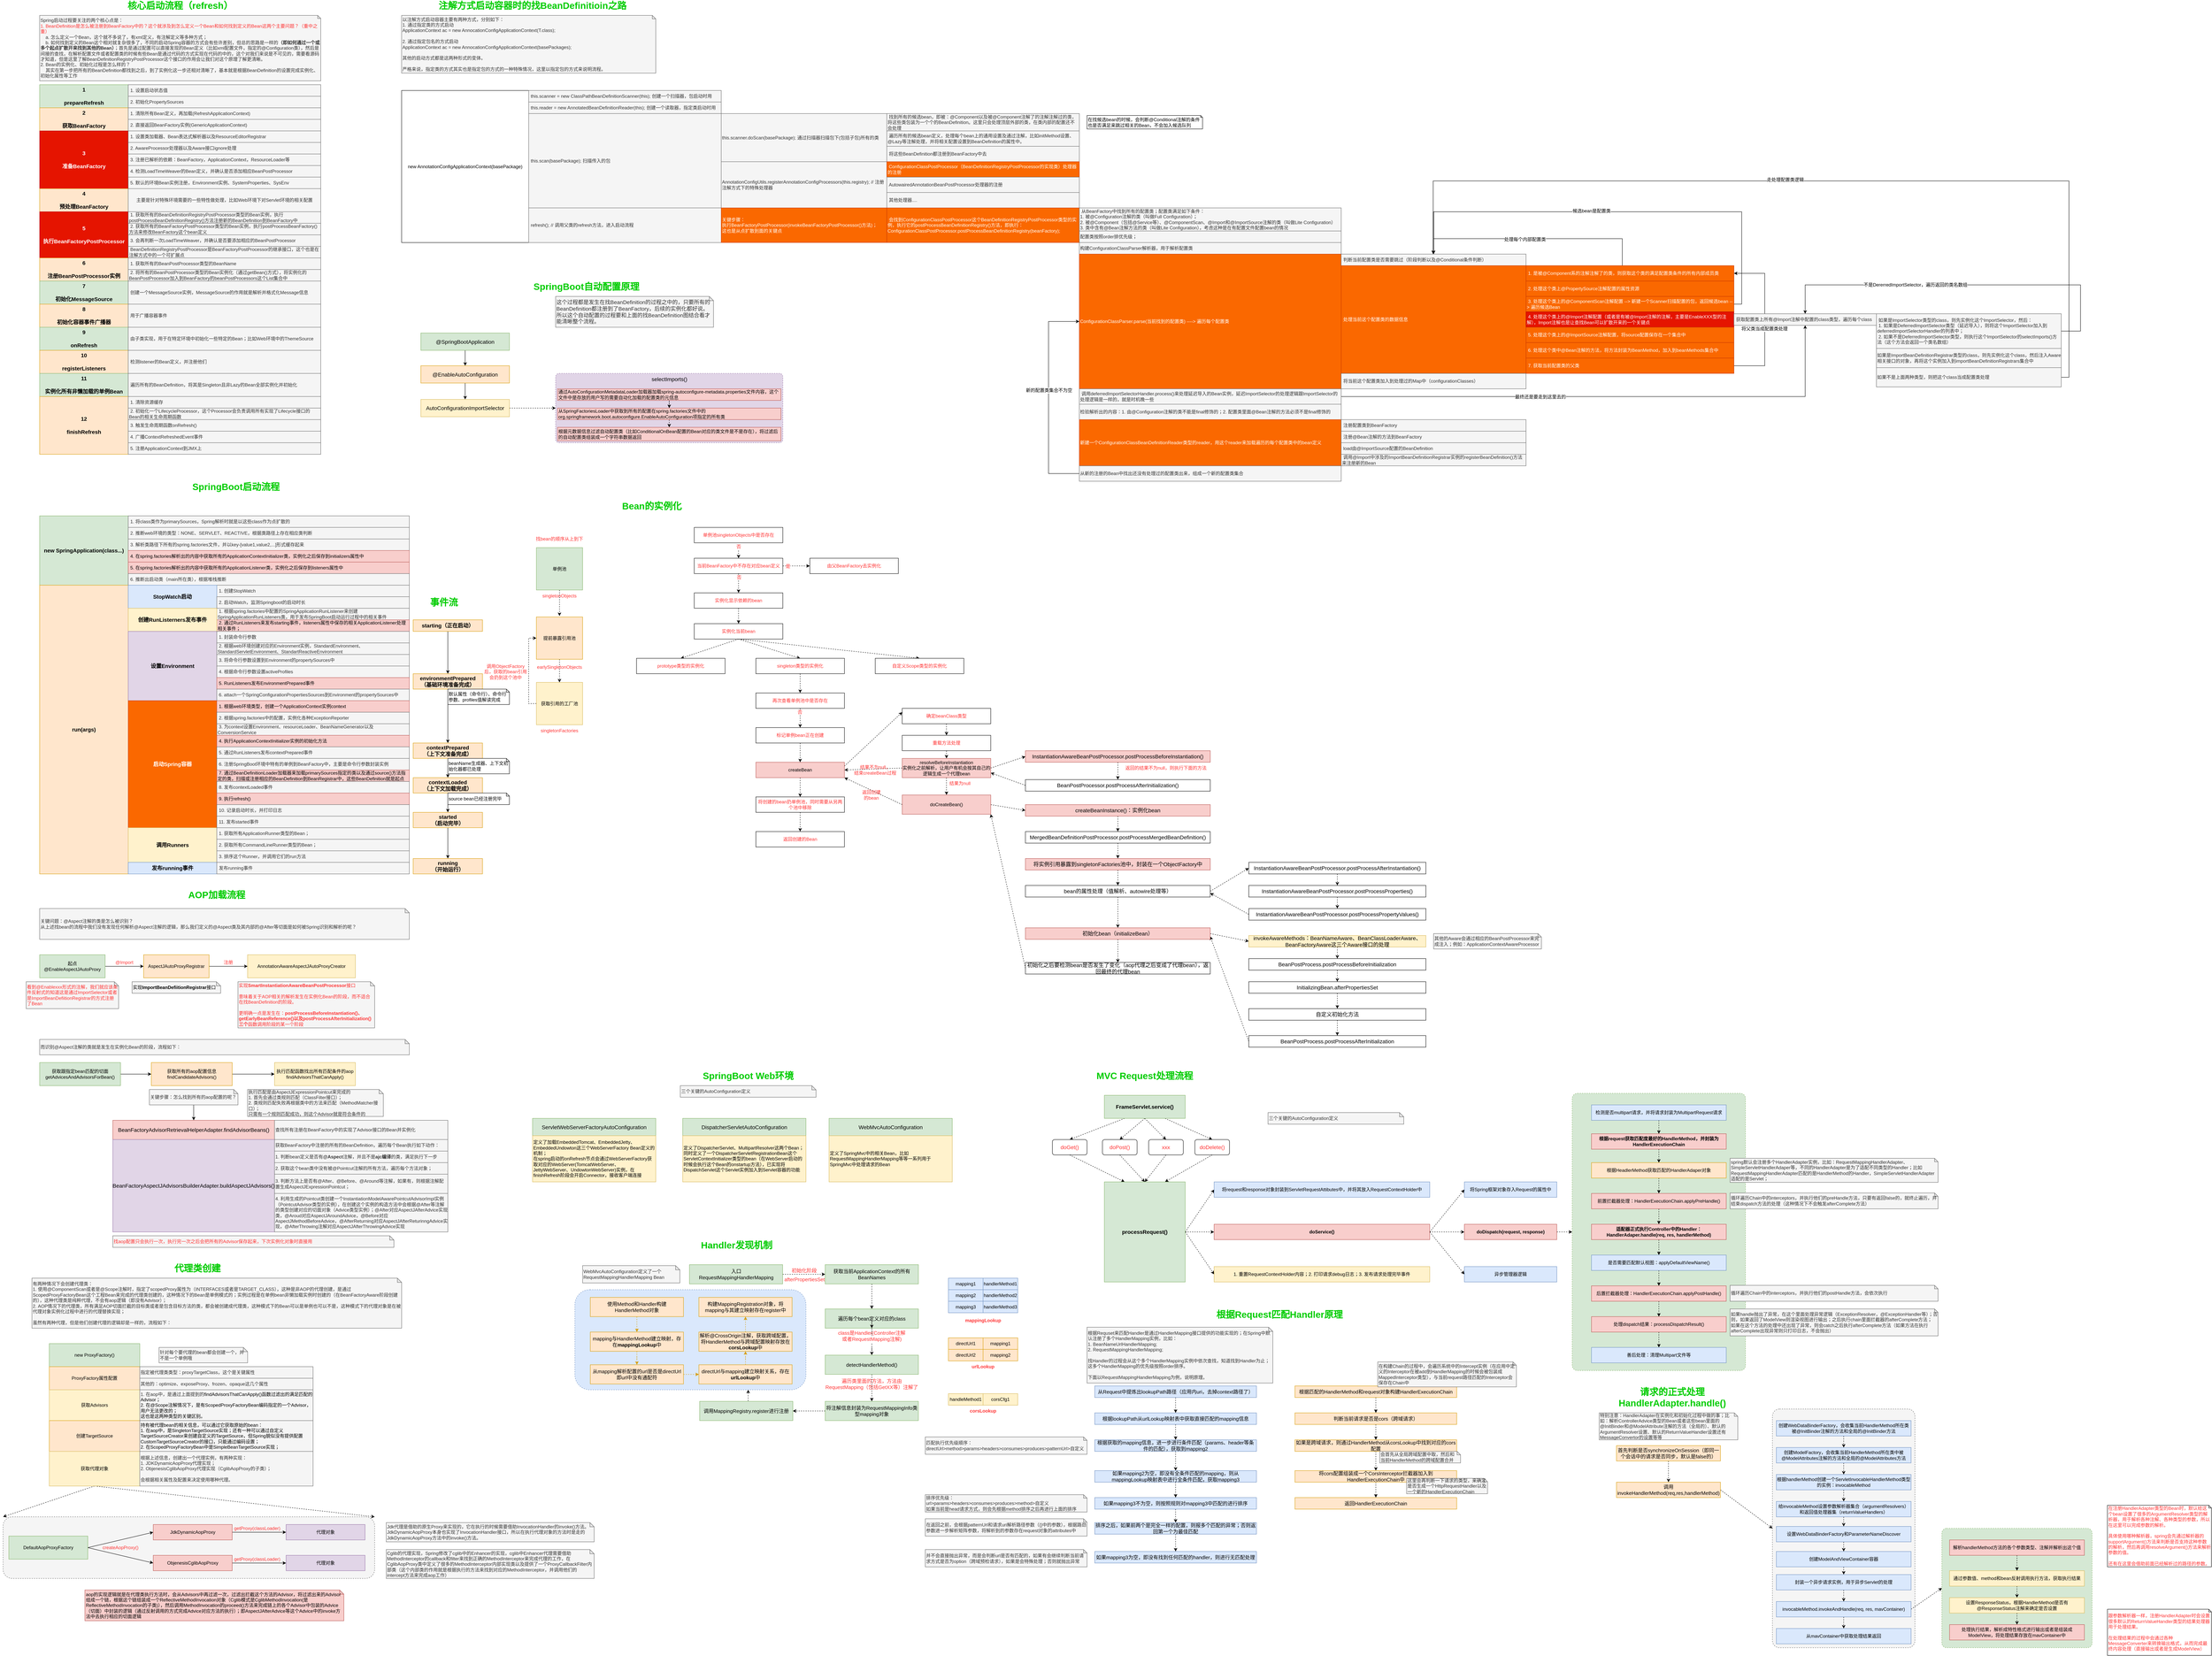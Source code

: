 <mxfile version="13.7.8" type="device" pages="3"><diagram id="LvOhrBsuA5mL2dWgj4mR" name="第 1 页"><mxGraphModel dx="3422" dy="2846" grid="1" gridSize="10" guides="1" tooltips="1" connect="1" arrows="1" fold="1" page="0" pageScale="1" pageWidth="827" pageHeight="1169" math="0" shadow="0"><root><mxCell id="0"/><mxCell id="1" parent="0"/><mxCell id="scHm46YOdtlcPV7A_R7C-353" value="" style="rounded=1;whiteSpace=wrap;html=1;dashed=1;fontSize=12;align=left;arcSize=4;fillColor=#d5e8d4;strokeColor=#82b366;" parent="1" vertex="1"><mxGeometry x="3440" y="2010" width="390" height="310" as="geometry"/></mxCell><mxCell id="scHm46YOdtlcPV7A_R7C-348" value="" style="rounded=1;whiteSpace=wrap;html=1;fontSize=12;align=left;dashed=1;arcSize=5;fillColor=#f5f5f5;strokeColor=#666666;fontColor=#333333;" parent="1" vertex="1"><mxGeometry x="3000" y="1700" width="370" height="620" as="geometry"/></mxCell><mxCell id="scHm46YOdtlcPV7A_R7C-241" value="" style="rounded=1;whiteSpace=wrap;html=1;fontSize=12;align=center;dashed=1;arcSize=3;fillColor=#d5e8d4;strokeColor=#82b366;" parent="1" vertex="1"><mxGeometry x="2480" y="880" width="450" height="720" as="geometry"/></mxCell><mxCell id="scHm46YOdtlcPV7A_R7C-191" value="" style="rounded=1;whiteSpace=wrap;html=1;fontSize=13;align=center;dashed=1;fillColor=#dae8fc;strokeColor=#6c8ebf;" parent="1" vertex="1"><mxGeometry x="-110" y="1390" width="600" height="260" as="geometry"/></mxCell><mxCell id="scHm46YOdtlcPV7A_R7C-58" value="" style="rounded=1;whiteSpace=wrap;html=1;fontSize=12;fontColor=#333333;align=center;dashed=1;fillColor=#f5f5f5;strokeColor=#666666;" parent="1" vertex="1"><mxGeometry x="-1595" y="1980" width="965" height="160" as="geometry"/></mxCell><mxCell id="vdJN63fb6M6ONozp3aTP-1" value="核心启动流程（refresh）" style="text;html=1;strokeColor=none;fillColor=none;align=center;verticalAlign=middle;whiteSpace=wrap;rounded=0;fontSize=24;fontStyle=1;fontColor=#00CC00;" parent="1" vertex="1"><mxGeometry x="-1290" y="-1960" width="310" height="30" as="geometry"/></mxCell><mxCell id="vdJN63fb6M6ONozp3aTP-3" value="1&lt;br&gt;&lt;br&gt;prepareRefresh" style="rounded=0;whiteSpace=wrap;html=1;fontSize=14;fontStyle=1;fillColor=#d5e8d4;strokeColor=#82b366;" parent="1" vertex="1"><mxGeometry x="-1500" y="-1740" width="230" height="60" as="geometry"/></mxCell><mxCell id="vdJN63fb6M6ONozp3aTP-4" value="&amp;nbsp;1. 设置启动状态值" style="rounded=0;whiteSpace=wrap;html=1;fontSize=12;align=left;fillColor=#f5f5f5;strokeColor=#666666;fontColor=#333333;" parent="1" vertex="1"><mxGeometry x="-1270" y="-1740" width="500" height="30" as="geometry"/></mxCell><mxCell id="vdJN63fb6M6ONozp3aTP-5" value="&amp;nbsp;2. 初始化PropertySources" style="rounded=0;whiteSpace=wrap;html=1;fontSize=12;align=left;fillColor=#f5f5f5;strokeColor=#666666;fontColor=#333333;" parent="1" vertex="1"><mxGeometry x="-1270" y="-1710" width="500" height="30" as="geometry"/></mxCell><mxCell id="vdJN63fb6M6ONozp3aTP-6" value="2&lt;br&gt;&lt;br&gt;获取BeanFactory" style="rounded=0;whiteSpace=wrap;html=1;fontSize=14;fontStyle=1;fillColor=#ffe6cc;strokeColor=#d79b00;" parent="1" vertex="1"><mxGeometry x="-1500" y="-1680" width="230" height="60" as="geometry"/></mxCell><mxCell id="vdJN63fb6M6ONozp3aTP-7" value="&amp;nbsp;1. 清除所有Bean定义，再加载(RefreshApplicationContext)" style="rounded=0;whiteSpace=wrap;html=1;fontSize=12;align=left;fillColor=#f5f5f5;strokeColor=#666666;fontColor=#333333;" parent="1" vertex="1"><mxGeometry x="-1270" y="-1680" width="500" height="30" as="geometry"/></mxCell><mxCell id="vdJN63fb6M6ONozp3aTP-8" value="&amp;nbsp;2. 直接返回BeanFactory实例(GenericApplicationContext)" style="rounded=0;whiteSpace=wrap;html=1;fontSize=12;align=left;fillColor=#f5f5f5;strokeColor=#666666;fontColor=#333333;" parent="1" vertex="1"><mxGeometry x="-1270" y="-1650" width="500" height="30" as="geometry"/></mxCell><mxCell id="vdJN63fb6M6ONozp3aTP-9" value="3&lt;br&gt;&lt;br&gt;准备BeanFactory" style="rounded=0;whiteSpace=wrap;html=1;fontSize=14;fontStyle=1;fillColor=#e51400;strokeColor=#B20000;fontColor=#ffffff;" parent="1" vertex="1"><mxGeometry x="-1500" y="-1620" width="230" height="150" as="geometry"/></mxCell><mxCell id="vdJN63fb6M6ONozp3aTP-10" value="&amp;nbsp;1. 设置类加载器、Bean表达式解析器以及ResourceEditorRegistrar" style="rounded=0;whiteSpace=wrap;html=1;fontSize=12;align=left;fillColor=#f5f5f5;strokeColor=#666666;fontColor=#333333;" parent="1" vertex="1"><mxGeometry x="-1270" y="-1620" width="500" height="30" as="geometry"/></mxCell><mxCell id="vdJN63fb6M6ONozp3aTP-11" value="&amp;nbsp;2. AwareProcessor处理器以及Aware接口ignore处理" style="rounded=0;whiteSpace=wrap;html=1;fontSize=12;align=left;fillColor=#f5f5f5;strokeColor=#666666;fontColor=#333333;" parent="1" vertex="1"><mxGeometry x="-1270" y="-1590" width="500" height="30" as="geometry"/></mxCell><mxCell id="vdJN63fb6M6ONozp3aTP-12" value="&amp;nbsp;3. 注册已解析的依赖：BeanFactory，ApplicationContext，ResourceLoader等" style="rounded=0;whiteSpace=wrap;html=1;fontSize=12;align=left;fillColor=#f5f5f5;strokeColor=#666666;fontColor=#333333;" parent="1" vertex="1"><mxGeometry x="-1270" y="-1560" width="500" height="30" as="geometry"/></mxCell><mxCell id="vdJN63fb6M6ONozp3aTP-13" value="&amp;nbsp;4. 检测LoadTimeWeaver的Bean定义，并确认是否添加相应BeanPostProcessor" style="rounded=0;whiteSpace=wrap;html=1;fontSize=12;align=left;fillColor=#f5f5f5;strokeColor=#666666;fontColor=#333333;" parent="1" vertex="1"><mxGeometry x="-1270" y="-1530" width="500" height="30" as="geometry"/></mxCell><mxCell id="vdJN63fb6M6ONozp3aTP-14" value="&amp;nbsp;5. 默认的环境Bean实例注册，Environment实例、SystemProperties、SysEnv" style="rounded=0;whiteSpace=wrap;html=1;fontSize=12;align=left;fillColor=#f5f5f5;strokeColor=#666666;fontColor=#333333;" parent="1" vertex="1"><mxGeometry x="-1270" y="-1500" width="500" height="30" as="geometry"/></mxCell><mxCell id="vdJN63fb6M6ONozp3aTP-15" value="4&lt;br&gt;&lt;br&gt;预处理BeanFactory" style="rounded=0;whiteSpace=wrap;html=1;fontSize=14;fontStyle=1;fillColor=#ffe6cc;strokeColor=#d79b00;" parent="1" vertex="1"><mxGeometry x="-1500" y="-1470" width="230" height="60" as="geometry"/></mxCell><mxCell id="vdJN63fb6M6ONozp3aTP-16" value="主要是针对特殊环境需要的一些特性做处理，比如Web环境下对Servlet环境的相关配置" style="rounded=0;whiteSpace=wrap;html=1;fontSize=12;fontStyle=0;fillColor=#f5f5f5;strokeColor=#666666;fontColor=#333333;" parent="1" vertex="1"><mxGeometry x="-1270" y="-1470" width="500" height="60" as="geometry"/></mxCell><mxCell id="vdJN63fb6M6ONozp3aTP-17" value="5&lt;br&gt;&lt;br&gt;执行BeanFactoryPostProcessor" style="rounded=0;whiteSpace=wrap;html=1;fontSize=14;fontStyle=1;fillColor=#e51400;strokeColor=#B20000;fontColor=#ffffff;" parent="1" vertex="1"><mxGeometry x="-1500" y="-1410" width="230" height="120" as="geometry"/></mxCell><mxCell id="vdJN63fb6M6ONozp3aTP-18" value="&amp;nbsp;1. 获取所有的BeanDefinitionRegistryPostProcessor类型的Bean实例，执行postProcessBeanDefinitionRegistry()方法注册新的BeanDefinition到BeanFactory中" style="rounded=0;whiteSpace=wrap;html=1;fontSize=12;align=left;fillColor=#f5f5f5;strokeColor=#666666;fontColor=#333333;" parent="1" vertex="1"><mxGeometry x="-1270" y="-1410" width="500" height="30" as="geometry"/></mxCell><mxCell id="vdJN63fb6M6ONozp3aTP-19" value="&amp;nbsp;2. 获取所有的BeanFactoryPostProcessor类型的Bean实例，执行postProcessBeanFactory()方法来修改BeanFactory这个bean定义" style="rounded=0;whiteSpace=wrap;html=1;fontSize=12;align=left;fillColor=#f5f5f5;strokeColor=#666666;fontColor=#333333;" parent="1" vertex="1"><mxGeometry x="-1270" y="-1380" width="500" height="30" as="geometry"/></mxCell><mxCell id="vdJN63fb6M6ONozp3aTP-20" value="&amp;nbsp;BeanDefinitionRegistryPostProcessor是BeanFactoryPostProcessor的继承接口，这个也是在注解方式中的一个可扩展点" style="rounded=0;whiteSpace=wrap;html=1;fontSize=12;align=left;fillColor=#f5f5f5;strokeColor=#666666;fontColor=#333333;" parent="1" vertex="1"><mxGeometry x="-1270" y="-1320" width="500" height="30" as="geometry"/></mxCell><mxCell id="vdJN63fb6M6ONozp3aTP-21" value="&amp;nbsp;3. 会再判断一次LoadTimeWeaver，并确认是否要添加相应的BeanPostProcessor" style="rounded=0;whiteSpace=wrap;html=1;fontSize=12;align=left;fillColor=#f5f5f5;strokeColor=#666666;fontColor=#333333;" parent="1" vertex="1"><mxGeometry x="-1270" y="-1350" width="500" height="30" as="geometry"/></mxCell><mxCell id="vdJN63fb6M6ONozp3aTP-22" value="6&lt;br&gt;&lt;br&gt;注册BeanPostProcessor实例" style="rounded=0;whiteSpace=wrap;html=1;fontSize=14;fontStyle=1;fillColor=#ffe6cc;strokeColor=#d79b00;" parent="1" vertex="1"><mxGeometry x="-1500" y="-1290" width="230" height="60" as="geometry"/></mxCell><mxCell id="vdJN63fb6M6ONozp3aTP-23" value="&amp;nbsp;1. 获取所有的BeanPostProcessor类型的BeanName" style="rounded=0;whiteSpace=wrap;html=1;fontSize=12;align=left;fillColor=#f5f5f5;strokeColor=#666666;fontColor=#333333;" parent="1" vertex="1"><mxGeometry x="-1270" y="-1290" width="500" height="30" as="geometry"/></mxCell><mxCell id="vdJN63fb6M6ONozp3aTP-24" value="&amp;nbsp;2. 将所有的BeanPostProcessor类型的Bean实例化（通过getBean()方式），将实例化的BeanPostProcessor加入到BeanFactory的beanPostProcessors这个List集合中" style="rounded=0;whiteSpace=wrap;html=1;fontSize=12;align=left;fillColor=#f5f5f5;strokeColor=#666666;fontColor=#333333;" parent="1" vertex="1"><mxGeometry x="-1270" y="-1260" width="500" height="30" as="geometry"/></mxCell><mxCell id="vdJN63fb6M6ONozp3aTP-25" value="7&lt;br&gt;&lt;br&gt;初始化MessageSource" style="rounded=0;whiteSpace=wrap;html=1;fontSize=14;fontStyle=1;fillColor=#d5e8d4;strokeColor=#82b366;" parent="1" vertex="1"><mxGeometry x="-1500" y="-1230" width="230" height="60" as="geometry"/></mxCell><mxCell id="vdJN63fb6M6ONozp3aTP-27" value="&amp;nbsp;创建一个MessageSource实例，MessageSource的作用就是解析并格式化Message信息" style="rounded=0;whiteSpace=wrap;html=1;fontSize=12;align=left;fillColor=#f5f5f5;strokeColor=#666666;fontColor=#333333;" parent="1" vertex="1"><mxGeometry x="-1270" y="-1230" width="500" height="60" as="geometry"/></mxCell><mxCell id="vdJN63fb6M6ONozp3aTP-28" value="8&lt;br&gt;&lt;br&gt;初始化容器事件广播器" style="rounded=0;whiteSpace=wrap;html=1;fontSize=14;fontStyle=1;fillColor=#ffe6cc;strokeColor=#d79b00;" parent="1" vertex="1"><mxGeometry x="-1500" y="-1170" width="230" height="60" as="geometry"/></mxCell><mxCell id="vdJN63fb6M6ONozp3aTP-29" value="&amp;nbsp;用于广播容器事件" style="rounded=0;whiteSpace=wrap;html=1;fontSize=12;align=left;fillColor=#f5f5f5;strokeColor=#666666;fontColor=#333333;" parent="1" vertex="1"><mxGeometry x="-1270" y="-1170" width="500" height="60" as="geometry"/></mxCell><mxCell id="vdJN63fb6M6ONozp3aTP-30" value="9&lt;br&gt;&lt;br&gt;onRefresh" style="rounded=0;whiteSpace=wrap;html=1;fontSize=14;fontStyle=1;fillColor=#d5e8d4;strokeColor=#82b366;" parent="1" vertex="1"><mxGeometry x="-1500" y="-1110" width="230" height="60" as="geometry"/></mxCell><mxCell id="vdJN63fb6M6ONozp3aTP-31" value="&amp;nbsp;由子类实现，用于在特定环境中初始化一些特定的Bean；比如Web环境中的ThemeSource" style="rounded=0;whiteSpace=wrap;html=1;fontSize=12;align=left;fillColor=#f5f5f5;strokeColor=#666666;fontColor=#333333;" parent="1" vertex="1"><mxGeometry x="-1270" y="-1110" width="500" height="60" as="geometry"/></mxCell><mxCell id="vdJN63fb6M6ONozp3aTP-32" value="10&lt;br&gt;&lt;br&gt;registerListeners" style="rounded=0;whiteSpace=wrap;html=1;fontSize=14;fontStyle=1;fillColor=#ffe6cc;strokeColor=#d79b00;" parent="1" vertex="1"><mxGeometry x="-1500" y="-1050" width="230" height="60" as="geometry"/></mxCell><mxCell id="vdJN63fb6M6ONozp3aTP-33" value="&amp;nbsp;检测listener的Bean定义，并注册他们" style="rounded=0;whiteSpace=wrap;html=1;fontSize=12;align=left;fillColor=#f5f5f5;strokeColor=#666666;fontColor=#333333;" parent="1" vertex="1"><mxGeometry x="-1270" y="-1050" width="500" height="60" as="geometry"/></mxCell><mxCell id="vdJN63fb6M6ONozp3aTP-34" value="11&lt;br&gt;&lt;br&gt;实例化所有非懒加载的单例Bean" style="rounded=0;whiteSpace=wrap;html=1;fontSize=14;fontStyle=1;fillColor=#d5e8d4;strokeColor=#82b366;" parent="1" vertex="1"><mxGeometry x="-1500" y="-990" width="230" height="60" as="geometry"/></mxCell><mxCell id="vdJN63fb6M6ONozp3aTP-35" value="&amp;nbsp;遍历所有的BeanDefinition，将其是Singleton且非Lazy的Bean全部实例化并初始化" style="rounded=0;whiteSpace=wrap;html=1;fontSize=12;align=left;fillColor=#f5f5f5;strokeColor=#666666;fontColor=#333333;" parent="1" vertex="1"><mxGeometry x="-1270" y="-990" width="500" height="60" as="geometry"/></mxCell><mxCell id="vdJN63fb6M6ONozp3aTP-36" value="12&lt;br&gt;&lt;br&gt;finishRefresh" style="rounded=0;whiteSpace=wrap;html=1;fontSize=14;fontStyle=1;fillColor=#ffe6cc;strokeColor=#d79b00;" parent="1" vertex="1"><mxGeometry x="-1500" y="-930" width="230" height="150" as="geometry"/></mxCell><mxCell id="vdJN63fb6M6ONozp3aTP-37" value="&amp;nbsp;1. 清除资源缓存" style="rounded=0;whiteSpace=wrap;html=1;fontSize=12;align=left;fillColor=#f5f5f5;strokeColor=#666666;fontColor=#333333;" parent="1" vertex="1"><mxGeometry x="-1270" y="-930" width="500" height="30" as="geometry"/></mxCell><mxCell id="vdJN63fb6M6ONozp3aTP-38" value="&amp;nbsp;2. 初始化一个LifecycleProcessor，这个Processor会负责调用所有实现了Lifecycle接口的Bean的相关生命周期函数" style="rounded=0;whiteSpace=wrap;html=1;fontSize=12;align=left;fillColor=#f5f5f5;strokeColor=#666666;fontColor=#333333;" parent="1" vertex="1"><mxGeometry x="-1270" y="-900" width="500" height="30" as="geometry"/></mxCell><mxCell id="vdJN63fb6M6ONozp3aTP-39" value="&amp;nbsp;3. 触发生命周期函数onRefresh()" style="rounded=0;whiteSpace=wrap;html=1;fontSize=12;align=left;fillColor=#f5f5f5;strokeColor=#666666;fontColor=#333333;" parent="1" vertex="1"><mxGeometry x="-1270" y="-870" width="500" height="30" as="geometry"/></mxCell><mxCell id="vdJN63fb6M6ONozp3aTP-40" value="&amp;nbsp;4. 广播ContextRefreshedEvent事件" style="rounded=0;whiteSpace=wrap;html=1;fontSize=12;align=left;fillColor=#f5f5f5;strokeColor=#666666;fontColor=#333333;" parent="1" vertex="1"><mxGeometry x="-1270" y="-840" width="500" height="30" as="geometry"/></mxCell><mxCell id="vdJN63fb6M6ONozp3aTP-41" value="&amp;nbsp;5. 注册ApplicationContext到JMX上" style="rounded=0;whiteSpace=wrap;html=1;fontSize=12;align=left;fillColor=#f5f5f5;strokeColor=#666666;fontColor=#333333;" parent="1" vertex="1"><mxGeometry x="-1270" y="-810" width="500" height="30" as="geometry"/></mxCell><mxCell id="vdJN63fb6M6ONozp3aTP-42" value="Spring启动过程要关注的两个核心点是：&lt;br&gt;&lt;font color=&quot;#ff3333&quot;&gt;1. BeanDefinition是怎么被注册到BeanFactory中的？这个就涉及到怎么定义一个Bean和如何找到定义的Bean这两个主要问题？（重中之重）&lt;br&gt;&lt;/font&gt;&amp;nbsp; &amp;nbsp; a. 怎么定义一个Bean，这个就不多说了，有xml定义，有注解定义等多种方式；&lt;br&gt;&amp;nbsp; &amp;nbsp; b. 如何找到定义的Bean这个相对就复杂很多了，不同的启动Spring容器的方式会有些许差别，但总的思路是一样的&lt;b&gt;&lt;font style=&quot;font-size: 12px&quot;&gt;（即如何通过一个或多个起点扩散开来找到其他的Bean）&lt;/font&gt;&lt;/b&gt;；首先是通过配置可以直接发现的Bean定义（比如xml配置文件，指定的@Configuration类），然后是间接的查找，在解析配置文件或者配置类的时候有些Bean是通过代码的方式实现在代码的中的，这个对我们来说是不可见的，需要看源码才知道，但是这里了解BeanDefinitionRegistryPostProcessor这个接口的作用会让我们对这个原理了解更清晰。&lt;br&gt;2. Bean的实例化、初始化过程是怎么样的？&lt;br&gt;&amp;nbsp; &amp;nbsp; 其实在第一步把所有的BeanDefinition都找到之后，到了实例化这一步还相对清晰了，基本就是根据BeanDefinition的设置完成实例化、初始化属性等工作" style="shape=note;whiteSpace=wrap;html=1;backgroundOutline=1;darkOpacity=0.05;fontSize=12;align=left;size=8;fillColor=#f5f5f5;strokeColor=#666666;fontColor=#333333;" parent="1" vertex="1"><mxGeometry x="-1500" y="-1920" width="730" height="170" as="geometry"/></mxCell><mxCell id="vdJN63fb6M6ONozp3aTP-43" value="注解方式启动容器时的找BeanDefinitioin之路" style="text;html=1;strokeColor=none;fillColor=none;align=center;verticalAlign=middle;whiteSpace=wrap;rounded=0;fontSize=24;fontStyle=1;fontColor=#00CC00;" parent="1" vertex="1"><mxGeometry x="-490" y="-1960" width="540" height="30" as="geometry"/></mxCell><mxCell id="vdJN63fb6M6ONozp3aTP-45" value="以注解方式启动容器主要有两种方式，分别如下：&lt;br&gt;1. 通过指定类的方式启动&lt;br&gt;ApplicationContext ac = new AnnocationConfigApplicationContext(T.class);&lt;br&gt;&lt;br&gt;2. 通过指定包名的方式启动&lt;br&gt;ApplicationContext ac = new AnnocationConfigApplicationContext(basePackages);&lt;br&gt;&lt;br&gt;其他的启动方式都是这两种形式的变体。&lt;br&gt;&lt;br&gt;严格来说，指定类的方式其实也是指定包的方式的一种特殊情况，这里以指定包的方式来说明流程。" style="shape=note;whiteSpace=wrap;html=1;backgroundOutline=1;darkOpacity=0.05;fontSize=12;align=left;size=9;fillColor=#f5f5f5;strokeColor=#666666;fontColor=#333333;" parent="1" vertex="1"><mxGeometry x="-560" y="-1920" width="660" height="150" as="geometry"/></mxCell><mxCell id="vdJN63fb6M6ONozp3aTP-46" value="new AnnotationConfigApplicationContext(basePackage)" style="rounded=0;whiteSpace=wrap;html=1;fontSize=12;align=center;" parent="1" vertex="1"><mxGeometry x="-560" y="-1725" width="330" height="395" as="geometry"/></mxCell><mxCell id="vdJN63fb6M6ONozp3aTP-47" value="&amp;nbsp;this.scanner = new ClassPathBeanDefinitionScanner(this); 创建一个扫描器，包启动时用" style="rounded=0;whiteSpace=wrap;html=1;fontSize=12;align=left;fillColor=#f5f5f5;strokeColor=#666666;fontColor=#333333;" parent="1" vertex="1"><mxGeometry x="-230" y="-1725" width="500" height="30" as="geometry"/></mxCell><mxCell id="vdJN63fb6M6ONozp3aTP-48" value="&amp;nbsp;this.reader = new AnnotatedBeanDefinitionReader(this); 创建一个读取器，指定类启动时用" style="rounded=0;whiteSpace=wrap;html=1;fontSize=12;align=left;fillColor=#f5f5f5;strokeColor=#666666;fontColor=#333333;" parent="1" vertex="1"><mxGeometry x="-230" y="-1695" width="500" height="30" as="geometry"/></mxCell><mxCell id="vdJN63fb6M6ONozp3aTP-49" value="&amp;nbsp;this.scan(basePackage); 扫描传入的包" style="rounded=0;whiteSpace=wrap;html=1;fontSize=12;align=left;fillColor=#f5f5f5;strokeColor=#666666;fontColor=#333333;" parent="1" vertex="1"><mxGeometry x="-230" y="-1665" width="500" height="245" as="geometry"/></mxCell><mxCell id="vdJN63fb6M6ONozp3aTP-50" value="this.scanner.doScan(basePackage); 通过扫描器扫描包下(包括子包)所有的类" style="rounded=0;whiteSpace=wrap;html=1;fontSize=12;align=left;fillColor=#f5f5f5;strokeColor=#666666;fontColor=#333333;" parent="1" vertex="1"><mxGeometry x="270" y="-1665" width="430" height="125" as="geometry"/></mxCell><mxCell id="vdJN63fb6M6ONozp3aTP-51" value="AnnotationConfigUtils.registerAnnotationConfigProcessors(this.registry); // 注册注解方式下的特殊处理器" style="rounded=0;whiteSpace=wrap;html=1;fontSize=12;align=left;fillColor=#f5f5f5;strokeColor=#666666;fontColor=#333333;" parent="1" vertex="1"><mxGeometry x="270" y="-1540" width="430" height="120" as="geometry"/></mxCell><mxCell id="vdJN63fb6M6ONozp3aTP-52" value="&amp;nbsp;refresh(); // 调用父类的refresh方法，进入启动流程" style="rounded=0;whiteSpace=wrap;html=1;fontSize=12;align=left;fillColor=#f5f5f5;strokeColor=#666666;fontColor=#333333;" parent="1" vertex="1"><mxGeometry x="-230" y="-1420" width="500" height="90" as="geometry"/></mxCell><mxCell id="vdJN63fb6M6ONozp3aTP-53" value="&amp;nbsp;找到所有的候选bean，即被：@Component以及被@Component注解了的注解注解过的类，将这些类包装为一个个的BeanDefinition。这里只会处理顶层外部的类，在类内部的配置还不会处理" style="rounded=0;whiteSpace=wrap;html=1;fontSize=12;align=left;fillColor=#f5f5f5;strokeColor=#666666;fontColor=#333333;" parent="1" vertex="1"><mxGeometry x="700" y="-1665" width="500" height="45" as="geometry"/></mxCell><mxCell id="vdJN63fb6M6ONozp3aTP-54" value="&amp;nbsp;遍历所有的候选bean定义，处理每个bean上的通用设置及通过注解，比如initMethod设置、@Lazy等注解处理，并将相关配置设置到BeanDefinition的属性中。" style="rounded=0;whiteSpace=wrap;html=1;fontSize=12;align=left;fillColor=#f5f5f5;strokeColor=#666666;fontColor=#333333;" parent="1" vertex="1"><mxGeometry x="700" y="-1620" width="500" height="40" as="geometry"/></mxCell><mxCell id="vdJN63fb6M6ONozp3aTP-55" value="&amp;nbsp;将这些BeanDefinition都注册到BeanFactory中去" style="rounded=0;whiteSpace=wrap;html=1;fontSize=12;align=left;fillColor=#f5f5f5;strokeColor=#666666;fontColor=#333333;" parent="1" vertex="1"><mxGeometry x="700" y="-1580" width="500" height="40" as="geometry"/></mxCell><mxCell id="vdJN63fb6M6ONozp3aTP-56" value="&amp;nbsp;ConfigurationClassPostProcessor（BeanDefinitionRegistryPostProcessor的实现类）处理器的注册" style="rounded=0;whiteSpace=wrap;html=1;fontSize=12;align=left;fillColor=#fa6800;strokeColor=#C73500;fontColor=#ffffff;" parent="1" vertex="1"><mxGeometry x="700" y="-1540" width="500" height="40" as="geometry"/></mxCell><mxCell id="vdJN63fb6M6ONozp3aTP-57" value="&amp;nbsp;AutowairedAnnotationBeanPostProcessor处理器的注册" style="rounded=0;whiteSpace=wrap;html=1;fontSize=12;align=left;fillColor=#f5f5f5;strokeColor=#666666;fontColor=#333333;" parent="1" vertex="1"><mxGeometry x="700" y="-1500" width="500" height="40" as="geometry"/></mxCell><mxCell id="vdJN63fb6M6ONozp3aTP-58" value="&amp;nbsp;其他处理器...." style="rounded=0;whiteSpace=wrap;html=1;fontSize=12;align=left;fillColor=#f5f5f5;strokeColor=#666666;fontColor=#333333;" parent="1" vertex="1"><mxGeometry x="700" y="-1460" width="500" height="40" as="geometry"/></mxCell><mxCell id="vdJN63fb6M6ONozp3aTP-59" value="关键步骤：&lt;br&gt;执行BeanFactoryPostProcessor(invokeBeanFactoryPostProcessor()方法)；&lt;br&gt;这也是从点扩散到面的关键点" style="rounded=0;whiteSpace=wrap;html=1;fontSize=12;align=left;fillColor=#fa6800;strokeColor=#C73500;fontColor=#ffffff;" parent="1" vertex="1"><mxGeometry x="270" y="-1420" width="430" height="90" as="geometry"/></mxCell><mxCell id="vdJN63fb6M6ONozp3aTP-60" value="&amp;nbsp;会找到ConfigurationClassPostProcessor这个BeanDefinitionRegistryPostProcessor类型的实例，执行它的postProcessBeanDefinitionRegistry()方法，即执行：&lt;br&gt;ConfigurationClassPostProcessor.postProcessBeanDefinitionRegistry(beanFactory);" style="rounded=0;whiteSpace=wrap;html=1;fontSize=12;align=left;fillColor=#fa6800;strokeColor=#C73500;fontColor=#ffffff;" parent="1" vertex="1"><mxGeometry x="700" y="-1420" width="500" height="90" as="geometry"/></mxCell><mxCell id="vdJN63fb6M6ONozp3aTP-61" value="&amp;nbsp;从BeanFactory中找到所有的配置类；配置类满足如下条件：&lt;br&gt;1. 被@Configuration注解的类（叫做Full Configuration）；&lt;br&gt;2. 被@Component（包括@Service等）、@ComponentScan、@Import和@ImportSource注解的类（叫做Lite Configuration）&lt;br&gt;3. 类中含有@Bean注解方法的类（叫做Lite Configuration），考虑这种是在有配置文件配置bean的情况" style="rounded=0;whiteSpace=wrap;html=1;fontSize=12;align=left;fillColor=#f5f5f5;strokeColor=#666666;fontColor=#333333;" parent="1" vertex="1"><mxGeometry x="1200" y="-1420" width="680" height="60" as="geometry"/></mxCell><mxCell id="vdJN63fb6M6ONozp3aTP-62" value="配置类按照order排优先级；" style="rounded=0;whiteSpace=wrap;html=1;fontSize=12;align=left;fillColor=#f5f5f5;strokeColor=#666666;fontColor=#333333;" parent="1" vertex="1"><mxGeometry x="1200" y="-1360" width="680" height="30" as="geometry"/></mxCell><mxCell id="vdJN63fb6M6ONozp3aTP-63" value="构建ConfigurationClassParser解析器，用于解析配置类" style="rounded=0;whiteSpace=wrap;html=1;fontSize=12;align=left;fillColor=#f5f5f5;strokeColor=#666666;fontColor=#333333;" parent="1" vertex="1"><mxGeometry x="1200" y="-1330" width="680" height="30" as="geometry"/></mxCell><mxCell id="vdJN63fb6M6ONozp3aTP-64" value="ConfigurationClassParser.parse(当前找到的配置类) ----&amp;gt; 遍历每个配置类" style="rounded=0;whiteSpace=wrap;html=1;fontSize=12;align=left;fillColor=#fa6800;strokeColor=#C73500;fontColor=#ffffff;" parent="1" vertex="1"><mxGeometry x="1200" y="-1300" width="680" height="350" as="geometry"/></mxCell><mxCell id="vdJN63fb6M6ONozp3aTP-65" value="在找候选bean的时候，会判断@Conditional注解的条件也是否满足来跳过相关的Bean，不会加入候选队列" style="shape=note;whiteSpace=wrap;html=1;backgroundOutline=1;darkOpacity=0.05;fontSize=12;align=left;size=5;" parent="1" vertex="1"><mxGeometry x="1220" y="-1660" width="300" height="35" as="geometry"/></mxCell><mxCell id="vdJN63fb6M6ONozp3aTP-66" value="&amp;nbsp;判断当前配置类是否需要跳过（阶段判断以及@Conditional条件判断）" style="rounded=0;whiteSpace=wrap;html=1;fontSize=12;align=left;fillColor=#f5f5f5;strokeColor=#666666;fontColor=#333333;" parent="1" vertex="1"><mxGeometry x="1880" y="-1300" width="480" height="30" as="geometry"/></mxCell><mxCell id="vdJN63fb6M6ONozp3aTP-67" value="&amp;nbsp;处理当前这个配置类的数据信息" style="rounded=0;whiteSpace=wrap;html=1;fontSize=12;align=left;fillColor=#fa6800;strokeColor=#C73500;fontColor=#ffffff;" parent="1" vertex="1"><mxGeometry x="1880" y="-1270" width="480" height="280" as="geometry"/></mxCell><mxCell id="vdJN63fb6M6ONozp3aTP-69" style="edgeStyle=orthogonalEdgeStyle;rounded=0;orthogonalLoop=1;jettySize=auto;html=1;exitX=0.5;exitY=0;exitDx=0;exitDy=0;entryX=0.5;entryY=0;entryDx=0;entryDy=0;fontSize=12;" parent="1" source="vdJN63fb6M6ONozp3aTP-68" target="vdJN63fb6M6ONozp3aTP-66" edge="1"><mxGeometry relative="1" as="geometry"><Array as="points"><mxPoint x="2610" y="-1340"/><mxPoint x="2120" y="-1340"/></Array></mxGeometry></mxCell><mxCell id="vdJN63fb6M6ONozp3aTP-70" value="处理每个内部配置类" style="edgeLabel;html=1;align=center;verticalAlign=middle;resizable=0;points=[];fontSize=12;" parent="vdJN63fb6M6ONozp3aTP-69" vertex="1" connectable="0"><mxGeometry x="0.107" y="2" relative="1" as="geometry"><mxPoint as="offset"/></mxGeometry></mxCell><mxCell id="vdJN63fb6M6ONozp3aTP-68" value="&amp;nbsp;1. 是被@Component系的注解注解了的类，则获取这个类的满足配置类条件的所有内部成员类" style="rounded=0;whiteSpace=wrap;html=1;fontSize=12;align=left;fillColor=#fa6800;strokeColor=#C73500;fontColor=#ffffff;" parent="1" vertex="1"><mxGeometry x="2360" y="-1270" width="540" height="40" as="geometry"/></mxCell><mxCell id="vdJN63fb6M6ONozp3aTP-71" value="&amp;nbsp;2. 处理这个类上@PropertySource注解配置的属性资源" style="rounded=0;whiteSpace=wrap;html=1;fontSize=12;align=left;fillColor=#fa6800;strokeColor=#C73500;fontColor=#ffffff;" parent="1" vertex="1"><mxGeometry x="2360" y="-1230" width="540" height="40" as="geometry"/></mxCell><mxCell id="vdJN63fb6M6ONozp3aTP-73" style="edgeStyle=orthogonalEdgeStyle;rounded=0;orthogonalLoop=1;jettySize=auto;html=1;exitX=1;exitY=0.5;exitDx=0;exitDy=0;fontSize=12;" parent="1" source="vdJN63fb6M6ONozp3aTP-72" edge="1"><mxGeometry relative="1" as="geometry"><mxPoint x="2120" y="-1300" as="targetPoint"/><Array as="points"><mxPoint x="2920" y="-1170"/><mxPoint x="2920" y="-1410"/><mxPoint x="2120" y="-1410"/></Array></mxGeometry></mxCell><mxCell id="vdJN63fb6M6ONozp3aTP-74" value="候选bean是配置类" style="edgeLabel;html=1;align=center;verticalAlign=middle;resizable=0;points=[];fontSize=12;" parent="vdJN63fb6M6ONozp3aTP-73" vertex="1" connectable="0"><mxGeometry x="0.111" y="-2" relative="1" as="geometry"><mxPoint as="offset"/></mxGeometry></mxCell><mxCell id="vdJN63fb6M6ONozp3aTP-72" value="&amp;nbsp;3. 处理这个类上的@ComponentScan注解配置 --&amp;gt; 新建一个Scanner扫描配置的包，返回候选bean --&amp;gt; 遍历候选Bean" style="rounded=0;whiteSpace=wrap;html=1;fontSize=12;align=left;fillColor=#fa6800;strokeColor=#C73500;fontColor=#ffffff;" parent="1" vertex="1"><mxGeometry x="2360" y="-1190" width="540" height="40" as="geometry"/></mxCell><mxCell id="vdJN63fb6M6ONozp3aTP-75" value="&amp;nbsp;4. 处理这个类上的@Import注解配置（或者是有被@Import注解的注解，主要是EnableXXX型的注解），Import注解也是让查找Bean可以扩散开来的一个关键点" style="rounded=0;whiteSpace=wrap;html=1;fontSize=12;align=left;fillColor=#e51400;strokeColor=#B20000;fontColor=#ffffff;" parent="1" vertex="1"><mxGeometry x="2360" y="-1150" width="540" height="40" as="geometry"/></mxCell><mxCell id="vdJN63fb6M6ONozp3aTP-76" value="&amp;nbsp;5. 处理这个类上的@ImportSource注解配置，将source配置保存在一个集合中" style="rounded=0;whiteSpace=wrap;html=1;fontSize=12;align=left;fillColor=#fa6800;strokeColor=#C73500;fontColor=#ffffff;" parent="1" vertex="1"><mxGeometry x="2360" y="-1110" width="540" height="40" as="geometry"/></mxCell><mxCell id="vdJN63fb6M6ONozp3aTP-77" value="&amp;nbsp;6. 处理这个类中@Bean注解的方法，将方法封装为BeanMethod，加入到beanMethods集合中" style="rounded=0;whiteSpace=wrap;html=1;fontSize=12;align=left;fillColor=#fa6800;strokeColor=#C73500;fontColor=#ffffff;" parent="1" vertex="1"><mxGeometry x="2360" y="-1070" width="540" height="40" as="geometry"/></mxCell><mxCell id="vdJN63fb6M6ONozp3aTP-79" style="edgeStyle=orthogonalEdgeStyle;rounded=0;orthogonalLoop=1;jettySize=auto;html=1;exitX=1;exitY=0.5;exitDx=0;exitDy=0;entryX=1;entryY=0.5;entryDx=0;entryDy=0;fontSize=12;" parent="1" source="vdJN63fb6M6ONozp3aTP-78" target="vdJN63fb6M6ONozp3aTP-68" edge="1"><mxGeometry relative="1" as="geometry"><Array as="points"><mxPoint x="2980" y="-1010"/><mxPoint x="2980" y="-1250"/></Array></mxGeometry></mxCell><mxCell id="vdJN63fb6M6ONozp3aTP-80" value="将父类当成配置类处理" style="edgeLabel;html=1;align=center;verticalAlign=middle;resizable=0;points=[];fontSize=12;" parent="vdJN63fb6M6ONozp3aTP-79" vertex="1" connectable="0"><mxGeometry x="-0.12" y="1" relative="1" as="geometry"><mxPoint as="offset"/></mxGeometry></mxCell><mxCell id="vdJN63fb6M6ONozp3aTP-78" value="&amp;nbsp;7. 获取当前配置类的父类" style="rounded=0;whiteSpace=wrap;html=1;fontSize=12;align=left;fillColor=#fa6800;strokeColor=#C73500;fontColor=#ffffff;" parent="1" vertex="1"><mxGeometry x="2360" y="-1030" width="540" height="40" as="geometry"/></mxCell><mxCell id="vdJN63fb6M6ONozp3aTP-81" value="&amp;nbsp;获取配置类上所有@Import注解中配置的class类型，遍历每个class" style="rounded=0;whiteSpace=wrap;html=1;fontSize=12;align=left;fillColor=#f5f5f5;strokeColor=#666666;fontColor=#333333;" parent="1" vertex="1"><mxGeometry x="2900" y="-1145" width="370" height="30" as="geometry"/></mxCell><mxCell id="vdJN63fb6M6ONozp3aTP-82" value="&amp;nbsp;如果是ImportSelector类型的class，则先实例化这个ImportSelector，然后：&lt;br&gt;&amp;nbsp;1. 如果是DeferredImportSelector类型（延迟导入），则将这个ImportSelector加入到deferredImportSelectorHandler的列表中；&lt;br&gt;&amp;nbsp;2. 如果不是DeferredImportSelector类型，则执行这个ImportSelector的selectImports()方法（这个方法会返回一个类名数组）" style="rounded=0;whiteSpace=wrap;html=1;fontSize=12;align=left;fillColor=#f5f5f5;strokeColor=#666666;fontColor=#333333;" parent="1" vertex="1"><mxGeometry x="3270" y="-1145" width="480" height="90" as="geometry"/></mxCell><mxCell id="vdJN63fb6M6ONozp3aTP-83" value="如果是ImportBeanDefinitionRegistrar类型的class，则先实例化这个class，然后注入Aware相关接口的对象，再将这个实例加入到importBeanDefinitionRegistrars集合中" style="rounded=0;whiteSpace=wrap;html=1;fontSize=12;align=left;fillColor=#f5f5f5;strokeColor=#666666;fontColor=#333333;" parent="1" vertex="1"><mxGeometry x="3270" y="-1055" width="480" height="50" as="geometry"/></mxCell><mxCell id="vdJN63fb6M6ONozp3aTP-85" style="edgeStyle=orthogonalEdgeStyle;rounded=0;orthogonalLoop=1;jettySize=auto;html=1;exitX=1;exitY=0.5;exitDx=0;exitDy=0;fontSize=12;" parent="1" source="vdJN63fb6M6ONozp3aTP-84" edge="1"><mxGeometry relative="1" as="geometry"><mxPoint x="2119" y="-1300" as="targetPoint"/><Array as="points"><mxPoint x="3770" y="-980"/><mxPoint x="3770" y="-1490"/><mxPoint x="2119" y="-1490"/></Array></mxGeometry></mxCell><mxCell id="vdJN63fb6M6ONozp3aTP-86" value="走处理配置类逻辑" style="edgeLabel;html=1;align=center;verticalAlign=middle;resizable=0;points=[];fontSize=12;" parent="vdJN63fb6M6ONozp3aTP-85" vertex="1" connectable="0"><mxGeometry x="0.069" y="-3" relative="1" as="geometry"><mxPoint as="offset"/></mxGeometry></mxCell><mxCell id="vdJN63fb6M6ONozp3aTP-84" value="如果不是上面两种类型，则把这个class当成配置类处理" style="rounded=0;whiteSpace=wrap;html=1;fontSize=12;align=left;fillColor=#f5f5f5;strokeColor=#666666;fontColor=#333333;" parent="1" vertex="1"><mxGeometry x="3270" y="-1005" width="480" height="50" as="geometry"/></mxCell><mxCell id="vdJN63fb6M6ONozp3aTP-87" style="edgeStyle=orthogonalEdgeStyle;rounded=0;orthogonalLoop=1;jettySize=auto;html=1;exitX=1;exitY=0.5;exitDx=0;exitDy=0;entryX=0.5;entryY=0;entryDx=0;entryDy=0;fontSize=12;" parent="1" source="vdJN63fb6M6ONozp3aTP-82" target="vdJN63fb6M6ONozp3aTP-81" edge="1"><mxGeometry relative="1" as="geometry"><Array as="points"><mxPoint x="3800" y="-1100"/><mxPoint x="3800" y="-1220"/><mxPoint x="3085" y="-1220"/></Array></mxGeometry></mxCell><mxCell id="vdJN63fb6M6ONozp3aTP-88" value="不是DererredImportSelector，遍历返回的类名数组" style="edgeLabel;html=1;align=center;verticalAlign=middle;resizable=0;points=[];fontSize=12;" parent="vdJN63fb6M6ONozp3aTP-87" vertex="1" connectable="0"><mxGeometry x="0.249" relative="1" as="geometry"><mxPoint as="offset"/></mxGeometry></mxCell><mxCell id="vdJN63fb6M6ONozp3aTP-89" value="&amp;nbsp;将当前这个配置类加入到处理过的Map中（configurationClasses）" style="rounded=0;whiteSpace=wrap;html=1;fontSize=12;align=left;fillColor=#f5f5f5;strokeColor=#666666;fontColor=#333333;" parent="1" vertex="1"><mxGeometry x="1880" y="-990" width="480" height="40" as="geometry"/></mxCell><mxCell id="vdJN63fb6M6ONozp3aTP-90" value="检验解析出的内容：1. 由@Configuration注解的类不能是final修饰的；2. 配置类里面@Bean注解的方法必须不是final修饰的" style="rounded=0;whiteSpace=wrap;html=1;fontSize=12;align=left;fillColor=#f5f5f5;strokeColor=#666666;fontColor=#333333;" parent="1" vertex="1"><mxGeometry x="1200" y="-910" width="680" height="40" as="geometry"/></mxCell><mxCell id="vdJN63fb6M6ONozp3aTP-91" value="新建一个ConfigurationClassBeanDefinitionReader类型的reader，用这个reader来加载遍历的每个配置类中的bean定义" style="rounded=0;whiteSpace=wrap;html=1;fontSize=12;align=left;fillColor=#fa6800;strokeColor=#C73500;fontColor=#ffffff;" parent="1" vertex="1"><mxGeometry x="1200" y="-870" width="680" height="120" as="geometry"/></mxCell><mxCell id="vdJN63fb6M6ONozp3aTP-92" value="&amp;nbsp;注册配置类到BeanFactory" style="rounded=0;whiteSpace=wrap;html=1;fontSize=12;align=left;fillColor=#f5f5f5;strokeColor=#666666;fontColor=#333333;" parent="1" vertex="1"><mxGeometry x="1880" y="-870" width="480" height="30" as="geometry"/></mxCell><mxCell id="vdJN63fb6M6ONozp3aTP-93" value="&amp;nbsp;注册@Bean注解的方法到BeanFactory" style="rounded=0;whiteSpace=wrap;html=1;fontSize=12;align=left;fillColor=#f5f5f5;strokeColor=#666666;fontColor=#333333;" parent="1" vertex="1"><mxGeometry x="1880" y="-840" width="480" height="30" as="geometry"/></mxCell><mxCell id="vdJN63fb6M6ONozp3aTP-94" value="&amp;nbsp;load由@ImportSource配置的BeanDefinition" style="rounded=0;whiteSpace=wrap;html=1;fontSize=12;align=left;fillColor=#f5f5f5;strokeColor=#666666;fontColor=#333333;" parent="1" vertex="1"><mxGeometry x="1880" y="-810" width="480" height="30" as="geometry"/></mxCell><mxCell id="vdJN63fb6M6ONozp3aTP-95" value="&amp;nbsp;调用@Import中涉及的ImportBeanDefinitionRegistrar实例的registerBeanDefinition()方法来注册新的Bean" style="rounded=0;whiteSpace=wrap;html=1;fontSize=12;align=left;fillColor=#f5f5f5;strokeColor=#666666;fontColor=#333333;" parent="1" vertex="1"><mxGeometry x="1880" y="-780" width="480" height="30" as="geometry"/></mxCell><mxCell id="vdJN63fb6M6ONozp3aTP-97" style="edgeStyle=orthogonalEdgeStyle;rounded=0;orthogonalLoop=1;jettySize=auto;html=1;exitX=1;exitY=0.5;exitDx=0;exitDy=0;entryX=0.5;entryY=1;entryDx=0;entryDy=0;fontSize=12;" parent="1" source="vdJN63fb6M6ONozp3aTP-96" target="vdJN63fb6M6ONozp3aTP-81" edge="1"><mxGeometry relative="1" as="geometry"/></mxCell><mxCell id="vdJN63fb6M6ONozp3aTP-98" value="最终还是要走到这里去的" style="edgeLabel;html=1;align=center;verticalAlign=middle;resizable=0;points=[];fontSize=12;" parent="vdJN63fb6M6ONozp3aTP-97" vertex="1" connectable="0"><mxGeometry x="-0.257" y="-1" relative="1" as="geometry"><mxPoint as="offset"/></mxGeometry></mxCell><mxCell id="vdJN63fb6M6ONozp3aTP-96" value="&amp;nbsp;调用deferredImportSelectorHandler.process()来处理延迟导入的Bean实例，延迟ImportSelector的处理逻辑跟ImportSelector的处理逻辑是一样的，就是时机晚一些" style="rounded=0;whiteSpace=wrap;html=1;fontSize=12;align=left;fillColor=#f5f5f5;strokeColor=#666666;fontColor=#333333;" parent="1" vertex="1"><mxGeometry x="1200" y="-950" width="680" height="40" as="geometry"/></mxCell><mxCell id="vdJN63fb6M6ONozp3aTP-100" style="edgeStyle=orthogonalEdgeStyle;rounded=0;orthogonalLoop=1;jettySize=auto;html=1;exitX=0;exitY=0.5;exitDx=0;exitDy=0;entryX=0;entryY=0.5;entryDx=0;entryDy=0;fontSize=12;" parent="1" source="vdJN63fb6M6ONozp3aTP-99" target="vdJN63fb6M6ONozp3aTP-64" edge="1"><mxGeometry relative="1" as="geometry"><Array as="points"><mxPoint x="1120" y="-730"/><mxPoint x="1120" y="-1125"/></Array></mxGeometry></mxCell><mxCell id="vdJN63fb6M6ONozp3aTP-101" value="新的配置类集合不为空" style="edgeLabel;html=1;align=center;verticalAlign=middle;resizable=0;points=[];fontSize=12;" parent="vdJN63fb6M6ONozp3aTP-100" vertex="1" connectable="0"><mxGeometry x="0.069" y="-1" relative="1" as="geometry"><mxPoint as="offset"/></mxGeometry></mxCell><mxCell id="vdJN63fb6M6ONozp3aTP-99" value="从新的注册的Bean中找出还没有处理过的配置类出来，组成一个新的配置类集合" style="rounded=0;whiteSpace=wrap;html=1;fontSize=12;align=left;fillColor=#f5f5f5;strokeColor=#666666;fontColor=#333333;" parent="1" vertex="1"><mxGeometry x="1200" y="-750" width="680" height="40" as="geometry"/></mxCell><mxCell id="vdJN63fb6M6ONozp3aTP-102" value="SpringBoot启动流程" style="text;html=1;strokeColor=none;fillColor=none;align=center;verticalAlign=middle;whiteSpace=wrap;rounded=0;fontSize=24;fontStyle=1;fontColor=#00CC00;" parent="1" vertex="1"><mxGeometry x="-1120" y="-710" width="260" height="30" as="geometry"/></mxCell><mxCell id="vdJN63fb6M6ONozp3aTP-104" value="new SpringApplication(class...)" style="rounded=0;whiteSpace=wrap;html=1;fontSize=14;align=center;fontStyle=1;fillColor=#d5e8d4;strokeColor=#82b366;" parent="1" vertex="1"><mxGeometry x="-1500" y="-620" width="230" height="180" as="geometry"/></mxCell><mxCell id="vdJN63fb6M6ONozp3aTP-105" value="run(args)" style="rounded=0;whiteSpace=wrap;html=1;fontSize=14;align=center;fontStyle=1;fillColor=#ffe6cc;strokeColor=#d79b00;" parent="1" vertex="1"><mxGeometry x="-1500" y="-440" width="230" height="750" as="geometry"/></mxCell><mxCell id="vdJN63fb6M6ONozp3aTP-106" value="&amp;nbsp;1. 将class类作为primarySources，Spring解析时就是以这些class作为点扩散的" style="rounded=0;whiteSpace=wrap;html=1;fontSize=12;align=left;fillColor=#f5f5f5;strokeColor=#666666;fontColor=#333333;" parent="1" vertex="1"><mxGeometry x="-1270" y="-620" width="730" height="30" as="geometry"/></mxCell><mxCell id="vdJN63fb6M6ONozp3aTP-107" value="&amp;nbsp;2. 推断web环境的类型：NONE、SERVLET、REACTIVE，根据类路径上存在相应类判断" style="rounded=0;whiteSpace=wrap;html=1;fontSize=12;align=left;fillColor=#f5f5f5;strokeColor=#666666;fontColor=#333333;" parent="1" vertex="1"><mxGeometry x="-1270" y="-590" width="730" height="30" as="geometry"/></mxCell><mxCell id="vdJN63fb6M6ONozp3aTP-108" value="&amp;nbsp;3. 解析类路径下所有的spring.factories文件，并以key-[value1,value2,...]形式缓存起来" style="rounded=0;whiteSpace=wrap;html=1;fontSize=12;align=left;fillColor=#f5f5f5;strokeColor=#666666;fontColor=#333333;" parent="1" vertex="1"><mxGeometry x="-1270" y="-560" width="730" height="30" as="geometry"/></mxCell><mxCell id="vdJN63fb6M6ONozp3aTP-109" value="&amp;nbsp;4. 在spring.factories解析出的内容中获取所有的ApplicationContextInitializer类，实例化之后保存到initializers属性中" style="rounded=0;whiteSpace=wrap;html=1;fontSize=12;align=left;fillColor=#f8cecc;strokeColor=#b85450;" parent="1" vertex="1"><mxGeometry x="-1270" y="-530" width="730" height="30" as="geometry"/></mxCell><mxCell id="vdJN63fb6M6ONozp3aTP-110" value="&amp;nbsp;5. 在spring.factories解析出的内容中获取所有的ApplicationListener类，实例化之后保存到listeners属性中" style="rounded=0;whiteSpace=wrap;html=1;fontSize=12;align=left;fillColor=#f8cecc;strokeColor=#b85450;" parent="1" vertex="1"><mxGeometry x="-1270" y="-500" width="730" height="30" as="geometry"/></mxCell><mxCell id="vdJN63fb6M6ONozp3aTP-111" value="&amp;nbsp;6. 推断出启动类（main所在类），根据堆栈推断" style="rounded=0;whiteSpace=wrap;html=1;fontSize=12;align=left;fillColor=#f5f5f5;strokeColor=#666666;fontColor=#333333;" parent="1" vertex="1"><mxGeometry x="-1270" y="-470" width="730" height="30" as="geometry"/></mxCell><mxCell id="vdJN63fb6M6ONozp3aTP-112" value="&amp;nbsp;1. 创建StopWatch" style="rounded=0;whiteSpace=wrap;html=1;fontSize=12;align=left;fillColor=#f5f5f5;strokeColor=#666666;fontColor=#333333;" parent="1" vertex="1"><mxGeometry x="-1040" y="-440" width="500" height="30" as="geometry"/></mxCell><mxCell id="vdJN63fb6M6ONozp3aTP-113" value="&amp;nbsp;1. 根据spring.factories中配置的SpringApplicationRunListener来创建SpringApplicationRunListeners类，用于发布SpringBoot启动运行过程中的相关事件" style="rounded=0;html=1;fontSize=12;align=left;fillColor=#f5f5f5;strokeColor=#666666;fontColor=#333333;whiteSpace=wrap;" parent="1" vertex="1"><mxGeometry x="-1040" y="-380" width="500" height="30" as="geometry"/></mxCell><mxCell id="vdJN63fb6M6ONozp3aTP-114" value="&amp;nbsp;2. 通过RunListeners来发布starting事件，listeners属性中保存的相关ApplicationListener处理相关事件；" style="rounded=0;html=1;fontSize=12;align=left;fillColor=#f8cecc;strokeColor=#b85450;whiteSpace=wrap;" parent="1" vertex="1"><mxGeometry x="-1040" y="-350" width="500" height="30" as="geometry"/></mxCell><mxCell id="vdJN63fb6M6ONozp3aTP-115" value="StopWatch启动" style="rounded=0;whiteSpace=wrap;html=1;fontSize=14;align=center;fontStyle=1;fillColor=#dae8fc;strokeColor=#6c8ebf;" parent="1" vertex="1"><mxGeometry x="-1270" y="-440" width="230" height="60" as="geometry"/></mxCell><mxCell id="vdJN63fb6M6ONozp3aTP-116" value="创建RunListerners发布事件" style="rounded=0;whiteSpace=wrap;html=1;fontSize=14;align=center;fontStyle=1;fillColor=#fff2cc;strokeColor=#d6b656;" parent="1" vertex="1"><mxGeometry x="-1270" y="-380" width="230" height="60" as="geometry"/></mxCell><mxCell id="vdJN63fb6M6ONozp3aTP-117" value="设置Environment" style="rounded=0;whiteSpace=wrap;html=1;fontSize=14;align=center;fontStyle=1;fillColor=#e1d5e7;strokeColor=#9673a6;" parent="1" vertex="1"><mxGeometry x="-1270" y="-320" width="230" height="180" as="geometry"/></mxCell><mxCell id="vdJN63fb6M6ONozp3aTP-118" value="启动Spring容器" style="rounded=0;whiteSpace=wrap;html=1;fontSize=14;align=center;fontStyle=1;fillColor=#fa6800;strokeColor=#C73500;fontColor=#ffffff;" parent="1" vertex="1"><mxGeometry x="-1270" y="-140" width="230" height="330" as="geometry"/></mxCell><mxCell id="vdJN63fb6M6ONozp3aTP-119" value="调用Runners" style="rounded=0;whiteSpace=wrap;html=1;fontSize=14;align=center;fontStyle=1;fillColor=#fff2cc;strokeColor=#d6b656;" parent="1" vertex="1"><mxGeometry x="-1270" y="190" width="230" height="90" as="geometry"/></mxCell><mxCell id="vdJN63fb6M6ONozp3aTP-120" value="&amp;nbsp;2. 启动Watch，监测Springboot的启动时长" style="rounded=0;whiteSpace=wrap;html=1;fontSize=12;align=left;fillColor=#f5f5f5;strokeColor=#666666;fontColor=#333333;" parent="1" vertex="1"><mxGeometry x="-1040" y="-410" width="500" height="30" as="geometry"/></mxCell><mxCell id="vdJN63fb6M6ONozp3aTP-121" value="&amp;nbsp;1. 封装命令行参数" style="rounded=0;whiteSpace=wrap;html=1;fontSize=12;align=left;fillColor=#f5f5f5;strokeColor=#666666;fontColor=#333333;" parent="1" vertex="1"><mxGeometry x="-1040" y="-320" width="500" height="30" as="geometry"/></mxCell><mxCell id="vdJN63fb6M6ONozp3aTP-122" value="&amp;nbsp;2. 根据web环境创建对应的Environment实例，StandardEnvironment、StandardServletEnvironment、StandartReactiveEnvironment" style="rounded=0;whiteSpace=wrap;html=1;fontSize=12;align=left;fillColor=#f5f5f5;strokeColor=#666666;fontColor=#333333;" parent="1" vertex="1"><mxGeometry x="-1040" y="-290" width="500" height="30" as="geometry"/></mxCell><mxCell id="vdJN63fb6M6ONozp3aTP-123" value="&amp;nbsp;3. 将命令行参数设置到Environment的propertySources中" style="rounded=0;whiteSpace=wrap;html=1;fontSize=12;align=left;fillColor=#f5f5f5;strokeColor=#666666;fontColor=#333333;" parent="1" vertex="1"><mxGeometry x="-1040" y="-260" width="500" height="30" as="geometry"/></mxCell><mxCell id="vdJN63fb6M6ONozp3aTP-124" value="&amp;nbsp;4. 根据命令行参数设置activeProfiles" style="rounded=0;whiteSpace=wrap;html=1;fontSize=12;align=left;fillColor=#f5f5f5;strokeColor=#666666;fontColor=#333333;" parent="1" vertex="1"><mxGeometry x="-1040" y="-230" width="500" height="30" as="geometry"/></mxCell><mxCell id="vdJN63fb6M6ONozp3aTP-125" value="&amp;nbsp;5. RunListeners发布EnvironmentPrepared事件" style="rounded=0;whiteSpace=wrap;html=1;fontSize=12;align=left;fillColor=#f8cecc;strokeColor=#b85450;" parent="1" vertex="1"><mxGeometry x="-1040" y="-200" width="500" height="30" as="geometry"/></mxCell><mxCell id="vdJN63fb6M6ONozp3aTP-126" value="&amp;nbsp;6. attach一个SpringConfigurationPropertiesSources到Environment的propertySources中" style="rounded=0;whiteSpace=wrap;html=1;fontSize=12;align=left;fillColor=#f5f5f5;strokeColor=#666666;fontColor=#333333;" parent="1" vertex="1"><mxGeometry x="-1040" y="-170" width="500" height="30" as="geometry"/></mxCell><mxCell id="vdJN63fb6M6ONozp3aTP-127" value="&amp;nbsp;1. 根据web环境类型，创建一个ApplicationContext实例context" style="rounded=0;whiteSpace=wrap;html=1;fontSize=12;align=left;fillColor=#f8cecc;strokeColor=#b85450;" parent="1" vertex="1"><mxGeometry x="-1040" y="-140" width="500" height="30" as="geometry"/></mxCell><mxCell id="vdJN63fb6M6ONozp3aTP-128" value="&amp;nbsp;2. 根据spring.factories中的配置，实例化各种ExceptionReporter" style="rounded=0;whiteSpace=wrap;html=1;fontSize=12;align=left;fillColor=#f5f5f5;strokeColor=#666666;fontColor=#333333;" parent="1" vertex="1"><mxGeometry x="-1040" y="-110" width="500" height="30" as="geometry"/></mxCell><mxCell id="vdJN63fb6M6ONozp3aTP-129" value="&amp;nbsp;3. 为context设置Environment、resourceLoader、BeanNameGenerator以及ConversionService" style="rounded=0;whiteSpace=wrap;html=1;fontSize=12;align=left;fillColor=#f5f5f5;strokeColor=#666666;fontColor=#333333;" parent="1" vertex="1"><mxGeometry x="-1040" y="-80" width="500" height="30" as="geometry"/></mxCell><mxCell id="vdJN63fb6M6ONozp3aTP-130" value="&amp;nbsp;4. 执行ApplicationContextInitializer实例的初始化方法" style="rounded=0;whiteSpace=wrap;html=1;fontSize=12;align=left;fillColor=#f8cecc;strokeColor=#b85450;" parent="1" vertex="1"><mxGeometry x="-1040" y="-50" width="500" height="30" as="geometry"/></mxCell><mxCell id="vdJN63fb6M6ONozp3aTP-131" value="&amp;nbsp;5. 通过RunListeners发布contextPrepared事件" style="rounded=0;whiteSpace=wrap;html=1;fontSize=12;align=left;fillColor=#f5f5f5;strokeColor=#666666;fontColor=#333333;" parent="1" vertex="1"><mxGeometry x="-1040" y="-20" width="500" height="30" as="geometry"/></mxCell><mxCell id="vdJN63fb6M6ONozp3aTP-132" value="&amp;nbsp;6. 注册SpringBoot环境中特有的单例到BeanFactory中，主要是命令行参数封装实例" style="rounded=0;whiteSpace=wrap;html=1;fontSize=12;align=left;fillColor=#f5f5f5;strokeColor=#666666;fontColor=#333333;" parent="1" vertex="1"><mxGeometry x="-1040" y="10" width="500" height="30" as="geometry"/></mxCell><mxCell id="vdJN63fb6M6ONozp3aTP-133" value="&amp;nbsp;7. 通过BeanDefinitionLoader加载器来加载primarySources指定的类以及通过source()方法指定的类，扫描或注册相应的BeanDefinition到BeanRegistrar中，这些BeanDefinition就是起点" style="rounded=0;whiteSpace=wrap;html=1;fontSize=12;align=left;fillColor=#f8cecc;strokeColor=#b85450;" parent="1" vertex="1"><mxGeometry x="-1040" y="40" width="500" height="30" as="geometry"/></mxCell><mxCell id="vdJN63fb6M6ONozp3aTP-134" value="&amp;nbsp;8. 发布contextLoaded事件" style="rounded=0;whiteSpace=wrap;html=1;fontSize=12;align=left;fillColor=#f5f5f5;strokeColor=#666666;fontColor=#333333;" parent="1" vertex="1"><mxGeometry x="-1040" y="70" width="500" height="30" as="geometry"/></mxCell><mxCell id="vdJN63fb6M6ONozp3aTP-135" value="&amp;nbsp;9. 执行refresh()" style="rounded=0;whiteSpace=wrap;html=1;fontSize=12;align=left;fillColor=#f8cecc;strokeColor=#b85450;" parent="1" vertex="1"><mxGeometry x="-1040" y="100" width="500" height="30" as="geometry"/></mxCell><mxCell id="vdJN63fb6M6ONozp3aTP-136" value="&amp;nbsp;10. 记录启动时长，并打印日志" style="rounded=0;whiteSpace=wrap;html=1;fontSize=12;align=left;fillColor=#f5f5f5;strokeColor=#666666;fontColor=#333333;" parent="1" vertex="1"><mxGeometry x="-1040" y="130" width="500" height="30" as="geometry"/></mxCell><mxCell id="vdJN63fb6M6ONozp3aTP-137" value="&amp;nbsp;11. 发布started事件" style="rounded=0;whiteSpace=wrap;html=1;fontSize=12;align=left;fillColor=#f5f5f5;strokeColor=#666666;fontColor=#333333;" parent="1" vertex="1"><mxGeometry x="-1040" y="160" width="500" height="30" as="geometry"/></mxCell><mxCell id="vdJN63fb6M6ONozp3aTP-138" value="&amp;nbsp;1. 获取所有ApplicationRunner类型的Bean；" style="rounded=0;whiteSpace=wrap;html=1;fontSize=12;align=left;fillColor=#f5f5f5;strokeColor=#666666;fontColor=#333333;" parent="1" vertex="1"><mxGeometry x="-1040" y="190" width="500" height="30" as="geometry"/></mxCell><mxCell id="vdJN63fb6M6ONozp3aTP-139" value="&amp;nbsp;2. 获取所有CommandLineRunner类型的Bean；" style="rounded=0;whiteSpace=wrap;html=1;fontSize=12;align=left;fillColor=#f5f5f5;strokeColor=#666666;fontColor=#333333;" parent="1" vertex="1"><mxGeometry x="-1040" y="220" width="500" height="30" as="geometry"/></mxCell><mxCell id="vdJN63fb6M6ONozp3aTP-140" value="&amp;nbsp;3. 排序这个Runner，并调用它们的run方法" style="rounded=0;whiteSpace=wrap;html=1;fontSize=12;align=left;fillColor=#f5f5f5;strokeColor=#666666;fontColor=#333333;" parent="1" vertex="1"><mxGeometry x="-1040" y="250" width="500" height="30" as="geometry"/></mxCell><mxCell id="vdJN63fb6M6ONozp3aTP-141" value="发布running事件" style="rounded=0;whiteSpace=wrap;html=1;fontSize=14;align=center;fontStyle=1;fillColor=#dae8fc;strokeColor=#6c8ebf;" parent="1" vertex="1"><mxGeometry x="-1270" y="280" width="230" height="30" as="geometry"/></mxCell><mxCell id="vdJN63fb6M6ONozp3aTP-142" value="&amp;nbsp;发布running事件" style="rounded=0;whiteSpace=wrap;html=1;fontSize=12;align=left;fillColor=#f5f5f5;strokeColor=#666666;fontColor=#333333;" parent="1" vertex="1"><mxGeometry x="-1040" y="280" width="500" height="30" as="geometry"/></mxCell><mxCell id="vdJN63fb6M6ONozp3aTP-143" value="SpringBoot自动配置原理" style="text;html=1;strokeColor=none;fillColor=none;align=center;verticalAlign=middle;whiteSpace=wrap;rounded=0;fontSize=24;fontStyle=1;fontColor=#00CC00;" parent="1" vertex="1"><mxGeometry x="-230" y="-1230" width="300" height="30" as="geometry"/></mxCell><mxCell id="vdJN63fb6M6ONozp3aTP-154" style="edgeStyle=orthogonalEdgeStyle;rounded=0;orthogonalLoop=1;jettySize=auto;html=1;exitX=0.5;exitY=1;exitDx=0;exitDy=0;entryX=0.5;entryY=0;entryDx=0;entryDy=0;fontSize=12;" parent="1" source="vdJN63fb6M6ONozp3aTP-144" target="vdJN63fb6M6ONozp3aTP-145" edge="1"><mxGeometry relative="1" as="geometry"/></mxCell><mxCell id="vdJN63fb6M6ONozp3aTP-144" value="@EnableAutoConfiguration" style="rounded=0;whiteSpace=wrap;html=1;fontSize=14;align=center;fillColor=#ffe6cc;strokeColor=#d79b00;" parent="1" vertex="1"><mxGeometry x="-510" y="-1010" width="230" height="45" as="geometry"/></mxCell><mxCell id="vdJN63fb6M6ONozp3aTP-155" style="edgeStyle=orthogonalEdgeStyle;rounded=0;orthogonalLoop=1;jettySize=auto;html=1;exitX=1;exitY=0.5;exitDx=0;exitDy=0;entryX=0;entryY=0.5;entryDx=0;entryDy=0;fontSize=12;dashed=1;" parent="1" source="vdJN63fb6M6ONozp3aTP-145" target="vdJN63fb6M6ONozp3aTP-148" edge="1"><mxGeometry relative="1" as="geometry"/></mxCell><mxCell id="vdJN63fb6M6ONozp3aTP-145" value="AutoConfigurationImportSelector" style="rounded=0;whiteSpace=wrap;html=1;fontSize=14;align=center;fillColor=#fff2cc;strokeColor=#d6b656;" parent="1" vertex="1"><mxGeometry x="-510" y="-922.5" width="230" height="45" as="geometry"/></mxCell><mxCell id="vdJN63fb6M6ONozp3aTP-153" style="edgeStyle=orthogonalEdgeStyle;rounded=0;orthogonalLoop=1;jettySize=auto;html=1;exitX=0.5;exitY=1;exitDx=0;exitDy=0;fontSize=12;" parent="1" source="vdJN63fb6M6ONozp3aTP-146" target="vdJN63fb6M6ONozp3aTP-144" edge="1"><mxGeometry relative="1" as="geometry"/></mxCell><mxCell id="vdJN63fb6M6ONozp3aTP-146" value="@SpringBootApplication" style="rounded=0;whiteSpace=wrap;html=1;fontSize=14;align=center;fillColor=#d5e8d4;strokeColor=#82b366;" parent="1" vertex="1"><mxGeometry x="-510" y="-1095" width="230" height="45" as="geometry"/></mxCell><mxCell id="vdJN63fb6M6ONozp3aTP-148" value="" style="rounded=1;whiteSpace=wrap;html=1;fontSize=14;align=center;arcSize=5;dashed=1;fillColor=#e1d5e7;strokeColor=#9673a6;" parent="1" vertex="1"><mxGeometry x="-160" y="-990" width="590" height="180" as="geometry"/></mxCell><mxCell id="vdJN63fb6M6ONozp3aTP-149" value="selectImports()" style="text;html=1;strokeColor=none;fillColor=none;align=center;verticalAlign=middle;whiteSpace=wrap;rounded=0;fontSize=14;" parent="1" vertex="1"><mxGeometry x="82.5" y="-985" width="105" height="20" as="geometry"/></mxCell><mxCell id="vdJN63fb6M6ONozp3aTP-157" style="edgeStyle=orthogonalEdgeStyle;rounded=0;orthogonalLoop=1;jettySize=auto;html=1;exitX=0.5;exitY=1;exitDx=0;exitDy=0;dashed=1;fontSize=12;" parent="1" source="vdJN63fb6M6ONozp3aTP-147" target="vdJN63fb6M6ONozp3aTP-150" edge="1"><mxGeometry relative="1" as="geometry"/></mxCell><mxCell id="vdJN63fb6M6ONozp3aTP-147" value="通过AutoConfigurationMetadataLoader加载器加载spring-autoconfigure-metadata.properties文件内容，这个文件中是存放的用户写的需要自动化加载的配置类的元信息" style="rounded=0;whiteSpace=wrap;html=1;fontSize=12;align=left;fillColor=#f8cecc;strokeColor=#b85450;" parent="1" vertex="1"><mxGeometry x="-155" y="-950" width="580" height="30" as="geometry"/></mxCell><mxCell id="vdJN63fb6M6ONozp3aTP-158" style="edgeStyle=orthogonalEdgeStyle;rounded=0;orthogonalLoop=1;jettySize=auto;html=1;exitX=0.5;exitY=1;exitDx=0;exitDy=0;entryX=0.5;entryY=0;entryDx=0;entryDy=0;dashed=1;fontSize=12;" parent="1" source="vdJN63fb6M6ONozp3aTP-150" target="vdJN63fb6M6ONozp3aTP-151" edge="1"><mxGeometry relative="1" as="geometry"/></mxCell><mxCell id="vdJN63fb6M6ONozp3aTP-150" value="从SpringFactoriesLoader中获取到所有的配置在spring.factories文件中的org.springframework.boot.autoconfigure.EnableAutoConfiguration项指定的所有类" style="rounded=0;whiteSpace=wrap;html=1;fontSize=12;align=left;fillColor=#f8cecc;strokeColor=#b85450;" parent="1" vertex="1"><mxGeometry x="-155" y="-900" width="580" height="30" as="geometry"/></mxCell><mxCell id="vdJN63fb6M6ONozp3aTP-151" value="根据元数据信息过滤自动配置类（比如ConditionalOnBean配置的Bean对应的类文件是不是存在），将过滤后的自动配置类组装成一个字符串数据返回" style="rounded=0;whiteSpace=wrap;html=1;fontSize=12;align=left;fillColor=#f8cecc;strokeColor=#b85450;" parent="1" vertex="1"><mxGeometry x="-155" y="-850" width="580" height="35" as="geometry"/></mxCell><mxCell id="vdJN63fb6M6ONozp3aTP-156" value="这个过程都是发生在找BeanDefinition的过程之中的，只要所有的BeanDefinition都注册到了BeanFactory，后续的实例化都好说。&lt;br style=&quot;font-size: 14px;&quot;&gt;所以这个自动配置的过程要和上面的找BeanDefinition图结合看才能清晰整个流程。" style="shape=note;whiteSpace=wrap;html=1;backgroundOutline=1;darkOpacity=0.05;fontSize=14;align=left;size=11;fillColor=#f5f5f5;strokeColor=#666666;fontColor=#333333;" parent="1" vertex="1"><mxGeometry x="-160" y="-1190" width="410" height="80" as="geometry"/></mxCell><mxCell id="scHm46YOdtlcPV7A_R7C-106" style="edgeStyle=none;rounded=0;orthogonalLoop=1;jettySize=auto;html=1;exitX=0.5;exitY=1;exitDx=0;exitDy=0;entryX=0.5;entryY=0;entryDx=0;entryDy=0;dashed=1;fontSize=12;fontColor=#FF3333;" parent="1" source="vdJN63fb6M6ONozp3aTP-159" target="vdJN63fb6M6ONozp3aTP-160" edge="1"><mxGeometry relative="1" as="geometry"/></mxCell><mxCell id="vdJN63fb6M6ONozp3aTP-159" value="InstantiationAwareBeanPostProcessor.postProcessBeforeInstantiation()" style="rounded=0;whiteSpace=wrap;html=1;fontSize=14;align=center;fillColor=#f8cecc;strokeColor=#b85450;" parent="1" vertex="1"><mxGeometry x="1060" y="-10" width="480" height="30" as="geometry"/></mxCell><mxCell id="scHm46YOdtlcPV7A_R7C-109" style="edgeStyle=none;rounded=0;orthogonalLoop=1;jettySize=auto;html=1;exitX=0;exitY=0.5;exitDx=0;exitDy=0;entryX=1;entryY=0.75;entryDx=0;entryDy=0;dashed=1;fontSize=12;fontColor=#FF3333;" parent="1" source="vdJN63fb6M6ONozp3aTP-160" target="scHm46YOdtlcPV7A_R7C-105" edge="1"><mxGeometry relative="1" as="geometry"/></mxCell><mxCell id="vdJN63fb6M6ONozp3aTP-160" value="BeanPostProcessor.postProcessAfterInitialization()" style="rounded=0;whiteSpace=wrap;html=1;fontSize=14;align=center;" parent="1" vertex="1"><mxGeometry x="1060" y="65" width="480" height="30" as="geometry"/></mxCell><mxCell id="scHm46YOdtlcPV7A_R7C-140" style="edgeStyle=none;rounded=0;orthogonalLoop=1;jettySize=auto;html=1;exitX=0.5;exitY=1;exitDx=0;exitDy=0;entryX=0.5;entryY=0;entryDx=0;entryDy=0;dashed=1;fontSize=12;fontColor=#FF3333;" parent="1" source="vdJN63fb6M6ONozp3aTP-162" target="scHm46YOdtlcPV7A_R7C-124" edge="1"><mxGeometry relative="1" as="geometry"/></mxCell><mxCell id="vdJN63fb6M6ONozp3aTP-162" value="MergedBeanDefinitionPostProcessor.postProcessMergedBeanDefinition()" style="rounded=0;whiteSpace=wrap;html=1;fontSize=14;align=center;" parent="1" vertex="1"><mxGeometry x="1060" y="200" width="480" height="30" as="geometry"/></mxCell><mxCell id="scHm46YOdtlcPV7A_R7C-126" style="edgeStyle=none;rounded=0;orthogonalLoop=1;jettySize=auto;html=1;exitX=0.5;exitY=1;exitDx=0;exitDy=0;entryX=0.5;entryY=0;entryDx=0;entryDy=0;dashed=1;fontSize=12;fontColor=#FF3333;" parent="1" source="vdJN63fb6M6ONozp3aTP-163" target="vdJN63fb6M6ONozp3aTP-164" edge="1"><mxGeometry relative="1" as="geometry"/></mxCell><mxCell id="vdJN63fb6M6ONozp3aTP-163" value="InstantiationAwareBeanPostProcessor.postProcessAfterInstantiation()" style="rounded=0;whiteSpace=wrap;html=1;fontSize=14;align=center;" parent="1" vertex="1"><mxGeometry x="1640" y="280" width="460" height="30" as="geometry"/></mxCell><mxCell id="scHm46YOdtlcPV7A_R7C-127" style="edgeStyle=none;rounded=0;orthogonalLoop=1;jettySize=auto;html=1;exitX=0.5;exitY=1;exitDx=0;exitDy=0;entryX=0.5;entryY=0;entryDx=0;entryDy=0;dashed=1;fontSize=12;fontColor=#FF3333;" parent="1" source="vdJN63fb6M6ONozp3aTP-164" target="vdJN63fb6M6ONozp3aTP-165" edge="1"><mxGeometry relative="1" as="geometry"/></mxCell><mxCell id="vdJN63fb6M6ONozp3aTP-164" value="InstantiationAwareBeanPostProcessor.postProcessProperties()" style="rounded=0;whiteSpace=wrap;html=1;fontSize=14;align=center;" parent="1" vertex="1"><mxGeometry x="1640" y="340" width="460" height="30" as="geometry"/></mxCell><mxCell id="scHm46YOdtlcPV7A_R7C-129" style="edgeStyle=none;rounded=0;orthogonalLoop=1;jettySize=auto;html=1;exitX=0;exitY=0.5;exitDx=0;exitDy=0;dashed=1;fontSize=12;fontColor=#FF3333;" parent="1" source="vdJN63fb6M6ONozp3aTP-165" edge="1"><mxGeometry relative="1" as="geometry"><mxPoint x="1540" y="360" as="targetPoint"/></mxGeometry></mxCell><mxCell id="vdJN63fb6M6ONozp3aTP-165" value="InstantiationAwareBeanPostProcessor.postProcessPropertyValues()" style="rounded=0;whiteSpace=wrap;html=1;fontSize=14;align=center;" parent="1" vertex="1"><mxGeometry x="1640" y="400" width="460" height="30" as="geometry"/></mxCell><mxCell id="scHm46YOdtlcPV7A_R7C-132" style="edgeStyle=none;rounded=0;orthogonalLoop=1;jettySize=auto;html=1;exitX=0.5;exitY=1;exitDx=0;exitDy=0;dashed=1;fontSize=12;fontColor=#FF3333;" parent="1" source="vdJN63fb6M6ONozp3aTP-167" target="vdJN63fb6M6ONozp3aTP-168" edge="1"><mxGeometry relative="1" as="geometry"/></mxCell><mxCell id="vdJN63fb6M6ONozp3aTP-167" value="invokeAwareMethods：BeanNameAware、BeanClassLoaderAware、BeanFactoryAware这三个Aware接口的处理" style="rounded=0;whiteSpace=wrap;html=1;fontSize=14;align=center;fillColor=#fff2cc;strokeColor=#d6b656;" parent="1" vertex="1"><mxGeometry x="1640" y="470" width="460" height="30" as="geometry"/></mxCell><mxCell id="scHm46YOdtlcPV7A_R7C-133" style="edgeStyle=none;rounded=0;orthogonalLoop=1;jettySize=auto;html=1;exitX=0.5;exitY=1;exitDx=0;exitDy=0;dashed=1;fontSize=12;fontColor=#FF3333;" parent="1" source="vdJN63fb6M6ONozp3aTP-168" target="vdJN63fb6M6ONozp3aTP-169" edge="1"><mxGeometry relative="1" as="geometry"/></mxCell><mxCell id="vdJN63fb6M6ONozp3aTP-168" value="BeanPostProcess.postProcessBeforeInitialization" style="rounded=0;whiteSpace=wrap;html=1;fontSize=14;align=center;" parent="1" vertex="1"><mxGeometry x="1640" y="530" width="460" height="30" as="geometry"/></mxCell><mxCell id="scHm46YOdtlcPV7A_R7C-134" style="edgeStyle=none;rounded=0;orthogonalLoop=1;jettySize=auto;html=1;exitX=0.5;exitY=1;exitDx=0;exitDy=0;entryX=0.5;entryY=0;entryDx=0;entryDy=0;dashed=1;fontSize=12;fontColor=#FF3333;" parent="1" source="vdJN63fb6M6ONozp3aTP-169" target="vdJN63fb6M6ONozp3aTP-170" edge="1"><mxGeometry relative="1" as="geometry"/></mxCell><mxCell id="vdJN63fb6M6ONozp3aTP-169" value="InitializingBean.afterPropertiesSet" style="rounded=0;whiteSpace=wrap;html=1;fontSize=14;align=center;" parent="1" vertex="1"><mxGeometry x="1640" y="590" width="460" height="30" as="geometry"/></mxCell><mxCell id="scHm46YOdtlcPV7A_R7C-135" style="edgeStyle=none;rounded=0;orthogonalLoop=1;jettySize=auto;html=1;exitX=0;exitY=0.5;exitDx=0;exitDy=0;entryX=1;entryY=0.75;entryDx=0;entryDy=0;dashed=1;fontSize=12;fontColor=#FF3333;" parent="1" source="vdJN63fb6M6ONozp3aTP-172" target="scHm46YOdtlcPV7A_R7C-130" edge="1"><mxGeometry relative="1" as="geometry"/></mxCell><mxCell id="scHm46YOdtlcPV7A_R7C-136" style="edgeStyle=none;rounded=0;orthogonalLoop=1;jettySize=auto;html=1;exitX=0.5;exitY=1;exitDx=0;exitDy=0;dashed=1;fontSize=12;fontColor=#FF3333;" parent="1" source="vdJN63fb6M6ONozp3aTP-170" target="vdJN63fb6M6ONozp3aTP-172" edge="1"><mxGeometry relative="1" as="geometry"/></mxCell><mxCell id="vdJN63fb6M6ONozp3aTP-170" value="自定义初始化方法" style="rounded=0;whiteSpace=wrap;html=1;fontSize=14;align=center;" parent="1" vertex="1"><mxGeometry x="1640" y="660" width="460" height="30" as="geometry"/></mxCell><mxCell id="vdJN63fb6M6ONozp3aTP-172" value="BeanPostProcess.postProcessAfterInitialization" style="rounded=0;whiteSpace=wrap;html=1;fontSize=14;align=center;" parent="1" vertex="1"><mxGeometry x="1640" y="730" width="460" height="30" as="geometry"/></mxCell><mxCell id="scHm46YOdtlcPV7A_R7C-1" value="AOP加载流程" style="text;html=1;strokeColor=none;fillColor=none;align=center;verticalAlign=middle;whiteSpace=wrap;rounded=0;fontSize=24;fontStyle=1;fontColor=#00CC00;" parent="1" vertex="1"><mxGeometry x="-1170" y="350" width="260" height="30" as="geometry"/></mxCell><mxCell id="scHm46YOdtlcPV7A_R7C-2" value="关键问题：@Aspect注解的类是怎么被识别？&lt;br style=&quot;font-size: 12px;&quot;&gt;从上述找bean的流程中我们没有发现任何解析@Aspect注解的逻辑，那么我们定义的@Aspect类及其内部的@After等切面是如何被Spring识别和解析的呢？" style="shape=note;whiteSpace=wrap;html=1;backgroundOutline=1;darkOpacity=0.05;fontSize=12;align=left;size=11;fillColor=#f5f5f5;strokeColor=#666666;fontColor=#333333;" parent="1" vertex="1"><mxGeometry x="-1500" y="400" width="960" height="80" as="geometry"/></mxCell><mxCell id="scHm46YOdtlcPV7A_R7C-5" style="edgeStyle=orthogonalEdgeStyle;rounded=0;orthogonalLoop=1;jettySize=auto;html=1;exitX=1;exitY=0.5;exitDx=0;exitDy=0;fontSize=12;" parent="1" source="scHm46YOdtlcPV7A_R7C-3" target="scHm46YOdtlcPV7A_R7C-4" edge="1"><mxGeometry relative="1" as="geometry"/></mxCell><mxCell id="scHm46YOdtlcPV7A_R7C-3" value="起点&lt;br&gt;@EnableAspectJAutoProxy" style="rounded=0;whiteSpace=wrap;html=1;fontSize=12;fillColor=#d5e8d4;strokeColor=#82b366;" parent="1" vertex="1"><mxGeometry x="-1500" y="520" width="170" height="60" as="geometry"/></mxCell><mxCell id="scHm46YOdtlcPV7A_R7C-10" style="edgeStyle=orthogonalEdgeStyle;rounded=0;orthogonalLoop=1;jettySize=auto;html=1;exitX=1;exitY=0.5;exitDx=0;exitDy=0;fontSize=12;fontColor=#FF3333;" parent="1" source="scHm46YOdtlcPV7A_R7C-4" target="scHm46YOdtlcPV7A_R7C-9" edge="1"><mxGeometry relative="1" as="geometry"/></mxCell><mxCell id="scHm46YOdtlcPV7A_R7C-4" value="AspectJAutoProxyRegistrar" style="rounded=0;whiteSpace=wrap;html=1;fontSize=12;fillColor=#ffe6cc;strokeColor=#d79b00;" parent="1" vertex="1"><mxGeometry x="-1230" y="520" width="170" height="60" as="geometry"/></mxCell><mxCell id="scHm46YOdtlcPV7A_R7C-6" value="@Import" style="text;html=1;strokeColor=none;fillColor=none;align=center;verticalAlign=middle;whiteSpace=wrap;rounded=0;fontSize=12;fontColor=#FF3333;" parent="1" vertex="1"><mxGeometry x="-1300" y="530" width="40" height="20" as="geometry"/></mxCell><mxCell id="scHm46YOdtlcPV7A_R7C-7" value="看到@Enablexxx形式的注解，我们就应该条件反射式的知道这是通过ImportSelector或者是ImportBeanDefiitionRegistrar的方式注册了Bean" style="shape=note;whiteSpace=wrap;html=1;backgroundOutline=1;darkOpacity=0.05;fontSize=12;align=left;size=11;fillColor=#f5f5f5;strokeColor=#666666;fontColor=#FF3333;" parent="1" vertex="1"><mxGeometry x="-1535" y="590" width="240" height="70" as="geometry"/></mxCell><mxCell id="scHm46YOdtlcPV7A_R7C-8" value="&lt;font color=&quot;#000000&quot;&gt;实现&lt;b&gt;ImportBeanDefiitionRegistrar&lt;/b&gt;接口&lt;/font&gt;" style="shape=note;whiteSpace=wrap;html=1;backgroundOutline=1;darkOpacity=0.05;fontSize=12;align=left;size=11;fillColor=#f5f5f5;strokeColor=#666666;fontColor=#FF3333;" parent="1" vertex="1"><mxGeometry x="-1260" y="590" width="230" height="30" as="geometry"/></mxCell><mxCell id="scHm46YOdtlcPV7A_R7C-9" value="AnnotationAwareAspectJAutoProxyCreator" style="rounded=0;whiteSpace=wrap;html=1;fontSize=12;fillColor=#fff2cc;strokeColor=#d6b656;" parent="1" vertex="1"><mxGeometry x="-960" y="520" width="280" height="60" as="geometry"/></mxCell><mxCell id="scHm46YOdtlcPV7A_R7C-11" value="注册" style="text;html=1;strokeColor=none;fillColor=none;align=center;verticalAlign=middle;whiteSpace=wrap;rounded=0;fontSize=12;fontColor=#FF3333;" parent="1" vertex="1"><mxGeometry x="-1030" y="530" width="40" height="20" as="geometry"/></mxCell><mxCell id="scHm46YOdtlcPV7A_R7C-12" value="实现&lt;b&gt;SmartInstantiationAwareBeanPostProcessor&lt;/b&gt;接口&lt;br&gt;&lt;br&gt;意味着关于AOP相关的解析发生在实例化Bean的阶段，而不适合在找BeanDefinition的阶段。&lt;br&gt;&lt;br&gt;更明确一点是发生在：&lt;b&gt;postProcessBeforeInstantiation()、getEarlyBeanReference()以及postProcessAfterInitialization()三个&lt;/b&gt;函数调用阶段的某一个阶段" style="shape=note;whiteSpace=wrap;html=1;backgroundOutline=1;darkOpacity=0.05;fontSize=12;align=left;size=11;fillColor=#f5f5f5;strokeColor=#666666;fontColor=#FF3333;" parent="1" vertex="1"><mxGeometry x="-985" y="590" width="355" height="120" as="geometry"/></mxCell><mxCell id="scHm46YOdtlcPV7A_R7C-13" value="而识别@Aspect注解的类就是发生在实例化Bean的阶段，流程如下：" style="shape=note;whiteSpace=wrap;html=1;backgroundOutline=1;darkOpacity=0.05;fontSize=12;align=left;size=11;fillColor=#f5f5f5;strokeColor=#666666;fontColor=#333333;" parent="1" vertex="1"><mxGeometry x="-1500" y="740" width="960" height="40" as="geometry"/></mxCell><mxCell id="scHm46YOdtlcPV7A_R7C-16" style="edgeStyle=orthogonalEdgeStyle;rounded=0;orthogonalLoop=1;jettySize=auto;html=1;exitX=1;exitY=0.5;exitDx=0;exitDy=0;entryX=0;entryY=0.5;entryDx=0;entryDy=0;fontSize=12;fontColor=#FF3333;" parent="1" source="scHm46YOdtlcPV7A_R7C-14" target="scHm46YOdtlcPV7A_R7C-15" edge="1"><mxGeometry relative="1" as="geometry"/></mxCell><mxCell id="scHm46YOdtlcPV7A_R7C-14" value="获取跟指定bean匹配的切面&lt;br&gt;getAdvicesAndAdvisorsForBean()" style="rounded=0;whiteSpace=wrap;html=1;fontSize=12;fillColor=#d5e8d4;strokeColor=#82b366;" parent="1" vertex="1"><mxGeometry x="-1500" y="800" width="210" height="60" as="geometry"/></mxCell><mxCell id="scHm46YOdtlcPV7A_R7C-18" style="edgeStyle=orthogonalEdgeStyle;rounded=0;orthogonalLoop=1;jettySize=auto;html=1;exitX=1;exitY=0.5;exitDx=0;exitDy=0;fontSize=12;fontColor=#FF3333;" parent="1" source="scHm46YOdtlcPV7A_R7C-15" target="scHm46YOdtlcPV7A_R7C-17" edge="1"><mxGeometry relative="1" as="geometry"/></mxCell><mxCell id="scHm46YOdtlcPV7A_R7C-15" value="获取所有的aop配置信息&lt;br&gt;findCandidateAdvisors()" style="rounded=0;whiteSpace=wrap;html=1;fontSize=12;fillColor=#ffe6cc;strokeColor=#d79b00;" parent="1" vertex="1"><mxGeometry x="-1210" y="800" width="210" height="60" as="geometry"/></mxCell><mxCell id="scHm46YOdtlcPV7A_R7C-17" value="执行匹配函数找出所有匹配条件的aop&lt;br&gt;findAdvisorsThatCanApply()" style="rounded=0;whiteSpace=wrap;html=1;fontSize=12;fillColor=#fff2cc;strokeColor=#d6b656;" parent="1" vertex="1"><mxGeometry x="-890" y="800" width="210" height="60" as="geometry"/></mxCell><mxCell id="scHm46YOdtlcPV7A_R7C-30" style="edgeStyle=orthogonalEdgeStyle;rounded=0;orthogonalLoop=1;jettySize=auto;html=1;exitX=0.5;exitY=1;exitDx=0;exitDy=0;exitPerimeter=0;entryX=0.5;entryY=0;entryDx=0;entryDy=0;fontSize=12;fontColor=#FF3333;" parent="1" source="scHm46YOdtlcPV7A_R7C-19" target="scHm46YOdtlcPV7A_R7C-20" edge="1"><mxGeometry relative="1" as="geometry"/></mxCell><mxCell id="scHm46YOdtlcPV7A_R7C-19" value="关键步骤：怎么找到所有的aop配置的呢？" style="shape=note;whiteSpace=wrap;html=1;backgroundOutline=1;darkOpacity=0.05;fontSize=12;align=left;size=11;fillColor=#f5f5f5;strokeColor=#666666;fontColor=#333333;" parent="1" vertex="1"><mxGeometry x="-1215" y="870" width="230" height="40" as="geometry"/></mxCell><mxCell id="scHm46YOdtlcPV7A_R7C-20" value="BeanFactoryAdvisorRetrievalHelperAdapter.findAdvisorBeans()" style="rounded=0;whiteSpace=wrap;html=1;fontSize=14;fillColor=#f8cecc;strokeColor=#b85450;" parent="1" vertex="1"><mxGeometry x="-1310" y="950" width="420" height="50" as="geometry"/></mxCell><mxCell id="scHm46YOdtlcPV7A_R7C-21" value="BeanFactoryAspectJAdvisorsBuilderAdapter.buildAspectJAdvisors()" style="rounded=0;whiteSpace=wrap;html=1;fontSize=14;fillColor=#e1d5e7;strokeColor=#9673a6;" parent="1" vertex="1"><mxGeometry x="-1310" y="1000" width="420" height="240" as="geometry"/></mxCell><mxCell id="scHm46YOdtlcPV7A_R7C-22" value="查找所有注册在BeanFactory中的实现了Advisor接口的Bean并实例化" style="rounded=0;whiteSpace=wrap;html=1;fontSize=12;fontColor=#333333;align=left;fillColor=#f5f5f5;strokeColor=#666666;" parent="1" vertex="1"><mxGeometry x="-890" y="950" width="450" height="50" as="geometry"/></mxCell><mxCell id="scHm46YOdtlcPV7A_R7C-23" value="获取BeanFactory中注册的所有的BeanDefinition，遍历每个Bean执行如下动作：" style="rounded=0;whiteSpace=wrap;html=1;fontSize=12;fontColor=#333333;align=left;fillColor=#f5f5f5;strokeColor=#666666;" parent="1" vertex="1"><mxGeometry x="-890" y="1000" width="450" height="30" as="geometry"/></mxCell><mxCell id="scHm46YOdtlcPV7A_R7C-25" value="1. 判断bean定义是否有&lt;b&gt;@Aspect&lt;/b&gt;注解，并且不是&lt;b&gt;ajc编译&lt;/b&gt;的类，满足执行下一步" style="rounded=0;whiteSpace=wrap;html=1;fontSize=12;fontColor=#333333;align=left;fillColor=#f5f5f5;strokeColor=#666666;" parent="1" vertex="1"><mxGeometry x="-890" y="1030" width="450" height="30" as="geometry"/></mxCell><mxCell id="scHm46YOdtlcPV7A_R7C-26" value="2. 获取这个bean类中没有被@Pointcut注解的所有方法，遍历每个方法对象；" style="rounded=0;whiteSpace=wrap;html=1;fontSize=12;fontColor=#333333;align=left;fillColor=#f5f5f5;strokeColor=#666666;" parent="1" vertex="1"><mxGeometry x="-890" y="1060" width="450" height="30" as="geometry"/></mxCell><mxCell id="scHm46YOdtlcPV7A_R7C-27" value="3. 判断方法上是否有@After、@Before、@Around等注解，如果有，则根据注解配置生成AspectJExpressionPointcut；" style="rounded=0;whiteSpace=wrap;html=1;fontSize=12;fontColor=#333333;align=left;fillColor=#f5f5f5;strokeColor=#666666;" parent="1" vertex="1"><mxGeometry x="-890" y="1090" width="450" height="50" as="geometry"/></mxCell><mxCell id="scHm46YOdtlcPV7A_R7C-28" value="4. 利用生成的Pointcut类创建一个InstantiationModelAwarePointcutAdvisorImpl实例（PointcutAdvisor类型的实例），在创建这个实例的构造方法中会根据@After等注解的类型创建对应的切面对象（Advice类型实例）；@After对应AspectJAfterAdvice实现类，@Aroud对应AspectJAroundAdvice，@Before对应AspectJMethodBeforeAdvice，@AfterReturning对应AspectJAfterReturinngAdvice实现，@AfterThrowing注解对应AspectJAfterThrowingAdvice实现" style="rounded=0;whiteSpace=wrap;html=1;fontSize=12;fontColor=#333333;align=left;fillColor=#f5f5f5;strokeColor=#666666;" parent="1" vertex="1"><mxGeometry x="-890" y="1140" width="450" height="100" as="geometry"/></mxCell><mxCell id="scHm46YOdtlcPV7A_R7C-29" value="执行匹配是由AspectJExpressionPointcut来完成的&lt;br&gt;1. 首先会通过类规则匹配（ClassFilter接口）；&lt;br&gt;2. 类规则匹配失败再根据类中的方法来匹配（MethodMatcher接口）；&lt;br&gt;只需有一个规则匹配成功，则这个Advisor就是符合条件的" style="shape=note;whiteSpace=wrap;html=1;backgroundOutline=1;darkOpacity=0.05;fontSize=12;align=left;size=11;fillColor=#f5f5f5;strokeColor=#666666;fontColor=#333333;" parent="1" vertex="1"><mxGeometry x="-960" y="870" width="352.5" height="70" as="geometry"/></mxCell><mxCell id="scHm46YOdtlcPV7A_R7C-31" value="&lt;font color=&quot;#ff3333&quot;&gt;找aop配置只会执行一次，执行完一次之后会把所有的Advisor保存起来，下次实例化对象时直接用&lt;/font&gt;" style="shape=note;whiteSpace=wrap;html=1;backgroundOutline=1;darkOpacity=0.05;fontSize=12;align=left;size=11;fillColor=#f5f5f5;strokeColor=#666666;fontColor=#333333;" parent="1" vertex="1"><mxGeometry x="-1310" y="1250" width="730" height="30" as="geometry"/></mxCell><mxCell id="scHm46YOdtlcPV7A_R7C-32" value="代理类创建" style="text;html=1;strokeColor=none;fillColor=none;align=center;verticalAlign=middle;whiteSpace=wrap;rounded=0;fontSize=24;fontStyle=1;fontColor=#00CC00;" parent="1" vertex="1"><mxGeometry x="-1220" y="1320" width="260" height="30" as="geometry"/></mxCell><mxCell id="scHm46YOdtlcPV7A_R7C-33" value="有两种情况下会创建代理类：&lt;br&gt;1. 使用@ComponentScan或者是@Scope注解时，指定了scopedProxy属性为（INTERFACES或者是TARGET_CLASS），这种是非AOP的代理创建，是通过ScopedProxyFactoryBean这个工程Bean来完成的代理类创建的，这种情况下的Bean是单例模式的；实例过程是在单例bean非懒加载实例时创建的（在BeanFactoryAware阶段创建的），这种代理类是纯粹代理，不会有aop逻辑（即没有Advisor）；&lt;br&gt;2. AOP情况下的代理类，所有满足AOP切面拦截的目标类或者是包含目标方法的类，都会被创建成代理类，这种模式下的Bean可以是单例也可以不是，这种模式下的代理对象是在被代理对象实例化过程中进行的代理替换实现；&lt;br&gt;&lt;br&gt;虽然有两种代理，但是他们创建代理的逻辑却是一样的，流程如下：" style="shape=note;whiteSpace=wrap;html=1;backgroundOutline=1;darkOpacity=0.05;fontSize=12;align=left;size=11;fillColor=#f5f5f5;strokeColor=#666666;fontColor=#333333;" parent="1" vertex="1"><mxGeometry x="-1520" y="1360" width="960" height="130" as="geometry"/></mxCell><mxCell id="scHm46YOdtlcPV7A_R7C-34" value="new ProxyFactory()" style="rounded=0;whiteSpace=wrap;html=1;fontSize=12;align=center;fillColor=#d5e8d4;strokeColor=#82b366;" parent="1" vertex="1"><mxGeometry x="-1475" y="1530" width="235" height="60" as="geometry"/></mxCell><mxCell id="scHm46YOdtlcPV7A_R7C-35" value="针对每个要代理的bean都会创建一个，并不是一个单例哦" style="shape=note;whiteSpace=wrap;html=1;backgroundOutline=1;darkOpacity=0.05;fontSize=12;align=left;size=11;fillColor=#f5f5f5;strokeColor=#666666;fontColor=#333333;" parent="1" vertex="1"><mxGeometry x="-1190" y="1540" width="230" height="40" as="geometry"/></mxCell><mxCell id="scHm46YOdtlcPV7A_R7C-36" value="ProxyFactory属性配置" style="rounded=0;whiteSpace=wrap;html=1;fontSize=12;align=center;fillColor=#ffe6cc;strokeColor=#d79b00;" parent="1" vertex="1"><mxGeometry x="-1475" y="1590" width="235" height="60" as="geometry"/></mxCell><mxCell id="scHm46YOdtlcPV7A_R7C-37" value="获取Advisors" style="rounded=0;whiteSpace=wrap;html=1;fontSize=12;align=center;fillColor=#fff2cc;strokeColor=#d6b656;" parent="1" vertex="1"><mxGeometry x="-1475" y="1650" width="235" height="80" as="geometry"/></mxCell><mxCell id="scHm46YOdtlcPV7A_R7C-38" value="创建TargetSource" style="rounded=0;whiteSpace=wrap;html=1;fontSize=12;align=center;fillColor=#ffe6cc;strokeColor=#d79b00;" parent="1" vertex="1"><mxGeometry x="-1475" y="1730" width="235" height="80" as="geometry"/></mxCell><mxCell id="scHm46YOdtlcPV7A_R7C-59" style="edgeStyle=none;rounded=0;orthogonalLoop=1;jettySize=auto;html=1;exitX=0.5;exitY=1;exitDx=0;exitDy=0;entryX=0;entryY=0;entryDx=0;entryDy=0;dashed=1;fontSize=12;fontColor=#FF3333;" parent="1" source="scHm46YOdtlcPV7A_R7C-39" target="scHm46YOdtlcPV7A_R7C-58" edge="1"><mxGeometry relative="1" as="geometry"/></mxCell><mxCell id="scHm46YOdtlcPV7A_R7C-60" style="edgeStyle=none;rounded=0;orthogonalLoop=1;jettySize=auto;html=1;exitX=0.5;exitY=1;exitDx=0;exitDy=0;entryX=1;entryY=0;entryDx=0;entryDy=0;dashed=1;fontSize=12;fontColor=#FF3333;" parent="1" source="scHm46YOdtlcPV7A_R7C-39" target="scHm46YOdtlcPV7A_R7C-58" edge="1"><mxGeometry relative="1" as="geometry"/></mxCell><mxCell id="scHm46YOdtlcPV7A_R7C-39" value="获取代理对象" style="rounded=0;whiteSpace=wrap;html=1;fontSize=12;align=center;fillColor=#fff2cc;strokeColor=#d6b656;" parent="1" vertex="1"><mxGeometry x="-1475" y="1810" width="235" height="90" as="geometry"/></mxCell><mxCell id="scHm46YOdtlcPV7A_R7C-40" value="指定被代理类类型：proxyTargetClass，这个是关键属性" style="rounded=0;whiteSpace=wrap;html=1;fontSize=12;fontColor=#333333;align=left;fillColor=#f5f5f5;strokeColor=#666666;" parent="1" vertex="1"><mxGeometry x="-1240" y="1590" width="450" height="30" as="geometry"/></mxCell><mxCell id="scHm46YOdtlcPV7A_R7C-41" value="其他的：optimize、exposeProxy、frozen、opaque这几个属性" style="rounded=0;whiteSpace=wrap;html=1;fontSize=12;fontColor=#333333;align=left;fillColor=#f5f5f5;strokeColor=#666666;" parent="1" vertex="1"><mxGeometry x="-1240" y="1620" width="450" height="30" as="geometry"/></mxCell><mxCell id="scHm46YOdtlcPV7A_R7C-42" value="1. 在aop中，是通过上面提到的&lt;span style=&quot;color: rgb(0 , 0 , 0) ; text-align: center&quot;&gt;findAdvisorsThatCanApply()函数过滤出的满足匹配的Advisor；&lt;br&gt;2. 在@Scope注解情况下，是有ScopedProxyFactoryBean编码指定的一个Advisor，用户无法更改的；&lt;br&gt;这也是这两种类型的关键区别。&lt;br&gt;&lt;/span&gt;" style="rounded=0;whiteSpace=wrap;html=1;fontSize=12;fontColor=#333333;align=left;fillColor=#f5f5f5;strokeColor=#666666;" parent="1" vertex="1"><mxGeometry x="-1240" y="1650" width="450" height="80" as="geometry"/></mxCell><mxCell id="scHm46YOdtlcPV7A_R7C-43" value="&lt;span style=&quot;color: rgb(0 , 0 , 0) ; text-align: center&quot;&gt;持有被代理bean的相关信息，可以通过它获取原始的bean：&lt;br&gt;1. 在aop中，是SingletonTargetSource实现；还有一种可以通过自定义TargetSourceCreator来创建自定义的TargetSource，但Spring貌似没有提供配置CustomTargetSourceCreator的接口，只能通过编码设置；&lt;br&gt;2. 在ScopedProxyFactoryBean中是SimpleBeanTargetSource实现；&lt;br&gt;&lt;/span&gt;" style="rounded=0;whiteSpace=wrap;html=1;fontSize=12;fontColor=#333333;align=left;fillColor=#f5f5f5;strokeColor=#666666;" parent="1" vertex="1"><mxGeometry x="-1240" y="1730" width="450" height="80" as="geometry"/></mxCell><mxCell id="scHm46YOdtlcPV7A_R7C-44" value="根据上述信息，创建出一个代理实例，有两种实现：&lt;br&gt;1. JDKDynamicAopProxy代理实现；&lt;br&gt;2. ObjenesisCglibAopProxy代理实现（CglibAopProxy的子类）；&lt;br&gt;&lt;br&gt;会根据相关属性及配置来决定使用哪种代理。" style="rounded=0;whiteSpace=wrap;html=1;fontSize=12;fontColor=#333333;align=left;fillColor=#f5f5f5;strokeColor=#666666;" parent="1" vertex="1"><mxGeometry x="-1240" y="1810" width="450" height="90" as="geometry"/></mxCell><mxCell id="scHm46YOdtlcPV7A_R7C-48" style="rounded=0;orthogonalLoop=1;jettySize=auto;html=1;exitX=1;exitY=0.5;exitDx=0;exitDy=0;entryX=0;entryY=0.5;entryDx=0;entryDy=0;fontSize=12;fontColor=#FF3333;" parent="1" source="scHm46YOdtlcPV7A_R7C-45" target="scHm46YOdtlcPV7A_R7C-46" edge="1"><mxGeometry relative="1" as="geometry"/></mxCell><mxCell id="scHm46YOdtlcPV7A_R7C-49" style="edgeStyle=none;rounded=0;orthogonalLoop=1;jettySize=auto;html=1;exitX=1;exitY=0.5;exitDx=0;exitDy=0;entryX=0;entryY=0.5;entryDx=0;entryDy=0;fontSize=12;fontColor=#FF3333;" parent="1" source="scHm46YOdtlcPV7A_R7C-45" target="scHm46YOdtlcPV7A_R7C-47" edge="1"><mxGeometry relative="1" as="geometry"/></mxCell><mxCell id="scHm46YOdtlcPV7A_R7C-45" value="DefaultAopProxyFactory" style="rounded=0;whiteSpace=wrap;html=1;fontSize=12;align=center;fillColor=#d5e8d4;strokeColor=#82b366;" parent="1" vertex="1"><mxGeometry x="-1580" y="2030" width="205" height="60" as="geometry"/></mxCell><mxCell id="scHm46YOdtlcPV7A_R7C-53" style="edgeStyle=none;rounded=0;orthogonalLoop=1;jettySize=auto;html=1;exitX=1;exitY=0.5;exitDx=0;exitDy=0;entryX=0;entryY=0.5;entryDx=0;entryDy=0;fontSize=12;fontColor=#FF3333;" parent="1" source="scHm46YOdtlcPV7A_R7C-46" target="scHm46YOdtlcPV7A_R7C-51" edge="1"><mxGeometry relative="1" as="geometry"/></mxCell><mxCell id="scHm46YOdtlcPV7A_R7C-46" value="JdkDynamicAopProxy" style="rounded=0;whiteSpace=wrap;html=1;fontSize=12;align=center;fillColor=#f8cecc;strokeColor=#b85450;" parent="1" vertex="1"><mxGeometry x="-1205" y="2000" width="205" height="40" as="geometry"/></mxCell><mxCell id="scHm46YOdtlcPV7A_R7C-54" style="edgeStyle=none;rounded=0;orthogonalLoop=1;jettySize=auto;html=1;exitX=1;exitY=0.5;exitDx=0;exitDy=0;entryX=0;entryY=0.5;entryDx=0;entryDy=0;fontSize=12;fontColor=#FF3333;" parent="1" source="scHm46YOdtlcPV7A_R7C-47" target="scHm46YOdtlcPV7A_R7C-52" edge="1"><mxGeometry relative="1" as="geometry"/></mxCell><mxCell id="scHm46YOdtlcPV7A_R7C-47" value="ObjenesisCglibAopProxy" style="rounded=0;whiteSpace=wrap;html=1;fontSize=12;align=center;fillColor=#f8cecc;strokeColor=#b85450;" parent="1" vertex="1"><mxGeometry x="-1205" y="2080" width="205" height="40" as="geometry"/></mxCell><mxCell id="scHm46YOdtlcPV7A_R7C-50" value="createAopProxy()" style="text;html=1;strokeColor=none;fillColor=none;align=center;verticalAlign=middle;whiteSpace=wrap;rounded=0;fontSize=12;fontColor=#FF3333;" parent="1" vertex="1"><mxGeometry x="-1340" y="2050" width="100" height="20" as="geometry"/></mxCell><mxCell id="scHm46YOdtlcPV7A_R7C-51" value="代理对象" style="rounded=0;whiteSpace=wrap;html=1;fontSize=12;align=center;fillColor=#e1d5e7;strokeColor=#9673a6;" parent="1" vertex="1"><mxGeometry x="-860" y="2000" width="205" height="40" as="geometry"/></mxCell><mxCell id="scHm46YOdtlcPV7A_R7C-52" value="代理对象" style="rounded=0;whiteSpace=wrap;html=1;fontSize=12;align=center;fillColor=#e1d5e7;strokeColor=#9673a6;" parent="1" vertex="1"><mxGeometry x="-860" y="2080" width="205" height="40" as="geometry"/></mxCell><mxCell id="scHm46YOdtlcPV7A_R7C-55" value="getProxy(classLoader)" style="text;html=1;strokeColor=none;fillColor=none;align=center;verticalAlign=middle;whiteSpace=wrap;rounded=0;fontSize=12;fontColor=#FF3333;" parent="1" vertex="1"><mxGeometry x="-1000" y="2000" width="130" height="20" as="geometry"/></mxCell><mxCell id="scHm46YOdtlcPV7A_R7C-56" value="getProxy(classLoader)" style="text;html=1;strokeColor=none;fillColor=none;align=center;verticalAlign=middle;whiteSpace=wrap;rounded=0;fontSize=12;fontColor=#FF3333;" parent="1" vertex="1"><mxGeometry x="-1000" y="2080" width="130" height="20" as="geometry"/></mxCell><mxCell id="scHm46YOdtlcPV7A_R7C-62" value="Jdk代理是借助的原生Proxy来实现的，它在执行的时候需要借助InvocationHandler的invoke()方法。JdkDynamicAopProxy本身也实现了InvocationHandler接口，所以在执行代理对象的方法时是走的JdkDynamicAopProxy方法中的invoke()方法。" style="shape=note;whiteSpace=wrap;html=1;backgroundOutline=1;darkOpacity=0.05;fontSize=12;align=left;size=11;fillColor=#f5f5f5;strokeColor=#666666;fontColor=#333333;" parent="1" vertex="1"><mxGeometry x="-600" y="1995" width="540" height="50" as="geometry"/></mxCell><mxCell id="scHm46YOdtlcPV7A_R7C-63" value="Cglib的代理实现，Spring修改了cglib中的Enhancer的实现，cglib中Enhancer代理需要借助MethodInterceptor的callback和filter来找到正确的MethodInterceptor来完成代理的工作，在CglibAopProxy类中定义了很多的MethodInterceptor内部实现类以及提供了一个ProxyCallbackFilter内部类（这个内部类的作用就是根据执行的方法来找到对应的MethodInterceptor，并调用他们的intercept方法来完成aop工作）" style="shape=note;whiteSpace=wrap;html=1;backgroundOutline=1;darkOpacity=0.05;fontSize=12;align=left;size=11;fillColor=#f5f5f5;strokeColor=#666666;fontColor=#333333;" parent="1" vertex="1"><mxGeometry x="-600" y="2065" width="540" height="75" as="geometry"/></mxCell><mxCell id="scHm46YOdtlcPV7A_R7C-64" value="aop的实现逻辑就是在代理类执行方法时，会从Advisors中再过滤一次，过滤出拦截这个方法的Advisor，将过滤出来的Advisor组成一个链，根据这个链组装成一个ReflectiveMethodInvocation对象（Cglib模式是CglibMethodInvocation(是ReflectiveMethodInvocation的子类)），然后调用MethodInvocation的proceed()方法来完成链上的各个Advisor中包装的Advice（切面）中封装的逻辑（通过反射调用的方式完成Advice对应方法的执行）；即AspectJAfterAdvice等这个Advice中的invoke方法中去执行相应的切面逻辑" style="shape=note;whiteSpace=wrap;html=1;backgroundOutline=1;darkOpacity=0.05;fontSize=12;align=left;size=11;fillColor=#f8cecc;strokeColor=#b85450;" parent="1" vertex="1"><mxGeometry x="-1382.5" y="2170" width="672.5" height="80" as="geometry"/></mxCell><mxCell id="scHm46YOdtlcPV7A_R7C-65" value="Bean的实例化" style="text;html=1;strokeColor=none;fillColor=none;align=center;verticalAlign=middle;whiteSpace=wrap;rounded=0;fontSize=24;fontStyle=1;fontColor=#00CC00;" parent="1" vertex="1"><mxGeometry x="-60" y="-660" width="300" height="30" as="geometry"/></mxCell><mxCell id="scHm46YOdtlcPV7A_R7C-146" style="edgeStyle=none;rounded=0;orthogonalLoop=1;jettySize=auto;html=1;exitX=0.5;exitY=1;exitDx=0;exitDy=0;dashed=1;fontSize=12;fontColor=#FF3333;" parent="1" source="scHm46YOdtlcPV7A_R7C-66" edge="1"><mxGeometry relative="1" as="geometry"><mxPoint x="-150" y="-360" as="targetPoint"/></mxGeometry></mxCell><mxCell id="scHm46YOdtlcPV7A_R7C-66" value="单例池" style="rounded=0;whiteSpace=wrap;html=1;fontSize=12;align=center;fillColor=#d5e8d4;strokeColor=#82b366;" parent="1" vertex="1"><mxGeometry x="-210" y="-537.5" width="120" height="110" as="geometry"/></mxCell><mxCell id="scHm46YOdtlcPV7A_R7C-67" value="singletonObjects" style="text;html=1;strokeColor=none;fillColor=none;align=center;verticalAlign=middle;whiteSpace=wrap;rounded=0;fontSize=12;fontColor=#FF3333;" parent="1" vertex="1"><mxGeometry x="-200" y="-422.5" width="100" height="20" as="geometry"/></mxCell><mxCell id="scHm46YOdtlcPV7A_R7C-147" style="edgeStyle=none;rounded=0;orthogonalLoop=1;jettySize=auto;html=1;exitX=0.5;exitY=1;exitDx=0;exitDy=0;entryX=0.5;entryY=0;entryDx=0;entryDy=0;dashed=1;fontSize=12;fontColor=#FF3333;" parent="1" source="scHm46YOdtlcPV7A_R7C-68" target="scHm46YOdtlcPV7A_R7C-70" edge="1"><mxGeometry relative="1" as="geometry"/></mxCell><mxCell id="scHm46YOdtlcPV7A_R7C-68" value="提前暴露引用池" style="rounded=0;whiteSpace=wrap;html=1;fontSize=12;align=center;fillColor=#ffe6cc;strokeColor=#d79b00;" parent="1" vertex="1"><mxGeometry x="-210" y="-357.5" width="120" height="110" as="geometry"/></mxCell><mxCell id="scHm46YOdtlcPV7A_R7C-69" value="earlySingletonObjects" style="text;html=1;strokeColor=none;fillColor=none;align=center;verticalAlign=middle;whiteSpace=wrap;rounded=0;fontSize=12;fontColor=#FF3333;" parent="1" vertex="1"><mxGeometry x="-200" y="-237.5" width="100" height="20" as="geometry"/></mxCell><mxCell id="scHm46YOdtlcPV7A_R7C-148" style="edgeStyle=orthogonalEdgeStyle;rounded=0;orthogonalLoop=1;jettySize=auto;html=1;exitX=0;exitY=0.5;exitDx=0;exitDy=0;entryX=0;entryY=0.5;entryDx=0;entryDy=0;dashed=1;fontSize=12;fontColor=#FF3333;" parent="1" source="scHm46YOdtlcPV7A_R7C-70" target="scHm46YOdtlcPV7A_R7C-68" edge="1"><mxGeometry relative="1" as="geometry"/></mxCell><mxCell id="scHm46YOdtlcPV7A_R7C-70" value="获取引用的工厂池" style="rounded=0;whiteSpace=wrap;html=1;fontSize=12;align=center;fillColor=#fff2cc;strokeColor=#d6b656;" parent="1" vertex="1"><mxGeometry x="-210" y="-187.5" width="120" height="110" as="geometry"/></mxCell><mxCell id="scHm46YOdtlcPV7A_R7C-71" value="singletonFactories" style="text;html=1;strokeColor=none;fillColor=none;align=center;verticalAlign=middle;whiteSpace=wrap;rounded=0;fontSize=12;fontColor=#FF3333;" parent="1" vertex="1"><mxGeometry x="-200" y="-72.5" width="100" height="20" as="geometry"/></mxCell><mxCell id="scHm46YOdtlcPV7A_R7C-76" style="edgeStyle=none;rounded=0;orthogonalLoop=1;jettySize=auto;html=1;exitX=0.5;exitY=1;exitDx=0;exitDy=0;dashed=1;fontSize=12;fontColor=#FF3333;" parent="1" source="scHm46YOdtlcPV7A_R7C-93" target="scHm46YOdtlcPV7A_R7C-73" edge="1"><mxGeometry relative="1" as="geometry"/></mxCell><mxCell id="scHm46YOdtlcPV7A_R7C-72" value="单例池singletonObjects中是否存在" style="rounded=0;whiteSpace=wrap;html=1;fontSize=12;fontColor=#FF3333;align=center;" parent="1" vertex="1"><mxGeometry x="200" y="-590" width="230" height="40" as="geometry"/></mxCell><mxCell id="scHm46YOdtlcPV7A_R7C-75" style="edgeStyle=none;rounded=0;orthogonalLoop=1;jettySize=auto;html=1;exitX=1;exitY=0.5;exitDx=0;exitDy=0;entryX=0;entryY=0.5;entryDx=0;entryDy=0;dashed=1;fontSize=12;fontColor=#FF3333;" parent="1" source="scHm46YOdtlcPV7A_R7C-73" target="scHm46YOdtlcPV7A_R7C-74" edge="1"><mxGeometry relative="1" as="geometry"/></mxCell><mxCell id="scHm46YOdtlcPV7A_R7C-95" value="是" style="edgeLabel;html=1;align=center;verticalAlign=middle;resizable=0;points=[];fontSize=12;fontColor=#FF3333;" parent="scHm46YOdtlcPV7A_R7C-75" vertex="1" connectable="0"><mxGeometry x="-0.629" y="-1" relative="1" as="geometry"><mxPoint as="offset"/></mxGeometry></mxCell><mxCell id="scHm46YOdtlcPV7A_R7C-78" style="edgeStyle=none;rounded=0;orthogonalLoop=1;jettySize=auto;html=1;exitX=0.5;exitY=1;exitDx=0;exitDy=0;dashed=1;fontSize=12;fontColor=#FF3333;" parent="1" source="scHm46YOdtlcPV7A_R7C-73" target="scHm46YOdtlcPV7A_R7C-77" edge="1"><mxGeometry relative="1" as="geometry"/></mxCell><mxCell id="scHm46YOdtlcPV7A_R7C-96" value="否" style="edgeLabel;html=1;align=center;verticalAlign=middle;resizable=0;points=[];fontSize=12;fontColor=#FF3333;" parent="scHm46YOdtlcPV7A_R7C-78" vertex="1" connectable="0"><mxGeometry x="-0.6" y="1" relative="1" as="geometry"><mxPoint as="offset"/></mxGeometry></mxCell><mxCell id="scHm46YOdtlcPV7A_R7C-73" value="当前BeanFactory中不存在对应bean定义" style="rounded=0;whiteSpace=wrap;html=1;fontSize=12;fontColor=#FF3333;align=center;" parent="1" vertex="1"><mxGeometry x="200" y="-510" width="230" height="40" as="geometry"/></mxCell><mxCell id="scHm46YOdtlcPV7A_R7C-74" value="由父BeanFactory去实例化" style="rounded=0;whiteSpace=wrap;html=1;fontSize=12;fontColor=#FF3333;align=center;" parent="1" vertex="1"><mxGeometry x="500" y="-510" width="230" height="40" as="geometry"/></mxCell><mxCell id="scHm46YOdtlcPV7A_R7C-83" style="edgeStyle=none;rounded=0;orthogonalLoop=1;jettySize=auto;html=1;exitX=0.5;exitY=1;exitDx=0;exitDy=0;dashed=1;fontSize=12;fontColor=#FF3333;" parent="1" source="scHm46YOdtlcPV7A_R7C-77" target="scHm46YOdtlcPV7A_R7C-79" edge="1"><mxGeometry relative="1" as="geometry"/></mxCell><mxCell id="scHm46YOdtlcPV7A_R7C-77" value="实例化显示依赖的bean" style="rounded=0;whiteSpace=wrap;html=1;fontSize=12;fontColor=#FF3333;align=center;" parent="1" vertex="1"><mxGeometry x="200" y="-420" width="230" height="40" as="geometry"/></mxCell><mxCell id="scHm46YOdtlcPV7A_R7C-82" style="edgeStyle=none;rounded=0;orthogonalLoop=1;jettySize=auto;html=1;exitX=0.5;exitY=1;exitDx=0;exitDy=0;entryX=0.5;entryY=0;entryDx=0;entryDy=0;dashed=1;fontSize=12;fontColor=#FF3333;" parent="1" source="scHm46YOdtlcPV7A_R7C-79" target="scHm46YOdtlcPV7A_R7C-80" edge="1"><mxGeometry relative="1" as="geometry"/></mxCell><mxCell id="scHm46YOdtlcPV7A_R7C-84" style="edgeStyle=none;rounded=0;orthogonalLoop=1;jettySize=auto;html=1;exitX=0.5;exitY=1;exitDx=0;exitDy=0;entryX=0.5;entryY=0;entryDx=0;entryDy=0;dashed=1;fontSize=12;fontColor=#FF3333;" parent="1" source="scHm46YOdtlcPV7A_R7C-79" target="scHm46YOdtlcPV7A_R7C-81" edge="1"><mxGeometry relative="1" as="geometry"/></mxCell><mxCell id="scHm46YOdtlcPV7A_R7C-98" style="edgeStyle=none;rounded=0;orthogonalLoop=1;jettySize=auto;html=1;exitX=0.5;exitY=1;exitDx=0;exitDy=0;entryX=0.5;entryY=0;entryDx=0;entryDy=0;dashed=1;fontSize=12;fontColor=#FF3333;" parent="1" source="scHm46YOdtlcPV7A_R7C-79" target="scHm46YOdtlcPV7A_R7C-97" edge="1"><mxGeometry relative="1" as="geometry"/></mxCell><mxCell id="scHm46YOdtlcPV7A_R7C-79" value="实例化当前bean" style="rounded=0;whiteSpace=wrap;html=1;fontSize=12;fontColor=#FF3333;align=center;" parent="1" vertex="1"><mxGeometry x="200" y="-340" width="230" height="40" as="geometry"/></mxCell><mxCell id="scHm46YOdtlcPV7A_R7C-80" value="prototype类型的实例化" style="rounded=0;whiteSpace=wrap;html=1;fontSize=12;fontColor=#FF3333;align=center;" parent="1" vertex="1"><mxGeometry x="50" y="-250" width="230" height="40" as="geometry"/></mxCell><mxCell id="scHm46YOdtlcPV7A_R7C-88" style="edgeStyle=none;rounded=0;orthogonalLoop=1;jettySize=auto;html=1;exitX=0.5;exitY=1;exitDx=0;exitDy=0;dashed=1;fontSize=12;fontColor=#FF3333;" parent="1" source="scHm46YOdtlcPV7A_R7C-81" target="scHm46YOdtlcPV7A_R7C-85" edge="1"><mxGeometry relative="1" as="geometry"/></mxCell><mxCell id="scHm46YOdtlcPV7A_R7C-81" value="singleton类型的实例化" style="rounded=0;whiteSpace=wrap;html=1;fontSize=12;fontColor=#FF3333;align=center;" parent="1" vertex="1"><mxGeometry x="360" y="-250" width="230" height="40" as="geometry"/></mxCell><mxCell id="scHm46YOdtlcPV7A_R7C-89" style="edgeStyle=none;rounded=0;orthogonalLoop=1;jettySize=auto;html=1;exitX=0.5;exitY=1;exitDx=0;exitDy=0;entryX=0.5;entryY=0;entryDx=0;entryDy=0;dashed=1;fontSize=12;fontColor=#FF3333;" parent="1" source="scHm46YOdtlcPV7A_R7C-85" target="scHm46YOdtlcPV7A_R7C-86" edge="1"><mxGeometry relative="1" as="geometry"/></mxCell><mxCell id="scHm46YOdtlcPV7A_R7C-91" value="否" style="edgeLabel;html=1;align=center;verticalAlign=middle;resizable=0;points=[];fontSize=12;fontColor=#FF3333;" parent="scHm46YOdtlcPV7A_R7C-89" vertex="1" connectable="0"><mxGeometry x="-0.6" y="-1" relative="1" as="geometry"><mxPoint as="offset"/></mxGeometry></mxCell><mxCell id="scHm46YOdtlcPV7A_R7C-85" value="再次查看单例池中是否存在" style="rounded=0;whiteSpace=wrap;html=1;fontSize=12;fontColor=#FF3333;align=center;" parent="1" vertex="1"><mxGeometry x="360" y="-160" width="230" height="40" as="geometry"/></mxCell><mxCell id="scHm46YOdtlcPV7A_R7C-90" style="edgeStyle=none;rounded=0;orthogonalLoop=1;jettySize=auto;html=1;exitX=0.5;exitY=1;exitDx=0;exitDy=0;dashed=1;fontSize=12;fontColor=#FF3333;" parent="1" source="scHm46YOdtlcPV7A_R7C-86" target="scHm46YOdtlcPV7A_R7C-87" edge="1"><mxGeometry relative="1" as="geometry"/></mxCell><mxCell id="scHm46YOdtlcPV7A_R7C-86" value="标记单例bean正在创建" style="rounded=0;whiteSpace=wrap;html=1;fontSize=12;fontColor=#FF3333;align=center;" parent="1" vertex="1"><mxGeometry x="360" y="-70" width="230" height="40" as="geometry"/></mxCell><mxCell id="scHm46YOdtlcPV7A_R7C-100" style="edgeStyle=none;rounded=0;orthogonalLoop=1;jettySize=auto;html=1;exitX=0.5;exitY=1;exitDx=0;exitDy=0;entryX=0.5;entryY=0;entryDx=0;entryDy=0;dashed=1;fontSize=12;fontColor=#FF3333;" parent="1" source="scHm46YOdtlcPV7A_R7C-87" target="scHm46YOdtlcPV7A_R7C-99" edge="1"><mxGeometry relative="1" as="geometry"/></mxCell><mxCell id="scHm46YOdtlcPV7A_R7C-110" style="edgeStyle=none;rounded=0;orthogonalLoop=1;jettySize=auto;html=1;exitX=1;exitY=0.25;exitDx=0;exitDy=0;entryX=0;entryY=0.25;entryDx=0;entryDy=0;dashed=1;fontSize=12;fontColor=#FF3333;" parent="1" source="scHm46YOdtlcPV7A_R7C-87" target="scHm46YOdtlcPV7A_R7C-103" edge="1"><mxGeometry relative="1" as="geometry"/></mxCell><mxCell id="scHm46YOdtlcPV7A_R7C-87" value="createBean" style="rounded=0;whiteSpace=wrap;html=1;fontSize=12;align=center;fillColor=#f8cecc;strokeColor=#b85450;" parent="1" vertex="1"><mxGeometry x="360" y="20" width="230" height="40" as="geometry"/></mxCell><mxCell id="scHm46YOdtlcPV7A_R7C-93" value="否" style="text;html=1;align=center;verticalAlign=middle;resizable=0;points=[];autosize=1;fontSize=12;fontColor=#FF3333;" parent="1" vertex="1"><mxGeometry x="300" y="-550" width="30" height="20" as="geometry"/></mxCell><mxCell id="scHm46YOdtlcPV7A_R7C-94" style="edgeStyle=none;rounded=0;orthogonalLoop=1;jettySize=auto;html=1;exitX=0.5;exitY=1;exitDx=0;exitDy=0;dashed=1;fontSize=12;fontColor=#FF3333;" parent="1" source="scHm46YOdtlcPV7A_R7C-72" target="scHm46YOdtlcPV7A_R7C-93" edge="1"><mxGeometry relative="1" as="geometry"><mxPoint x="315" y="-550" as="sourcePoint"/><mxPoint x="315" y="-510" as="targetPoint"/></mxGeometry></mxCell><mxCell id="scHm46YOdtlcPV7A_R7C-97" value="自定义Scope类型的实例化" style="rounded=0;whiteSpace=wrap;html=1;fontSize=12;fontColor=#FF3333;align=center;" parent="1" vertex="1"><mxGeometry x="670" y="-250" width="230" height="40" as="geometry"/></mxCell><mxCell id="scHm46YOdtlcPV7A_R7C-102" style="edgeStyle=none;rounded=0;orthogonalLoop=1;jettySize=auto;html=1;exitX=0.5;exitY=1;exitDx=0;exitDy=0;entryX=0.5;entryY=0;entryDx=0;entryDy=0;dashed=1;fontSize=12;fontColor=#FF3333;" parent="1" source="scHm46YOdtlcPV7A_R7C-99" target="scHm46YOdtlcPV7A_R7C-101" edge="1"><mxGeometry relative="1" as="geometry"/></mxCell><mxCell id="scHm46YOdtlcPV7A_R7C-99" value="将创建的bean扔单例池，同时需要从另两个池中移除" style="rounded=0;whiteSpace=wrap;html=1;fontSize=12;fontColor=#FF3333;align=center;" parent="1" vertex="1"><mxGeometry x="360" y="110" width="230" height="40" as="geometry"/></mxCell><mxCell id="scHm46YOdtlcPV7A_R7C-101" value="返回创建的Bean" style="rounded=0;whiteSpace=wrap;html=1;fontSize=12;fontColor=#FF3333;align=center;" parent="1" vertex="1"><mxGeometry x="360" y="200" width="230" height="40" as="geometry"/></mxCell><mxCell id="scHm46YOdtlcPV7A_R7C-115" style="edgeStyle=none;rounded=0;orthogonalLoop=1;jettySize=auto;html=1;exitX=0.5;exitY=1;exitDx=0;exitDy=0;entryX=0.5;entryY=0;entryDx=0;entryDy=0;dashed=1;fontSize=12;fontColor=#FF3333;" parent="1" source="scHm46YOdtlcPV7A_R7C-103" target="scHm46YOdtlcPV7A_R7C-104" edge="1"><mxGeometry relative="1" as="geometry"/></mxCell><mxCell id="scHm46YOdtlcPV7A_R7C-103" value="确定beanClass类型" style="rounded=0;whiteSpace=wrap;html=1;fontSize=12;fontColor=#FF3333;align=center;" parent="1" vertex="1"><mxGeometry x="740" y="-120" width="230" height="40" as="geometry"/></mxCell><mxCell id="scHm46YOdtlcPV7A_R7C-116" style="edgeStyle=none;rounded=0;orthogonalLoop=1;jettySize=auto;html=1;exitX=0.5;exitY=1;exitDx=0;exitDy=0;dashed=1;fontSize=12;fontColor=#FF3333;" parent="1" source="scHm46YOdtlcPV7A_R7C-104" target="scHm46YOdtlcPV7A_R7C-105" edge="1"><mxGeometry relative="1" as="geometry"/></mxCell><mxCell id="scHm46YOdtlcPV7A_R7C-104" value="重载方法处理" style="rounded=0;whiteSpace=wrap;html=1;fontSize=12;fontColor=#FF3333;align=center;" parent="1" vertex="1"><mxGeometry x="740" y="-50" width="230" height="40" as="geometry"/></mxCell><mxCell id="scHm46YOdtlcPV7A_R7C-107" style="edgeStyle=none;rounded=0;orthogonalLoop=1;jettySize=auto;html=1;exitX=1;exitY=0.5;exitDx=0;exitDy=0;entryX=0;entryY=0.5;entryDx=0;entryDy=0;dashed=1;fontSize=12;fontColor=#FF3333;" parent="1" source="scHm46YOdtlcPV7A_R7C-105" target="vdJN63fb6M6ONozp3aTP-159" edge="1"><mxGeometry relative="1" as="geometry"/></mxCell><mxCell id="scHm46YOdtlcPV7A_R7C-111" style="edgeStyle=none;rounded=0;orthogonalLoop=1;jettySize=auto;html=1;exitX=0;exitY=0.5;exitDx=0;exitDy=0;entryX=1;entryY=0.5;entryDx=0;entryDy=0;dashed=1;fontSize=12;fontColor=#FF3333;" parent="1" source="scHm46YOdtlcPV7A_R7C-105" target="scHm46YOdtlcPV7A_R7C-87" edge="1"><mxGeometry relative="1" as="geometry"/></mxCell><mxCell id="scHm46YOdtlcPV7A_R7C-118" style="edgeStyle=none;rounded=0;orthogonalLoop=1;jettySize=auto;html=1;exitX=0.5;exitY=1;exitDx=0;exitDy=0;entryX=0.5;entryY=0;entryDx=0;entryDy=0;dashed=1;fontSize=12;fontColor=#FF3333;" parent="1" source="scHm46YOdtlcPV7A_R7C-105" target="scHm46YOdtlcPV7A_R7C-117" edge="1"><mxGeometry relative="1" as="geometry"/></mxCell><mxCell id="scHm46YOdtlcPV7A_R7C-105" value="resolveBeforeInstantiation&lt;br&gt;实例化之前解析，让用户有机会按其自己的逻辑生成一个代理bean" style="rounded=0;whiteSpace=wrap;html=1;fontSize=12;align=center;fillColor=#f8cecc;strokeColor=#b85450;" parent="1" vertex="1"><mxGeometry x="740" y="10" width="230" height="50" as="geometry"/></mxCell><mxCell id="scHm46YOdtlcPV7A_R7C-113" value="&lt;span&gt;返回的结果不为null，则执行下面的方法&lt;/span&gt;" style="text;html=1;strokeColor=none;fillColor=none;align=center;verticalAlign=middle;whiteSpace=wrap;rounded=0;fontSize=12;fontColor=#FF3333;" parent="1" vertex="1"><mxGeometry x="1310" y="25" width="230" height="20" as="geometry"/></mxCell><mxCell id="scHm46YOdtlcPV7A_R7C-114" value="&lt;span&gt;结果不为null，&lt;br&gt;结束createBean过程&lt;/span&gt;" style="text;html=1;strokeColor=none;fillColor=none;align=center;verticalAlign=middle;whiteSpace=wrap;rounded=0;fontSize=12;fontColor=#FF3333;" parent="1" vertex="1"><mxGeometry x="600" y="20" width="140" height="40" as="geometry"/></mxCell><mxCell id="scHm46YOdtlcPV7A_R7C-120" style="edgeStyle=none;rounded=0;orthogonalLoop=1;jettySize=auto;html=1;exitX=0;exitY=0.5;exitDx=0;exitDy=0;entryX=1;entryY=1;entryDx=0;entryDy=0;dashed=1;fontSize=12;fontColor=#FF3333;" parent="1" source="scHm46YOdtlcPV7A_R7C-117" target="scHm46YOdtlcPV7A_R7C-87" edge="1"><mxGeometry relative="1" as="geometry"/></mxCell><mxCell id="scHm46YOdtlcPV7A_R7C-138" style="edgeStyle=none;rounded=0;orthogonalLoop=1;jettySize=auto;html=1;exitX=1;exitY=0.5;exitDx=0;exitDy=0;entryX=0;entryY=0.5;entryDx=0;entryDy=0;dashed=1;fontSize=12;fontColor=#FF3333;" parent="1" source="scHm46YOdtlcPV7A_R7C-117" target="scHm46YOdtlcPV7A_R7C-123" edge="1"><mxGeometry relative="1" as="geometry"/></mxCell><mxCell id="scHm46YOdtlcPV7A_R7C-117" value="doCreateBean()" style="rounded=0;whiteSpace=wrap;html=1;fontSize=12;align=center;fillColor=#f8cecc;strokeColor=#b85450;" parent="1" vertex="1"><mxGeometry x="740" y="105" width="230" height="50" as="geometry"/></mxCell><mxCell id="scHm46YOdtlcPV7A_R7C-119" value="结果为null" style="text;html=1;strokeColor=none;fillColor=none;align=center;verticalAlign=middle;whiteSpace=wrap;rounded=0;fontSize=12;fontColor=#FF3333;" parent="1" vertex="1"><mxGeometry x="860" y="65" width="60" height="20" as="geometry"/></mxCell><mxCell id="scHm46YOdtlcPV7A_R7C-122" value="返回创建的bean" style="text;html=1;strokeColor=none;fillColor=none;align=center;verticalAlign=middle;whiteSpace=wrap;rounded=0;fontSize=12;fontColor=#FF3333;" parent="1" vertex="1"><mxGeometry x="630" y="95" width="60" height="20" as="geometry"/></mxCell><mxCell id="scHm46YOdtlcPV7A_R7C-139" style="edgeStyle=none;rounded=0;orthogonalLoop=1;jettySize=auto;html=1;exitX=0.5;exitY=1;exitDx=0;exitDy=0;dashed=1;fontSize=12;fontColor=#FF3333;" parent="1" source="scHm46YOdtlcPV7A_R7C-123" target="vdJN63fb6M6ONozp3aTP-162" edge="1"><mxGeometry relative="1" as="geometry"/></mxCell><mxCell id="scHm46YOdtlcPV7A_R7C-123" value="createBeanInstance()：实例化bean" style="rounded=0;whiteSpace=wrap;html=1;fontSize=14;align=center;fillColor=#f8cecc;strokeColor=#b85450;" parent="1" vertex="1"><mxGeometry x="1060" y="130" width="480" height="30" as="geometry"/></mxCell><mxCell id="scHm46YOdtlcPV7A_R7C-141" style="edgeStyle=none;rounded=0;orthogonalLoop=1;jettySize=auto;html=1;exitX=0.5;exitY=1;exitDx=0;exitDy=0;entryX=0.5;entryY=0;entryDx=0;entryDy=0;dashed=1;fontSize=12;fontColor=#FF3333;" parent="1" source="scHm46YOdtlcPV7A_R7C-124" target="scHm46YOdtlcPV7A_R7C-125" edge="1"><mxGeometry relative="1" as="geometry"/></mxCell><mxCell id="scHm46YOdtlcPV7A_R7C-124" value="将实例引用暴露到singletonFactories池中，封装在一个ObjectFactory中" style="rounded=0;whiteSpace=wrap;html=1;fontSize=14;align=center;fillColor=#f8cecc;strokeColor=#b85450;" parent="1" vertex="1"><mxGeometry x="1060" y="270" width="480" height="30" as="geometry"/></mxCell><mxCell id="scHm46YOdtlcPV7A_R7C-128" style="edgeStyle=none;rounded=0;orthogonalLoop=1;jettySize=auto;html=1;exitX=1;exitY=0.5;exitDx=0;exitDy=0;entryX=0;entryY=0.5;entryDx=0;entryDy=0;dashed=1;fontSize=12;fontColor=#FF3333;" parent="1" source="scHm46YOdtlcPV7A_R7C-125" target="vdJN63fb6M6ONozp3aTP-163" edge="1"><mxGeometry relative="1" as="geometry"/></mxCell><mxCell id="scHm46YOdtlcPV7A_R7C-142" style="edgeStyle=none;rounded=0;orthogonalLoop=1;jettySize=auto;html=1;exitX=0.5;exitY=1;exitDx=0;exitDy=0;entryX=0.5;entryY=0;entryDx=0;entryDy=0;dashed=1;fontSize=12;fontColor=#FF3333;" parent="1" source="scHm46YOdtlcPV7A_R7C-125" target="scHm46YOdtlcPV7A_R7C-130" edge="1"><mxGeometry relative="1" as="geometry"/></mxCell><mxCell id="scHm46YOdtlcPV7A_R7C-125" value="bean的属性处理（值解析、autowire处理等）" style="rounded=0;whiteSpace=wrap;html=1;fontSize=14;align=center;" parent="1" vertex="1"><mxGeometry x="1060" y="340" width="480" height="30" as="geometry"/></mxCell><mxCell id="scHm46YOdtlcPV7A_R7C-131" style="edgeStyle=none;rounded=0;orthogonalLoop=1;jettySize=auto;html=1;exitX=1;exitY=0.5;exitDx=0;exitDy=0;entryX=0;entryY=0.5;entryDx=0;entryDy=0;dashed=1;fontSize=12;fontColor=#FF3333;" parent="1" source="scHm46YOdtlcPV7A_R7C-130" target="vdJN63fb6M6ONozp3aTP-167" edge="1"><mxGeometry relative="1" as="geometry"/></mxCell><mxCell id="scHm46YOdtlcPV7A_R7C-143" style="edgeStyle=none;rounded=0;orthogonalLoop=1;jettySize=auto;html=1;exitX=0;exitY=0.5;exitDx=0;exitDy=0;entryX=1;entryY=1;entryDx=0;entryDy=0;dashed=1;fontSize=12;fontColor=#FF3333;" parent="1" source="scHm46YOdtlcPV7A_R7C-144" target="scHm46YOdtlcPV7A_R7C-117" edge="1"><mxGeometry relative="1" as="geometry"/></mxCell><mxCell id="scHm46YOdtlcPV7A_R7C-145" style="edgeStyle=none;rounded=0;orthogonalLoop=1;jettySize=auto;html=1;exitX=0.5;exitY=1;exitDx=0;exitDy=0;entryX=0.5;entryY=0;entryDx=0;entryDy=0;dashed=1;fontSize=12;fontColor=#FF3333;" parent="1" source="scHm46YOdtlcPV7A_R7C-130" target="scHm46YOdtlcPV7A_R7C-144" edge="1"><mxGeometry relative="1" as="geometry"/></mxCell><mxCell id="scHm46YOdtlcPV7A_R7C-130" value="初始化bean（initializeBean）" style="rounded=0;whiteSpace=wrap;html=1;fontSize=14;align=center;fillColor=#f8cecc;strokeColor=#b85450;" parent="1" vertex="1"><mxGeometry x="1060" y="450" width="480" height="30" as="geometry"/></mxCell><mxCell id="scHm46YOdtlcPV7A_R7C-144" value="初始化之后要检测bean是否发生了变化（aop代理之后变成了代理bean），返回最终的代理bean" style="rounded=0;whiteSpace=wrap;html=1;fontSize=14;align=center;" parent="1" vertex="1"><mxGeometry x="1060" y="540" width="480" height="30" as="geometry"/></mxCell><mxCell id="scHm46YOdtlcPV7A_R7C-149" value="调用ObjectFactory后，获取的bean引用会扔到这个池中" style="text;html=1;strokeColor=none;fillColor=none;align=center;verticalAlign=middle;whiteSpace=wrap;rounded=0;fontSize=12;fontColor=#FF3333;" parent="1" vertex="1"><mxGeometry x="-350" y="-242.5" width="120" height="55" as="geometry"/></mxCell><mxCell id="scHm46YOdtlcPV7A_R7C-150" value="找bean的顺序从上到下" style="text;html=1;strokeColor=none;fillColor=none;align=center;verticalAlign=middle;whiteSpace=wrap;rounded=0;fontSize=12;fontColor=#FF3333;" parent="1" vertex="1"><mxGeometry x="-220" y="-570" width="140" height="20" as="geometry"/></mxCell><mxCell id="scHm46YOdtlcPV7A_R7C-151" value="其他的Aware会通过相应的BeanPostProcessor来完成注入；例如：ApplicationContextAwareProcessor" style="shape=note;whiteSpace=wrap;html=1;backgroundOutline=1;darkOpacity=0.05;fontSize=12;fontColor=#333333;align=left;size=9;fillColor=#f5f5f5;strokeColor=#666666;" parent="1" vertex="1"><mxGeometry x="2120" y="465" width="280" height="40" as="geometry"/></mxCell><mxCell id="scHm46YOdtlcPV7A_R7C-152" value="SpringBoot Web环境" style="text;html=1;strokeColor=none;fillColor=none;align=center;verticalAlign=middle;whiteSpace=wrap;rounded=0;fontSize=24;fontStyle=1;fontColor=#00CC00;" parent="1" vertex="1"><mxGeometry x="210" y="820" width="260" height="30" as="geometry"/></mxCell><mxCell id="scHm46YOdtlcPV7A_R7C-153" value="ServletWebServerFactoryAutoConfiguration" style="rounded=0;whiteSpace=wrap;html=1;fontSize=14;align=center;fillColor=#d5e8d4;strokeColor=#82b366;" parent="1" vertex="1"><mxGeometry x="-220" y="945" width="320" height="45" as="geometry"/></mxCell><mxCell id="scHm46YOdtlcPV7A_R7C-154" value="三个关键的AutoConfiguration定义" style="shape=note;whiteSpace=wrap;html=1;backgroundOutline=1;darkOpacity=0.05;fontSize=12;align=left;size=11;fillColor=#f5f5f5;strokeColor=#666666;fontColor=#333333;" parent="1" vertex="1"><mxGeometry x="163.75" y="860" width="352.5" height="30" as="geometry"/></mxCell><mxCell id="scHm46YOdtlcPV7A_R7C-155" value="DispatcherServletAutoConfiguration" style="rounded=0;whiteSpace=wrap;html=1;fontSize=14;align=center;fillColor=#d5e8d4;strokeColor=#82b366;" parent="1" vertex="1"><mxGeometry x="170" y="945" width="320" height="45" as="geometry"/></mxCell><mxCell id="scHm46YOdtlcPV7A_R7C-156" value="WebMvcAutoConfiguration" style="rounded=0;whiteSpace=wrap;html=1;fontSize=14;align=center;fillColor=#d5e8d4;strokeColor=#82b366;" parent="1" vertex="1"><mxGeometry x="550" y="945" width="320" height="45" as="geometry"/></mxCell><mxCell id="scHm46YOdtlcPV7A_R7C-157" value="定义了加载EmbeddedTomcat、EmbeddedJetty、EmbeddedUndowton这三个WebServerFactory Bean定义的机制；&lt;br style=&quot;font-size: 12px;&quot;&gt;在spring启动的onRefresh节点会通过WebServerFactory获取对应的WebServer(TomcatWebServer、JettyWebServer、UndowtonWebServer)实例，在finishRefresh阶段会开启Connector，接收客户端连接" style="rounded=0;whiteSpace=wrap;html=1;fontSize=12;align=left;fillColor=#fff2cc;strokeColor=#d6b656;" parent="1" vertex="1"><mxGeometry x="-220" y="990" width="320" height="120" as="geometry"/></mxCell><mxCell id="scHm46YOdtlcPV7A_R7C-158" value="定义了DispatcherServlet、MultipartResolver这两个Bean；&lt;br style=&quot;font-size: 12px;&quot;&gt;同时定义了一个DispatcherServletRegistrationBean这个ServletContextInitializer类型的bean（在WebServer启动的时候会执行这个Bean的onstartup方法），已实现将DispatchServlet这个Servlet实例加入到Servlet容器的功能" style="rounded=0;whiteSpace=wrap;html=1;fontSize=12;align=left;fillColor=#fff2cc;strokeColor=#d6b656;" parent="1" vertex="1"><mxGeometry x="170" y="990" width="320" height="120" as="geometry"/></mxCell><mxCell id="scHm46YOdtlcPV7A_R7C-159" value="定义了SpringMvc中的相关Bean，比如RequestMappingHandlerMapping等等一系列用于SpringMvc中处理请求的Bean" style="rounded=0;whiteSpace=wrap;html=1;fontSize=12;align=left;fillColor=#fff2cc;strokeColor=#d6b656;" parent="1" vertex="1"><mxGeometry x="550" y="990" width="320" height="120" as="geometry"/></mxCell><mxCell id="scHm46YOdtlcPV7A_R7C-160" value="Handler发现机制" style="text;html=1;strokeColor=none;fillColor=none;align=center;verticalAlign=middle;whiteSpace=wrap;rounded=0;fontSize=24;fontStyle=1;fontColor=#00CC00;" parent="1" vertex="1"><mxGeometry x="180" y="1260" width="260" height="30" as="geometry"/></mxCell><mxCell id="scHm46YOdtlcPV7A_R7C-164" style="edgeStyle=orthogonalEdgeStyle;rounded=0;orthogonalLoop=1;jettySize=auto;html=1;exitX=1;exitY=0.5;exitDx=0;exitDy=0;entryX=0;entryY=0.5;entryDx=0;entryDy=0;dashed=1;fontSize=13;fontColor=#FF3333;" parent="1" source="scHm46YOdtlcPV7A_R7C-161" target="scHm46YOdtlcPV7A_R7C-163" edge="1"><mxGeometry relative="1" as="geometry"/></mxCell><mxCell id="scHm46YOdtlcPV7A_R7C-161" value="入口&lt;br style=&quot;font-size: 13px&quot;&gt;RequestMappingHandlerMapping" style="rounded=0;whiteSpace=wrap;html=1;fontSize=13;align=center;fillColor=#d5e8d4;strokeColor=#82b366;" parent="1" vertex="1"><mxGeometry x="187.5" y="1325" width="242" height="50" as="geometry"/></mxCell><mxCell id="scHm46YOdtlcPV7A_R7C-162" value="WebMvcAutoConfiguration定义了一个RequestMappingHandlerMapping Bean" style="shape=note;whiteSpace=wrap;html=1;backgroundOutline=1;darkOpacity=0.05;fontSize=12;align=left;size=11;fillColor=#f5f5f5;strokeColor=#666666;fontColor=#333333;" parent="1" vertex="1"><mxGeometry x="-90" y="1327.5" width="252.5" height="45" as="geometry"/></mxCell><mxCell id="scHm46YOdtlcPV7A_R7C-168" style="edgeStyle=orthogonalEdgeStyle;rounded=0;orthogonalLoop=1;jettySize=auto;html=1;exitX=0.5;exitY=1;exitDx=0;exitDy=0;entryX=0.5;entryY=0;entryDx=0;entryDy=0;dashed=1;fontSize=13;fontColor=#FF3333;" parent="1" source="scHm46YOdtlcPV7A_R7C-163" target="scHm46YOdtlcPV7A_R7C-167" edge="1"><mxGeometry relative="1" as="geometry"/></mxCell><mxCell id="scHm46YOdtlcPV7A_R7C-163" value="获取当前ApplicationContext的所有BeanNames" style="rounded=0;whiteSpace=wrap;html=1;fontSize=13;align=center;fillColor=#d5e8d4;strokeColor=#82b366;" parent="1" vertex="1"><mxGeometry x="540" y="1325" width="242" height="50" as="geometry"/></mxCell><mxCell id="scHm46YOdtlcPV7A_R7C-165" value="初始化阶段" style="text;html=1;strokeColor=none;fillColor=none;align=center;verticalAlign=middle;whiteSpace=wrap;rounded=0;fontSize=13;fontColor=#FF3333;" parent="1" vertex="1"><mxGeometry x="447.5" y="1330" width="75" height="20" as="geometry"/></mxCell><mxCell id="scHm46YOdtlcPV7A_R7C-166" value="afterPropertiesSet" style="text;html=1;strokeColor=none;fillColor=none;align=center;verticalAlign=middle;whiteSpace=wrap;rounded=0;fontSize=13;fontColor=#FF3333;" parent="1" vertex="1"><mxGeometry x="430" y="1352.5" width="112.5" height="20" as="geometry"/></mxCell><mxCell id="scHm46YOdtlcPV7A_R7C-170" style="edgeStyle=orthogonalEdgeStyle;rounded=0;orthogonalLoop=1;jettySize=auto;html=1;exitX=0.5;exitY=1;exitDx=0;exitDy=0;dashed=1;fontSize=13;fontColor=#FF3333;" parent="1" source="scHm46YOdtlcPV7A_R7C-171" target="scHm46YOdtlcPV7A_R7C-169" edge="1"><mxGeometry relative="1" as="geometry"/></mxCell><mxCell id="scHm46YOdtlcPV7A_R7C-167" value="遍历每个bean定义对应的class" style="rounded=0;whiteSpace=wrap;html=1;fontSize=13;align=center;fillColor=#d5e8d4;strokeColor=#82b366;" parent="1" vertex="1"><mxGeometry x="540" y="1440" width="242" height="50" as="geometry"/></mxCell><mxCell id="scHm46YOdtlcPV7A_R7C-178" style="edgeStyle=orthogonalEdgeStyle;rounded=0;orthogonalLoop=1;jettySize=auto;html=1;exitX=0.5;exitY=1;exitDx=0;exitDy=0;entryX=0.5;entryY=0;entryDx=0;entryDy=0;dashed=1;fontSize=13;fontColor=#FF3333;" parent="1" source="scHm46YOdtlcPV7A_R7C-169" target="scHm46YOdtlcPV7A_R7C-176" edge="1"><mxGeometry relative="1" as="geometry"/></mxCell><mxCell id="scHm46YOdtlcPV7A_R7C-169" value="detectHandlerMethod()" style="rounded=0;whiteSpace=wrap;html=1;fontSize=13;align=center;fillColor=#d5e8d4;strokeColor=#82b366;" parent="1" vertex="1"><mxGeometry x="540" y="1560" width="242" height="50" as="geometry"/></mxCell><mxCell id="scHm46YOdtlcPV7A_R7C-171" value="class是Handler(Controller注解或者RequestMapping注解)" style="text;html=1;strokeColor=none;fillColor=none;align=center;verticalAlign=middle;whiteSpace=wrap;rounded=0;fontSize=13;fontColor=#FF3333;" parent="1" vertex="1"><mxGeometry x="571" y="1490" width="180" height="40" as="geometry"/></mxCell><mxCell id="scHm46YOdtlcPV7A_R7C-172" style="edgeStyle=orthogonalEdgeStyle;rounded=0;orthogonalLoop=1;jettySize=auto;html=1;exitX=0.5;exitY=1;exitDx=0;exitDy=0;dashed=1;fontSize=13;fontColor=#FF3333;" parent="1" source="scHm46YOdtlcPV7A_R7C-167" target="scHm46YOdtlcPV7A_R7C-171" edge="1"><mxGeometry relative="1" as="geometry"><mxPoint x="661" y="1490" as="sourcePoint"/><mxPoint x="661" y="1560" as="targetPoint"/></mxGeometry></mxCell><mxCell id="scHm46YOdtlcPV7A_R7C-192" style="edgeStyle=orthogonalEdgeStyle;rounded=0;orthogonalLoop=1;jettySize=auto;html=1;exitX=0.5;exitY=0;exitDx=0;exitDy=0;entryX=0.75;entryY=1;entryDx=0;entryDy=0;dashed=1;fontSize=13;fontColor=#FF3333;" parent="1" source="scHm46YOdtlcPV7A_R7C-173" target="scHm46YOdtlcPV7A_R7C-191" edge="1"><mxGeometry relative="1" as="geometry"/></mxCell><mxCell id="scHm46YOdtlcPV7A_R7C-173" value="调用MappingRegistry.register进行注册" style="rounded=0;whiteSpace=wrap;html=1;fontSize=13;align=center;fillColor=#d5e8d4;strokeColor=#82b366;" parent="1" vertex="1"><mxGeometry x="214" y="1680" width="242" height="50" as="geometry"/></mxCell><mxCell id="scHm46YOdtlcPV7A_R7C-175" value="遍历类里面的方法，方法由RequestMapping（包括GetXX等）注解了" style="text;html=1;strokeColor=none;fillColor=none;align=center;verticalAlign=middle;whiteSpace=wrap;rounded=0;fontSize=13;fontColor=#FF3333;" parent="1" vertex="1"><mxGeometry x="536" y="1615" width="250" height="40" as="geometry"/></mxCell><mxCell id="scHm46YOdtlcPV7A_R7C-179" style="edgeStyle=orthogonalEdgeStyle;rounded=0;orthogonalLoop=1;jettySize=auto;html=1;exitX=0;exitY=0.5;exitDx=0;exitDy=0;dashed=1;fontSize=13;fontColor=#FF3333;" parent="1" source="scHm46YOdtlcPV7A_R7C-176" target="scHm46YOdtlcPV7A_R7C-173" edge="1"><mxGeometry relative="1" as="geometry"/></mxCell><mxCell id="scHm46YOdtlcPV7A_R7C-176" value="将注解信息封装为RequestMappingInfo类型mapping对象" style="rounded=0;whiteSpace=wrap;html=1;fontSize=13;align=center;fillColor=#d5e8d4;strokeColor=#82b366;" parent="1" vertex="1"><mxGeometry x="540" y="1680" width="242" height="50" as="geometry"/></mxCell><mxCell id="scHm46YOdtlcPV7A_R7C-186" style="edgeStyle=orthogonalEdgeStyle;rounded=0;orthogonalLoop=1;jettySize=auto;html=1;exitX=0.5;exitY=1;exitDx=0;exitDy=0;dashed=1;fontSize=13;fontColor=#FF3333;fillColor=#ffe6cc;strokeColor=#d79b00;" parent="1" source="scHm46YOdtlcPV7A_R7C-180" target="scHm46YOdtlcPV7A_R7C-181" edge="1"><mxGeometry relative="1" as="geometry"/></mxCell><mxCell id="scHm46YOdtlcPV7A_R7C-180" value="使用Method和Handler构建HandlerMethod对象" style="rounded=0;whiteSpace=wrap;html=1;fontSize=13;align=center;fillColor=#ffe6cc;strokeColor=#d79b00;" parent="1" vertex="1"><mxGeometry x="-70" y="1410" width="242" height="50" as="geometry"/></mxCell><mxCell id="scHm46YOdtlcPV7A_R7C-187" style="edgeStyle=orthogonalEdgeStyle;rounded=0;orthogonalLoop=1;jettySize=auto;html=1;exitX=0.5;exitY=1;exitDx=0;exitDy=0;dashed=1;fontSize=13;fontColor=#FF3333;fillColor=#ffe6cc;strokeColor=#d79b00;" parent="1" source="scHm46YOdtlcPV7A_R7C-181" target="scHm46YOdtlcPV7A_R7C-182" edge="1"><mxGeometry relative="1" as="geometry"/></mxCell><mxCell id="scHm46YOdtlcPV7A_R7C-181" value="mapping与HandlerMethod建立映射，存在&lt;b&gt;mappingLookup&lt;/b&gt;中" style="rounded=0;whiteSpace=wrap;html=1;fontSize=13;align=center;fillColor=#ffe6cc;strokeColor=#d79b00;" parent="1" vertex="1"><mxGeometry x="-70" y="1500" width="242" height="50" as="geometry"/></mxCell><mxCell id="scHm46YOdtlcPV7A_R7C-188" style="edgeStyle=orthogonalEdgeStyle;rounded=0;orthogonalLoop=1;jettySize=auto;html=1;exitX=1;exitY=0.5;exitDx=0;exitDy=0;dashed=1;fontSize=13;fontColor=#FF3333;fillColor=#ffe6cc;strokeColor=#d79b00;" parent="1" source="scHm46YOdtlcPV7A_R7C-182" target="scHm46YOdtlcPV7A_R7C-183" edge="1"><mxGeometry relative="1" as="geometry"/></mxCell><mxCell id="scHm46YOdtlcPV7A_R7C-182" value="从mapping解析配置的url是否是directUrl即url中没有通配符" style="rounded=0;whiteSpace=wrap;html=1;fontSize=13;align=center;fillColor=#ffe6cc;strokeColor=#d79b00;" parent="1" vertex="1"><mxGeometry x="-70" y="1585" width="242" height="50" as="geometry"/></mxCell><mxCell id="scHm46YOdtlcPV7A_R7C-189" style="edgeStyle=orthogonalEdgeStyle;rounded=0;orthogonalLoop=1;jettySize=auto;html=1;entryX=0.5;entryY=1;entryDx=0;entryDy=0;dashed=1;fontSize=13;fontColor=#FF3333;fillColor=#ffe6cc;strokeColor=#d79b00;" parent="1" source="scHm46YOdtlcPV7A_R7C-183" target="scHm46YOdtlcPV7A_R7C-184" edge="1"><mxGeometry relative="1" as="geometry"/></mxCell><mxCell id="scHm46YOdtlcPV7A_R7C-183" value="directUrl与mapping建立映射关系，存在&lt;b&gt;urlLookup&lt;/b&gt;中" style="rounded=0;whiteSpace=wrap;html=1;fontSize=13;align=center;fillColor=#ffe6cc;strokeColor=#d79b00;" parent="1" vertex="1"><mxGeometry x="212" y="1585" width="242" height="50" as="geometry"/></mxCell><mxCell id="scHm46YOdtlcPV7A_R7C-190" style="edgeStyle=orthogonalEdgeStyle;rounded=0;orthogonalLoop=1;jettySize=auto;html=1;exitX=0.5;exitY=0;exitDx=0;exitDy=0;dashed=1;fontSize=13;fontColor=#FF3333;fillColor=#ffe6cc;strokeColor=#d79b00;" parent="1" source="scHm46YOdtlcPV7A_R7C-184" target="scHm46YOdtlcPV7A_R7C-185" edge="1"><mxGeometry relative="1" as="geometry"/></mxCell><mxCell id="scHm46YOdtlcPV7A_R7C-184" value="解析@CrossOrigin注解，获取跨域配置，将HandlerMethod与跨域配置映射存放在&lt;b&gt;corsLookup&lt;/b&gt;中" style="rounded=0;whiteSpace=wrap;html=1;fontSize=13;align=center;fillColor=#ffe6cc;strokeColor=#d79b00;" parent="1" vertex="1"><mxGeometry x="212" y="1500" width="242" height="50" as="geometry"/></mxCell><mxCell id="scHm46YOdtlcPV7A_R7C-185" value="构建MappingRegistration对象，将mapping与其建立映射存在register中" style="rounded=0;whiteSpace=wrap;html=1;fontSize=13;align=center;fillColor=#ffe6cc;strokeColor=#d79b00;" parent="1" vertex="1"><mxGeometry x="212" y="1410" width="242" height="50" as="geometry"/></mxCell><mxCell id="scHm46YOdtlcPV7A_R7C-193" value="MVC Request处理流程" style="text;html=1;strokeColor=none;fillColor=none;align=center;verticalAlign=middle;whiteSpace=wrap;rounded=0;fontSize=24;fontStyle=1;fontColor=#00CC00;" parent="1" vertex="1"><mxGeometry x="1240" y="820" width="260" height="30" as="geometry"/></mxCell><mxCell id="scHm46YOdtlcPV7A_R7C-199" style="rounded=0;orthogonalLoop=1;jettySize=auto;html=1;exitX=0.25;exitY=1;exitDx=0;exitDy=0;entryX=0.5;entryY=0;entryDx=0;entryDy=0;dashed=1;fontSize=14;fontColor=#FF3333;" parent="1" source="scHm46YOdtlcPV7A_R7C-194" target="scHm46YOdtlcPV7A_R7C-195" edge="1"><mxGeometry relative="1" as="geometry"/></mxCell><mxCell id="scHm46YOdtlcPV7A_R7C-200" style="edgeStyle=none;rounded=0;orthogonalLoop=1;jettySize=auto;html=1;exitX=0.5;exitY=1;exitDx=0;exitDy=0;entryX=0.5;entryY=0;entryDx=0;entryDy=0;dashed=1;fontSize=14;fontColor=#FF3333;" parent="1" source="scHm46YOdtlcPV7A_R7C-194" target="scHm46YOdtlcPV7A_R7C-196" edge="1"><mxGeometry relative="1" as="geometry"/></mxCell><mxCell id="scHm46YOdtlcPV7A_R7C-201" style="edgeStyle=none;rounded=0;orthogonalLoop=1;jettySize=auto;html=1;exitX=0.5;exitY=1;exitDx=0;exitDy=0;entryX=0.5;entryY=0;entryDx=0;entryDy=0;dashed=1;fontSize=14;fontColor=#FF3333;" parent="1" source="scHm46YOdtlcPV7A_R7C-194" target="scHm46YOdtlcPV7A_R7C-198" edge="1"><mxGeometry relative="1" as="geometry"/></mxCell><mxCell id="scHm46YOdtlcPV7A_R7C-202" style="edgeStyle=none;rounded=0;orthogonalLoop=1;jettySize=auto;html=1;exitX=0.75;exitY=1;exitDx=0;exitDy=0;entryX=0.5;entryY=0;entryDx=0;entryDy=0;dashed=1;fontSize=14;fontColor=#FF3333;" parent="1" source="scHm46YOdtlcPV7A_R7C-194" target="scHm46YOdtlcPV7A_R7C-197" edge="1"><mxGeometry relative="1" as="geometry"/></mxCell><mxCell id="scHm46YOdtlcPV7A_R7C-194" value="FrameServlet.service()" style="rounded=0;whiteSpace=wrap;html=1;fontSize=14;align=center;fontStyle=1;fillColor=#d5e8d4;strokeColor=#82b366;" parent="1" vertex="1"><mxGeometry x="1265" y="885" width="210" height="60" as="geometry"/></mxCell><mxCell id="scHm46YOdtlcPV7A_R7C-206" style="edgeStyle=none;rounded=0;orthogonalLoop=1;jettySize=auto;html=1;exitX=0.5;exitY=1;exitDx=0;exitDy=0;entryX=0.25;entryY=0;entryDx=0;entryDy=0;dashed=1;fontSize=14;fontColor=#FF3333;" parent="1" source="scHm46YOdtlcPV7A_R7C-195" target="scHm46YOdtlcPV7A_R7C-205" edge="1"><mxGeometry relative="1" as="geometry"/></mxCell><mxCell id="scHm46YOdtlcPV7A_R7C-195" value="doGet()" style="rounded=1;whiteSpace=wrap;html=1;fontSize=14;fontColor=#FF3333;align=center;" parent="1" vertex="1"><mxGeometry x="1130" y="1000" width="90" height="40" as="geometry"/></mxCell><mxCell id="scHm46YOdtlcPV7A_R7C-207" style="edgeStyle=none;rounded=0;orthogonalLoop=1;jettySize=auto;html=1;exitX=0.5;exitY=1;exitDx=0;exitDy=0;entryX=0.5;entryY=0;entryDx=0;entryDy=0;dashed=1;fontSize=14;fontColor=#FF3333;" parent="1" source="scHm46YOdtlcPV7A_R7C-196" target="scHm46YOdtlcPV7A_R7C-205" edge="1"><mxGeometry relative="1" as="geometry"/></mxCell><mxCell id="scHm46YOdtlcPV7A_R7C-196" value="doPost()" style="rounded=1;whiteSpace=wrap;html=1;fontSize=14;fontColor=#FF3333;align=center;" parent="1" vertex="1"><mxGeometry x="1260" y="1000" width="90" height="40" as="geometry"/></mxCell><mxCell id="scHm46YOdtlcPV7A_R7C-209" style="edgeStyle=none;rounded=0;orthogonalLoop=1;jettySize=auto;html=1;exitX=0.5;exitY=1;exitDx=0;exitDy=0;dashed=1;fontSize=14;fontColor=#FF3333;entryX=0.75;entryY=0;entryDx=0;entryDy=0;" parent="1" source="scHm46YOdtlcPV7A_R7C-197" target="scHm46YOdtlcPV7A_R7C-205" edge="1"><mxGeometry relative="1" as="geometry"/></mxCell><mxCell id="scHm46YOdtlcPV7A_R7C-197" value="doDelete()" style="rounded=1;whiteSpace=wrap;html=1;fontSize=14;fontColor=#FF3333;align=center;" parent="1" vertex="1"><mxGeometry x="1500" y="1000" width="90" height="40" as="geometry"/></mxCell><mxCell id="scHm46YOdtlcPV7A_R7C-208" style="edgeStyle=none;rounded=0;orthogonalLoop=1;jettySize=auto;html=1;exitX=0.5;exitY=1;exitDx=0;exitDy=0;dashed=1;fontSize=14;fontColor=#FF3333;" parent="1" source="scHm46YOdtlcPV7A_R7C-198" edge="1"><mxGeometry relative="1" as="geometry"><mxPoint x="1370" y="1110" as="targetPoint"/></mxGeometry></mxCell><mxCell id="scHm46YOdtlcPV7A_R7C-198" value="xxx" style="rounded=1;whiteSpace=wrap;html=1;fontSize=14;fontColor=#FF3333;align=center;" parent="1" vertex="1"><mxGeometry x="1380" y="1000" width="90" height="40" as="geometry"/></mxCell><mxCell id="scHm46YOdtlcPV7A_R7C-213" style="edgeStyle=none;rounded=0;orthogonalLoop=1;jettySize=auto;html=1;exitX=1;exitY=0.5;exitDx=0;exitDy=0;entryX=0;entryY=0.5;entryDx=0;entryDy=0;dashed=1;fontSize=12;fontColor=#FF3333;" parent="1" source="scHm46YOdtlcPV7A_R7C-205" target="scHm46YOdtlcPV7A_R7C-210" edge="1"><mxGeometry relative="1" as="geometry"/></mxCell><mxCell id="scHm46YOdtlcPV7A_R7C-214" style="edgeStyle=none;rounded=0;orthogonalLoop=1;jettySize=auto;html=1;exitX=1;exitY=0.5;exitDx=0;exitDy=0;entryX=0;entryY=0.5;entryDx=0;entryDy=0;dashed=1;fontSize=12;fontColor=#FF3333;" parent="1" source="scHm46YOdtlcPV7A_R7C-205" target="scHm46YOdtlcPV7A_R7C-211" edge="1"><mxGeometry relative="1" as="geometry"/></mxCell><mxCell id="scHm46YOdtlcPV7A_R7C-215" style="edgeStyle=none;rounded=0;orthogonalLoop=1;jettySize=auto;html=1;exitX=1;exitY=0.5;exitDx=0;exitDy=0;entryX=0;entryY=0.5;entryDx=0;entryDy=0;dashed=1;fontSize=12;fontColor=#FF3333;" parent="1" source="scHm46YOdtlcPV7A_R7C-205" target="scHm46YOdtlcPV7A_R7C-212" edge="1"><mxGeometry relative="1" as="geometry"/></mxCell><mxCell id="scHm46YOdtlcPV7A_R7C-205" value="processRequest()" style="rounded=0;whiteSpace=wrap;html=1;fontSize=14;align=center;fontStyle=1;fillColor=#d5e8d4;strokeColor=#82b366;" parent="1" vertex="1"><mxGeometry x="1265" y="1110" width="210" height="260" as="geometry"/></mxCell><mxCell id="scHm46YOdtlcPV7A_R7C-210" value="将request和response对象封装到ServletRequestAttibutes中，并将其放入RequestContextHolder中" style="rounded=0;whiteSpace=wrap;html=1;fontSize=12;align=center;fontStyle=0;fillColor=#dae8fc;strokeColor=#6c8ebf;" parent="1" vertex="1"><mxGeometry x="1550" y="1110" width="560" height="40" as="geometry"/></mxCell><mxCell id="scHm46YOdtlcPV7A_R7C-221" style="edgeStyle=none;rounded=0;orthogonalLoop=1;jettySize=auto;html=1;exitX=1;exitY=0.5;exitDx=0;exitDy=0;entryX=0;entryY=0.5;entryDx=0;entryDy=0;dashed=1;fontSize=12;fontColor=#FF3333;" parent="1" source="scHm46YOdtlcPV7A_R7C-211" target="scHm46YOdtlcPV7A_R7C-219" edge="1"><mxGeometry relative="1" as="geometry"/></mxCell><mxCell id="scHm46YOdtlcPV7A_R7C-222" style="edgeStyle=none;rounded=0;orthogonalLoop=1;jettySize=auto;html=1;exitX=1;exitY=0.5;exitDx=0;exitDy=0;entryX=0;entryY=0.5;entryDx=0;entryDy=0;dashed=1;fontSize=12;fontColor=#FF3333;" parent="1" source="scHm46YOdtlcPV7A_R7C-211" target="scHm46YOdtlcPV7A_R7C-218" edge="1"><mxGeometry relative="1" as="geometry"/></mxCell><mxCell id="scHm46YOdtlcPV7A_R7C-223" style="edgeStyle=none;rounded=0;orthogonalLoop=1;jettySize=auto;html=1;exitX=1;exitY=0.5;exitDx=0;exitDy=0;entryX=0;entryY=0.5;entryDx=0;entryDy=0;dashed=1;fontSize=12;fontColor=#FF3333;" parent="1" source="scHm46YOdtlcPV7A_R7C-211" target="scHm46YOdtlcPV7A_R7C-220" edge="1"><mxGeometry relative="1" as="geometry"/></mxCell><mxCell id="scHm46YOdtlcPV7A_R7C-211" value="doService()" style="rounded=0;whiteSpace=wrap;html=1;fontSize=12;align=center;fontStyle=1;fillColor=#f8cecc;strokeColor=#b85450;" parent="1" vertex="1"><mxGeometry x="1550" y="1220" width="560" height="40" as="geometry"/></mxCell><mxCell id="scHm46YOdtlcPV7A_R7C-212" value="1. 重置RequestContextHolder内容；2. 打印请求debug日志；3. 发布请求处理完毕事件" style="rounded=0;whiteSpace=wrap;html=1;fontSize=12;align=center;fontStyle=0;fillColor=#fff2cc;strokeColor=#d6b656;" parent="1" vertex="1"><mxGeometry x="1550" y="1330" width="560" height="40" as="geometry"/></mxCell><mxCell id="scHm46YOdtlcPV7A_R7C-218" value="将Spring框架对象存入Request的属性中" style="rounded=0;whiteSpace=wrap;html=1;fontSize=12;align=center;fontStyle=0;fillColor=#dae8fc;strokeColor=#6c8ebf;" parent="1" vertex="1"><mxGeometry x="2200" y="1110" width="240" height="40" as="geometry"/></mxCell><mxCell id="scHm46YOdtlcPV7A_R7C-242" style="edgeStyle=none;rounded=0;orthogonalLoop=1;jettySize=auto;html=1;exitX=1;exitY=0.5;exitDx=0;exitDy=0;entryX=0;entryY=0.5;entryDx=0;entryDy=0;dashed=1;fontSize=12;fontColor=#FF3333;" parent="1" source="scHm46YOdtlcPV7A_R7C-219" target="scHm46YOdtlcPV7A_R7C-241" edge="1"><mxGeometry relative="1" as="geometry"/></mxCell><mxCell id="scHm46YOdtlcPV7A_R7C-219" value="doDispatch(request, response)" style="rounded=0;whiteSpace=wrap;html=1;fontSize=12;align=center;fontStyle=1;fillColor=#f8cecc;strokeColor=#b85450;" parent="1" vertex="1"><mxGeometry x="2200" y="1220" width="240" height="40" as="geometry"/></mxCell><mxCell id="scHm46YOdtlcPV7A_R7C-220" value="异步管理器逻辑" style="rounded=0;whiteSpace=wrap;html=1;fontSize=12;align=center;fontStyle=0;fillColor=#dae8fc;strokeColor=#6c8ebf;" parent="1" vertex="1"><mxGeometry x="2200" y="1330" width="240" height="40" as="geometry"/></mxCell><mxCell id="scHm46YOdtlcPV7A_R7C-233" style="edgeStyle=none;rounded=0;orthogonalLoop=1;jettySize=auto;html=1;exitX=0.5;exitY=1;exitDx=0;exitDy=0;entryX=0.5;entryY=0;entryDx=0;entryDy=0;dashed=1;fontSize=12;fontColor=#FF3333;" parent="1" source="scHm46YOdtlcPV7A_R7C-224" target="scHm46YOdtlcPV7A_R7C-225" edge="1"><mxGeometry relative="1" as="geometry"/></mxCell><mxCell id="scHm46YOdtlcPV7A_R7C-224" value="检测是否multipart请求，并将请求封装为MultipartRequest请求" style="rounded=0;whiteSpace=wrap;html=1;fontSize=12;align=center;fontStyle=0;fillColor=#dae8fc;strokeColor=#6c8ebf;" parent="1" vertex="1"><mxGeometry x="2530" y="910" width="350" height="40" as="geometry"/></mxCell><mxCell id="scHm46YOdtlcPV7A_R7C-234" style="edgeStyle=none;rounded=0;orthogonalLoop=1;jettySize=auto;html=1;exitX=0.5;exitY=1;exitDx=0;exitDy=0;entryX=0.5;entryY=0;entryDx=0;entryDy=0;dashed=1;fontSize=12;fontColor=#FF3333;" parent="1" source="scHm46YOdtlcPV7A_R7C-225" target="scHm46YOdtlcPV7A_R7C-226" edge="1"><mxGeometry relative="1" as="geometry"/></mxCell><mxCell id="scHm46YOdtlcPV7A_R7C-225" value="根据request获取匹配度最好的HandlerMethod，并封装为HandlerExecutionChain" style="rounded=0;whiteSpace=wrap;html=1;fontSize=12;align=center;fontStyle=1;fillColor=#f8cecc;strokeColor=#b85450;" parent="1" vertex="1"><mxGeometry x="2530" y="985" width="350" height="40" as="geometry"/></mxCell><mxCell id="scHm46YOdtlcPV7A_R7C-235" style="edgeStyle=none;rounded=0;orthogonalLoop=1;jettySize=auto;html=1;exitX=0.5;exitY=1;exitDx=0;exitDy=0;entryX=0.5;entryY=0;entryDx=0;entryDy=0;dashed=1;fontSize=12;fontColor=#FF3333;" parent="1" source="scHm46YOdtlcPV7A_R7C-226" target="scHm46YOdtlcPV7A_R7C-227" edge="1"><mxGeometry relative="1" as="geometry"/></mxCell><mxCell id="scHm46YOdtlcPV7A_R7C-226" value="根据HeadlerMethod获取匹配的HandlerAdaper对象" style="rounded=0;whiteSpace=wrap;html=1;fontSize=12;align=center;fontStyle=0;fillColor=#ffe6cc;strokeColor=#d79b00;" parent="1" vertex="1"><mxGeometry x="2530" y="1060" width="350" height="40" as="geometry"/></mxCell><mxCell id="scHm46YOdtlcPV7A_R7C-236" style="edgeStyle=none;rounded=0;orthogonalLoop=1;jettySize=auto;html=1;exitX=0.5;exitY=1;exitDx=0;exitDy=0;entryX=0.5;entryY=0;entryDx=0;entryDy=0;dashed=1;fontSize=12;fontColor=#FF3333;" parent="1" source="scHm46YOdtlcPV7A_R7C-227" target="scHm46YOdtlcPV7A_R7C-228" edge="1"><mxGeometry relative="1" as="geometry"/></mxCell><mxCell id="scHm46YOdtlcPV7A_R7C-227" value="前置拦截器处理：HandlerExecutionChain.applyPreHandle()" style="rounded=0;whiteSpace=wrap;html=1;fontSize=12;align=center;fontStyle=0;fillColor=#f8cecc;strokeColor=#b85450;" parent="1" vertex="1"><mxGeometry x="2530" y="1140" width="350" height="40" as="geometry"/></mxCell><mxCell id="scHm46YOdtlcPV7A_R7C-237" style="edgeStyle=none;rounded=0;orthogonalLoop=1;jettySize=auto;html=1;exitX=0.5;exitY=1;exitDx=0;exitDy=0;dashed=1;fontSize=12;fontColor=#FF3333;" parent="1" source="scHm46YOdtlcPV7A_R7C-228" target="scHm46YOdtlcPV7A_R7C-230" edge="1"><mxGeometry relative="1" as="geometry"/></mxCell><mxCell id="scHm46YOdtlcPV7A_R7C-228" value="适配器正式执行Controller中的Handler：HandlerAdaper.handle(req, res, handlerMethod)" style="rounded=0;whiteSpace=wrap;html=1;fontSize=12;align=center;fontStyle=1;fillColor=#f8cecc;strokeColor=#b85450;" parent="1" vertex="1"><mxGeometry x="2530" y="1220" width="350" height="40" as="geometry"/></mxCell><mxCell id="scHm46YOdtlcPV7A_R7C-239" style="edgeStyle=none;rounded=0;orthogonalLoop=1;jettySize=auto;html=1;exitX=0.5;exitY=1;exitDx=0;exitDy=0;dashed=1;fontSize=12;fontColor=#FF3333;" parent="1" source="scHm46YOdtlcPV7A_R7C-229" target="scHm46YOdtlcPV7A_R7C-231" edge="1"><mxGeometry relative="1" as="geometry"/></mxCell><mxCell id="scHm46YOdtlcPV7A_R7C-229" value="后置拦截器处理：HandlerExecutionChain.applyPostHandle()" style="rounded=0;whiteSpace=wrap;html=1;fontSize=12;align=center;fontStyle=0;fillColor=#f8cecc;strokeColor=#b85450;" parent="1" vertex="1"><mxGeometry x="2530" y="1380" width="350" height="40" as="geometry"/></mxCell><mxCell id="scHm46YOdtlcPV7A_R7C-238" style="edgeStyle=none;rounded=0;orthogonalLoop=1;jettySize=auto;html=1;exitX=0.5;exitY=1;exitDx=0;exitDy=0;entryX=0.5;entryY=0;entryDx=0;entryDy=0;dashed=1;fontSize=12;fontColor=#FF3333;" parent="1" source="scHm46YOdtlcPV7A_R7C-230" target="scHm46YOdtlcPV7A_R7C-229" edge="1"><mxGeometry relative="1" as="geometry"/></mxCell><mxCell id="scHm46YOdtlcPV7A_R7C-230" value="是否需要匹配默认视图：applyDefaultViewName()" style="rounded=0;whiteSpace=wrap;html=1;fontSize=12;align=center;fontStyle=0;fillColor=#dae8fc;strokeColor=#6c8ebf;" parent="1" vertex="1"><mxGeometry x="2530" y="1300" width="350" height="40" as="geometry"/></mxCell><mxCell id="scHm46YOdtlcPV7A_R7C-240" style="edgeStyle=none;rounded=0;orthogonalLoop=1;jettySize=auto;html=1;exitX=0.5;exitY=1;exitDx=0;exitDy=0;entryX=0.5;entryY=0;entryDx=0;entryDy=0;dashed=1;fontSize=12;fontColor=#FF3333;" parent="1" source="scHm46YOdtlcPV7A_R7C-231" target="scHm46YOdtlcPV7A_R7C-232" edge="1"><mxGeometry relative="1" as="geometry"/></mxCell><mxCell id="scHm46YOdtlcPV7A_R7C-231" value="处理dispatch结果：processDispatchResult()" style="rounded=0;whiteSpace=wrap;html=1;fontSize=12;align=center;fontStyle=0;fillColor=#f8cecc;strokeColor=#b85450;" parent="1" vertex="1"><mxGeometry x="2530" y="1460" width="350" height="40" as="geometry"/></mxCell><mxCell id="scHm46YOdtlcPV7A_R7C-232" value="善后处理：清理Multipart文件等" style="rounded=0;whiteSpace=wrap;html=1;fontSize=12;align=center;fontStyle=0;fillColor=#dae8fc;strokeColor=#6c8ebf;" parent="1" vertex="1"><mxGeometry x="2530" y="1540" width="350" height="40" as="geometry"/></mxCell><mxCell id="scHm46YOdtlcPV7A_R7C-243" value="三个关键的AutoConfiguration定义" style="shape=note;whiteSpace=wrap;html=1;backgroundOutline=1;darkOpacity=0.05;fontSize=12;align=left;size=11;fillColor=#f5f5f5;strokeColor=#666666;fontColor=#333333;" parent="1" vertex="1"><mxGeometry x="1690" y="930" width="352.5" height="30" as="geometry"/></mxCell><mxCell id="scHm46YOdtlcPV7A_R7C-244" value="根据Request匹配Handler原理" style="text;html=1;strokeColor=none;fillColor=none;align=center;verticalAlign=middle;whiteSpace=wrap;rounded=0;fontSize=24;fontStyle=1;fontColor=#00CC00;" parent="1" vertex="1"><mxGeometry x="1540" y="1440" width="360" height="30" as="geometry"/></mxCell><mxCell id="scHm46YOdtlcPV7A_R7C-246" value="mappingLookup" style="text;html=1;strokeColor=none;fillColor=none;align=center;verticalAlign=middle;whiteSpace=wrap;rounded=0;fontSize=12;fontColor=#FF3333;fontStyle=1" parent="1" vertex="1"><mxGeometry x="900" y="1460" width="100" height="20" as="geometry"/></mxCell><mxCell id="scHm46YOdtlcPV7A_R7C-250" value="" style="shape=table;html=1;whiteSpace=wrap;startSize=0;container=1;collapsible=0;childLayout=tableLayout;fillColor=#dae8fc;strokeColor=#6c8ebf;" parent="1" vertex="1"><mxGeometry x="860" y="1360" width="180" height="30" as="geometry"/></mxCell><mxCell id="scHm46YOdtlcPV7A_R7C-251" value="" style="shape=partialRectangle;html=1;whiteSpace=wrap;collapsible=0;dropTarget=0;pointerEvents=0;fillColor=none;top=0;left=0;bottom=0;right=0;points=[[0,0.5],[1,0.5]];portConstraint=eastwest;" parent="scHm46YOdtlcPV7A_R7C-250" vertex="1"><mxGeometry width="180" height="30" as="geometry"/></mxCell><mxCell id="scHm46YOdtlcPV7A_R7C-252" value="mapping1" style="shape=partialRectangle;html=1;whiteSpace=wrap;connectable=0;overflow=hidden;fillColor=none;top=0;left=0;bottom=0;right=0;" parent="scHm46YOdtlcPV7A_R7C-251" vertex="1"><mxGeometry width="90" height="30" as="geometry"/></mxCell><mxCell id="scHm46YOdtlcPV7A_R7C-253" value="handlerMethod1" style="shape=partialRectangle;html=1;whiteSpace=wrap;connectable=0;overflow=hidden;fillColor=none;top=0;left=0;bottom=0;right=0;" parent="scHm46YOdtlcPV7A_R7C-251" vertex="1"><mxGeometry x="90" width="90" height="30" as="geometry"/></mxCell><mxCell id="scHm46YOdtlcPV7A_R7C-254" value="" style="shape=table;html=1;whiteSpace=wrap;startSize=0;container=1;collapsible=0;childLayout=tableLayout;fillColor=#dae8fc;strokeColor=#6c8ebf;" parent="1" vertex="1"><mxGeometry x="860" y="1390" width="180" height="30" as="geometry"/></mxCell><mxCell id="scHm46YOdtlcPV7A_R7C-255" value="" style="shape=partialRectangle;html=1;whiteSpace=wrap;collapsible=0;dropTarget=0;pointerEvents=0;fillColor=none;top=0;left=0;bottom=0;right=0;points=[[0,0.5],[1,0.5]];portConstraint=eastwest;" parent="scHm46YOdtlcPV7A_R7C-254" vertex="1"><mxGeometry width="180" height="30" as="geometry"/></mxCell><mxCell id="scHm46YOdtlcPV7A_R7C-256" value="mapping2" style="shape=partialRectangle;html=1;whiteSpace=wrap;connectable=0;overflow=hidden;fillColor=none;top=0;left=0;bottom=0;right=0;" parent="scHm46YOdtlcPV7A_R7C-255" vertex="1"><mxGeometry width="90" height="30" as="geometry"/></mxCell><mxCell id="scHm46YOdtlcPV7A_R7C-257" value="handlerMethod2" style="shape=partialRectangle;html=1;whiteSpace=wrap;connectable=0;overflow=hidden;fillColor=none;top=0;left=0;bottom=0;right=0;" parent="scHm46YOdtlcPV7A_R7C-255" vertex="1"><mxGeometry x="90" width="90" height="30" as="geometry"/></mxCell><mxCell id="scHm46YOdtlcPV7A_R7C-258" value="" style="shape=table;html=1;whiteSpace=wrap;startSize=0;container=1;collapsible=0;childLayout=tableLayout;fillColor=#dae8fc;strokeColor=#6c8ebf;" parent="1" vertex="1"><mxGeometry x="860" y="1420" width="180" height="30" as="geometry"/></mxCell><mxCell id="scHm46YOdtlcPV7A_R7C-259" value="" style="shape=partialRectangle;html=1;whiteSpace=wrap;collapsible=0;dropTarget=0;pointerEvents=0;fillColor=none;top=0;left=0;bottom=0;right=0;points=[[0,0.5],[1,0.5]];portConstraint=eastwest;" parent="scHm46YOdtlcPV7A_R7C-258" vertex="1"><mxGeometry width="180" height="30" as="geometry"/></mxCell><mxCell id="scHm46YOdtlcPV7A_R7C-260" value="mapping3" style="shape=partialRectangle;html=1;whiteSpace=wrap;connectable=0;overflow=hidden;fillColor=none;top=0;left=0;bottom=0;right=0;" parent="scHm46YOdtlcPV7A_R7C-259" vertex="1"><mxGeometry width="90" height="30" as="geometry"/></mxCell><mxCell id="scHm46YOdtlcPV7A_R7C-261" value="handlerMethod3" style="shape=partialRectangle;html=1;whiteSpace=wrap;connectable=0;overflow=hidden;fillColor=none;top=0;left=0;bottom=0;right=0;" parent="scHm46YOdtlcPV7A_R7C-259" vertex="1"><mxGeometry x="90" width="90" height="30" as="geometry"/></mxCell><mxCell id="scHm46YOdtlcPV7A_R7C-262" value="" style="shape=table;html=1;whiteSpace=wrap;startSize=0;container=1;collapsible=0;childLayout=tableLayout;fillColor=#ffe6cc;strokeColor=#d79b00;" parent="1" vertex="1"><mxGeometry x="860" y="1515" width="180" height="30" as="geometry"/></mxCell><mxCell id="scHm46YOdtlcPV7A_R7C-263" value="" style="shape=partialRectangle;html=1;whiteSpace=wrap;collapsible=0;dropTarget=0;pointerEvents=0;fillColor=none;top=0;left=0;bottom=0;right=0;points=[[0,0.5],[1,0.5]];portConstraint=eastwest;" parent="scHm46YOdtlcPV7A_R7C-262" vertex="1"><mxGeometry width="180" height="30" as="geometry"/></mxCell><mxCell id="scHm46YOdtlcPV7A_R7C-264" value="directUrl1" style="shape=partialRectangle;html=1;whiteSpace=wrap;connectable=0;overflow=hidden;fillColor=none;top=0;left=0;bottom=0;right=0;" parent="scHm46YOdtlcPV7A_R7C-263" vertex="1"><mxGeometry width="90" height="30" as="geometry"/></mxCell><mxCell id="scHm46YOdtlcPV7A_R7C-265" value="mapping1" style="shape=partialRectangle;html=1;whiteSpace=wrap;connectable=0;overflow=hidden;fillColor=none;top=0;left=0;bottom=0;right=0;" parent="scHm46YOdtlcPV7A_R7C-263" vertex="1"><mxGeometry x="90" width="90" height="30" as="geometry"/></mxCell><mxCell id="scHm46YOdtlcPV7A_R7C-266" value="" style="shape=table;html=1;whiteSpace=wrap;startSize=0;container=1;collapsible=0;childLayout=tableLayout;fillColor=#ffe6cc;strokeColor=#d79b00;" parent="1" vertex="1"><mxGeometry x="860" y="1545" width="180" height="30" as="geometry"/></mxCell><mxCell id="scHm46YOdtlcPV7A_R7C-267" value="" style="shape=partialRectangle;html=1;whiteSpace=wrap;collapsible=0;dropTarget=0;pointerEvents=0;fillColor=none;top=0;left=0;bottom=0;right=0;points=[[0,0.5],[1,0.5]];portConstraint=eastwest;" parent="scHm46YOdtlcPV7A_R7C-266" vertex="1"><mxGeometry width="180" height="30" as="geometry"/></mxCell><mxCell id="scHm46YOdtlcPV7A_R7C-268" value="directUrl2" style="shape=partialRectangle;html=1;whiteSpace=wrap;connectable=0;overflow=hidden;fillColor=none;top=0;left=0;bottom=0;right=0;" parent="scHm46YOdtlcPV7A_R7C-267" vertex="1"><mxGeometry width="90" height="30" as="geometry"/></mxCell><mxCell id="scHm46YOdtlcPV7A_R7C-269" value="mapping2" style="shape=partialRectangle;html=1;whiteSpace=wrap;connectable=0;overflow=hidden;fillColor=none;top=0;left=0;bottom=0;right=0;" parent="scHm46YOdtlcPV7A_R7C-267" vertex="1"><mxGeometry x="90" width="90" height="30" as="geometry"/></mxCell><mxCell id="scHm46YOdtlcPV7A_R7C-274" value="urlLookup" style="text;html=1;strokeColor=none;fillColor=none;align=center;verticalAlign=middle;whiteSpace=wrap;rounded=0;fontSize=12;fontColor=#FF3333;fontStyle=1" parent="1" vertex="1"><mxGeometry x="900" y="1580" width="100" height="20" as="geometry"/></mxCell><mxCell id="scHm46YOdtlcPV7A_R7C-275" value="" style="shape=table;html=1;whiteSpace=wrap;startSize=0;container=1;collapsible=0;childLayout=tableLayout;fillColor=#fff2cc;strokeColor=#d6b656;" parent="1" vertex="1"><mxGeometry x="860" y="1660" width="180" height="30" as="geometry"/></mxCell><mxCell id="scHm46YOdtlcPV7A_R7C-276" value="" style="shape=partialRectangle;html=1;whiteSpace=wrap;collapsible=0;dropTarget=0;pointerEvents=0;fillColor=none;top=0;left=0;bottom=0;right=0;points=[[0,0.5],[1,0.5]];portConstraint=eastwest;" parent="scHm46YOdtlcPV7A_R7C-275" vertex="1"><mxGeometry width="180" height="30" as="geometry"/></mxCell><mxCell id="scHm46YOdtlcPV7A_R7C-277" value="handleMethod1" style="shape=partialRectangle;html=1;whiteSpace=wrap;connectable=0;overflow=hidden;fillColor=none;top=0;left=0;bottom=0;right=0;" parent="scHm46YOdtlcPV7A_R7C-276" vertex="1"><mxGeometry width="90" height="30" as="geometry"/></mxCell><mxCell id="scHm46YOdtlcPV7A_R7C-278" value="corsCfg1" style="shape=partialRectangle;html=1;whiteSpace=wrap;connectable=0;overflow=hidden;fillColor=none;top=0;left=0;bottom=0;right=0;" parent="scHm46YOdtlcPV7A_R7C-276" vertex="1"><mxGeometry x="90" width="90" height="30" as="geometry"/></mxCell><mxCell id="scHm46YOdtlcPV7A_R7C-287" value="corsLookup" style="text;html=1;strokeColor=none;fillColor=none;align=center;verticalAlign=middle;whiteSpace=wrap;rounded=0;fontSize=12;fontColor=#FF3333;fontStyle=1" parent="1" vertex="1"><mxGeometry x="900" y="1695" width="100" height="20" as="geometry"/></mxCell><mxCell id="scHm46YOdtlcPV7A_R7C-288" value="根据Requset来匹配Handler是通过HandlerMapping接口提供的功能实现的；在Spring中默认注册了多个HandlerMapping实例，比如：&lt;br&gt;1. BeanNameUrlHandlerMapping;&lt;br&gt;2. RequestMappingHandlerMapping;&lt;br&gt;&lt;br&gt;找Handler的过程会从这个多个HandlerMapping实例中依次查找，知道找到Handler为止；这多个HandlerMapping的优先级按照order排序。&lt;br&gt;&lt;br&gt;下面以RequestMappingHandlerMapping为例，说明原理。" style="shape=note;whiteSpace=wrap;html=1;backgroundOutline=1;darkOpacity=0.05;fontSize=12;align=left;size=11;fillColor=#f5f5f5;strokeColor=#666666;fontColor=#333333;" parent="1" vertex="1"><mxGeometry x="1220" y="1487.5" width="482.5" height="145" as="geometry"/></mxCell><mxCell id="scHm46YOdtlcPV7A_R7C-297" style="edgeStyle=none;rounded=0;orthogonalLoop=1;jettySize=auto;html=1;exitX=0.5;exitY=1;exitDx=0;exitDy=0;dashed=1;fontSize=13;fontColor=#FF3333;" parent="1" source="scHm46YOdtlcPV7A_R7C-289" target="scHm46YOdtlcPV7A_R7C-290" edge="1"><mxGeometry relative="1" as="geometry"/></mxCell><mxCell id="scHm46YOdtlcPV7A_R7C-289" value="从Request中提炼出lookupPath路径（应用内uri，去掉context路径了）" style="rounded=0;whiteSpace=wrap;html=1;fontSize=13;align=center;fillColor=#dae8fc;strokeColor=#6c8ebf;" parent="1" vertex="1"><mxGeometry x="1240" y="1640" width="420" height="30" as="geometry"/></mxCell><mxCell id="scHm46YOdtlcPV7A_R7C-298" style="edgeStyle=none;rounded=0;orthogonalLoop=1;jettySize=auto;html=1;exitX=0.5;exitY=1;exitDx=0;exitDy=0;entryX=0.5;entryY=0;entryDx=0;entryDy=0;dashed=1;fontSize=13;fontColor=#FF3333;" parent="1" source="scHm46YOdtlcPV7A_R7C-290" target="scHm46YOdtlcPV7A_R7C-291" edge="1"><mxGeometry relative="1" as="geometry"/></mxCell><mxCell id="scHm46YOdtlcPV7A_R7C-290" value="根据lookupPath从urlLookup映射表中获取直接匹配的mapping信息" style="rounded=0;whiteSpace=wrap;html=1;fontSize=13;align=center;fillColor=#dae8fc;strokeColor=#6c8ebf;" parent="1" vertex="1"><mxGeometry x="1240" y="1710" width="420" height="30" as="geometry"/></mxCell><mxCell id="scHm46YOdtlcPV7A_R7C-299" style="edgeStyle=none;rounded=0;orthogonalLoop=1;jettySize=auto;html=1;exitX=0.5;exitY=1;exitDx=0;exitDy=0;dashed=1;fontSize=13;fontColor=#FF3333;" parent="1" source="scHm46YOdtlcPV7A_R7C-291" target="scHm46YOdtlcPV7A_R7C-292" edge="1"><mxGeometry relative="1" as="geometry"/></mxCell><mxCell id="scHm46YOdtlcPV7A_R7C-291" value="根据获取的mapping信息，进一步进行条件匹配（params、header等条件的匹配），获取到mapping2" style="rounded=0;whiteSpace=wrap;html=1;fontSize=13;align=center;fillColor=#dae8fc;strokeColor=#6c8ebf;" parent="1" vertex="1"><mxGeometry x="1240" y="1780" width="420" height="30" as="geometry"/></mxCell><mxCell id="scHm46YOdtlcPV7A_R7C-300" style="edgeStyle=none;rounded=0;orthogonalLoop=1;jettySize=auto;html=1;exitX=0.5;exitY=1;exitDx=0;exitDy=0;entryX=0.5;entryY=0;entryDx=0;entryDy=0;dashed=1;fontSize=13;fontColor=#FF3333;" parent="1" source="scHm46YOdtlcPV7A_R7C-292" target="scHm46YOdtlcPV7A_R7C-293" edge="1"><mxGeometry relative="1" as="geometry"/></mxCell><mxCell id="scHm46YOdtlcPV7A_R7C-292" value="如果mapping2为空，即没有全条件匹配的mapping，则从mappingLookup映射表中进行全条件匹配，获取mapping3" style="rounded=0;whiteSpace=wrap;html=1;fontSize=13;align=center;fillColor=#dae8fc;strokeColor=#6c8ebf;" parent="1" vertex="1"><mxGeometry x="1240" y="1860" width="420" height="30" as="geometry"/></mxCell><mxCell id="scHm46YOdtlcPV7A_R7C-301" style="edgeStyle=none;rounded=0;orthogonalLoop=1;jettySize=auto;html=1;exitX=0.5;exitY=1;exitDx=0;exitDy=0;entryX=0.5;entryY=0;entryDx=0;entryDy=0;dashed=1;fontSize=13;fontColor=#FF3333;" parent="1" source="scHm46YOdtlcPV7A_R7C-293" target="scHm46YOdtlcPV7A_R7C-294" edge="1"><mxGeometry relative="1" as="geometry"/></mxCell><mxCell id="scHm46YOdtlcPV7A_R7C-293" value="如果mapping3不为空，则按照规则对mapping3中匹配的进行排序" style="rounded=0;whiteSpace=wrap;html=1;fontSize=13;align=center;fillColor=#dae8fc;strokeColor=#6c8ebf;" parent="1" vertex="1"><mxGeometry x="1240" y="1930" width="420" height="30" as="geometry"/></mxCell><mxCell id="scHm46YOdtlcPV7A_R7C-302" style="edgeStyle=none;rounded=0;orthogonalLoop=1;jettySize=auto;html=1;exitX=0.5;exitY=1;exitDx=0;exitDy=0;entryX=0.5;entryY=0;entryDx=0;entryDy=0;dashed=1;fontSize=13;fontColor=#FF3333;" parent="1" source="scHm46YOdtlcPV7A_R7C-294" target="scHm46YOdtlcPV7A_R7C-295" edge="1"><mxGeometry relative="1" as="geometry"/></mxCell><mxCell id="scHm46YOdtlcPV7A_R7C-294" value="排序之后，如果前两个是完全一样的配置，则报多个匹配的异常；否则返回第一个为最佳匹配" style="rounded=0;whiteSpace=wrap;html=1;fontSize=13;align=center;fillColor=#dae8fc;strokeColor=#6c8ebf;" parent="1" vertex="1"><mxGeometry x="1240" y="1995" width="420" height="30" as="geometry"/></mxCell><mxCell id="scHm46YOdtlcPV7A_R7C-295" value="如果mapping3为空，即没有找到任何匹配的handler，则进行无匹配处理" style="rounded=0;whiteSpace=wrap;html=1;fontSize=13;align=center;fillColor=#dae8fc;strokeColor=#6c8ebf;" parent="1" vertex="1"><mxGeometry x="1240" y="2070" width="420" height="30" as="geometry"/></mxCell><mxCell id="scHm46YOdtlcPV7A_R7C-296" value="&lt;span style=&quot;font-size: 12px;&quot;&gt;并不会直接抛出异常，而是会判断url是否有匹配的，如果有会继续判断当前请求方式是否为option（跨域预检请求），如果是会特殊处理；否则就抛出异常&lt;/span&gt;" style="shape=note;whiteSpace=wrap;html=1;backgroundOutline=1;darkOpacity=0.05;fontSize=12;fontColor=#333333;align=left;fillColor=#f5f5f5;strokeColor=#666666;size=9;" parent="1" vertex="1"><mxGeometry x="800" y="2065" width="420" height="45" as="geometry"/></mxCell><mxCell id="scHm46YOdtlcPV7A_R7C-304" value="&lt;span style=&quot;font-size: 12px&quot;&gt;匹配执行优先级顺序：directUrl&amp;gt;method&amp;gt;params&amp;gt;headers&amp;gt;consumes&amp;gt;produces&amp;gt;patternUrl&amp;gt;自定义&lt;/span&gt;" style="shape=note;whiteSpace=wrap;html=1;backgroundOutline=1;darkOpacity=0.05;fontSize=12;fontColor=#333333;align=left;fillColor=#f5f5f5;strokeColor=#666666;size=9;" parent="1" vertex="1"><mxGeometry x="800" y="1772.5" width="420" height="45" as="geometry"/></mxCell><mxCell id="scHm46YOdtlcPV7A_R7C-305" value="&lt;span style=&quot;font-size: 12px&quot;&gt;排序优先级：&lt;br&gt;url&amp;gt;params&amp;gt;headers&amp;gt;consumes&amp;gt;produces&amp;gt;method&amp;gt;自定义&lt;br&gt;如果当前是head请求方式，则会先根据method排序之后再进行上面的排序&lt;br&gt;&lt;/span&gt;" style="shape=note;whiteSpace=wrap;html=1;backgroundOutline=1;darkOpacity=0.05;fontSize=12;fontColor=#333333;align=left;fillColor=#f5f5f5;strokeColor=#666666;size=9;" parent="1" vertex="1"><mxGeometry x="800" y="1922.5" width="420" height="45" as="geometry"/></mxCell><mxCell id="scHm46YOdtlcPV7A_R7C-306" value="&lt;span style=&quot;font-size: 12px&quot;&gt;在返回之前，会根据patternUrl和请求uri解析路径参数（{}中的参数），根据路劲参数进一步解析矩阵参数，将解析到的参数存在request对象的attributes中&lt;br&gt;&lt;/span&gt;" style="shape=note;whiteSpace=wrap;html=1;backgroundOutline=1;darkOpacity=0.05;fontSize=12;fontColor=#333333;align=left;fillColor=#f5f5f5;strokeColor=#666666;size=9;" parent="1" vertex="1"><mxGeometry x="800" y="1985" width="420" height="45" as="geometry"/></mxCell><mxCell id="scHm46YOdtlcPV7A_R7C-312" style="edgeStyle=none;rounded=0;orthogonalLoop=1;jettySize=auto;html=1;exitX=0.5;exitY=1;exitDx=0;exitDy=0;dashed=1;fontSize=12;fontColor=#FF3333;" parent="1" source="scHm46YOdtlcPV7A_R7C-307" target="scHm46YOdtlcPV7A_R7C-308" edge="1"><mxGeometry relative="1" as="geometry"/></mxCell><mxCell id="scHm46YOdtlcPV7A_R7C-307" value="根据匹配的HandlerMethod和request对象构建HandlerExecutionChain" style="rounded=0;whiteSpace=wrap;html=1;fontSize=13;align=center;fillColor=#ffe6cc;strokeColor=#d79b00;" parent="1" vertex="1"><mxGeometry x="1760" y="1640" width="420" height="30" as="geometry"/></mxCell><mxCell id="scHm46YOdtlcPV7A_R7C-313" style="edgeStyle=none;rounded=0;orthogonalLoop=1;jettySize=auto;html=1;exitX=0.5;exitY=1;exitDx=0;exitDy=0;dashed=1;fontSize=12;fontColor=#FF3333;" parent="1" source="scHm46YOdtlcPV7A_R7C-308" target="scHm46YOdtlcPV7A_R7C-309" edge="1"><mxGeometry relative="1" as="geometry"/></mxCell><mxCell id="scHm46YOdtlcPV7A_R7C-308" value="判断当前请求是否是cors（跨域请求）" style="rounded=0;whiteSpace=wrap;html=1;fontSize=13;align=center;fillColor=#ffe6cc;strokeColor=#d79b00;" parent="1" vertex="1"><mxGeometry x="1760" y="1710" width="420" height="30" as="geometry"/></mxCell><mxCell id="scHm46YOdtlcPV7A_R7C-314" style="edgeStyle=none;rounded=0;orthogonalLoop=1;jettySize=auto;html=1;exitX=0.5;exitY=1;exitDx=0;exitDy=0;dashed=1;fontSize=12;fontColor=#FF3333;" parent="1" source="scHm46YOdtlcPV7A_R7C-309" target="scHm46YOdtlcPV7A_R7C-310" edge="1"><mxGeometry relative="1" as="geometry"/></mxCell><mxCell id="scHm46YOdtlcPV7A_R7C-309" value="如果是跨域请求，则通过HandlerMethod从corsLookup中找到对应的cors配置" style="rounded=0;whiteSpace=wrap;html=1;fontSize=13;align=center;fillColor=#ffe6cc;strokeColor=#d79b00;" parent="1" vertex="1"><mxGeometry x="1760" y="1780" width="420" height="30" as="geometry"/></mxCell><mxCell id="scHm46YOdtlcPV7A_R7C-315" style="edgeStyle=none;rounded=0;orthogonalLoop=1;jettySize=auto;html=1;exitX=0.5;exitY=1;exitDx=0;exitDy=0;entryX=0.5;entryY=0;entryDx=0;entryDy=0;dashed=1;fontSize=12;fontColor=#FF3333;" parent="1" source="scHm46YOdtlcPV7A_R7C-310" target="scHm46YOdtlcPV7A_R7C-311" edge="1"><mxGeometry relative="1" as="geometry"/></mxCell><mxCell id="scHm46YOdtlcPV7A_R7C-310" value="将cors配置组装成一个CorsInterceptor拦截器加入到HandlerExecutionChain中" style="rounded=0;whiteSpace=wrap;html=1;fontSize=13;align=center;fillColor=#ffe6cc;strokeColor=#d79b00;" parent="1" vertex="1"><mxGeometry x="1760" y="1860" width="420" height="30" as="geometry"/></mxCell><mxCell id="scHm46YOdtlcPV7A_R7C-311" value="返回HandlerExecutionChain" style="rounded=0;whiteSpace=wrap;html=1;fontSize=13;align=center;fillColor=#ffe6cc;strokeColor=#d79b00;" parent="1" vertex="1"><mxGeometry x="1760" y="1930" width="420" height="30" as="geometry"/></mxCell><mxCell id="scHm46YOdtlcPV7A_R7C-316" value="&lt;span style=&quot;font-size: 12px&quot;&gt;会首先从全局跨域配置中取，然后和&lt;br&gt;当前HandlerMethod的跨域配置合并&lt;/span&gt;" style="shape=note;whiteSpace=wrap;html=1;backgroundOutline=1;darkOpacity=0.05;fontSize=12;fontColor=#333333;align=left;fillColor=#f5f5f5;strokeColor=#666666;size=9;" parent="1" vertex="1"><mxGeometry x="1980" y="1810" width="210" height="30" as="geometry"/></mxCell><mxCell id="scHm46YOdtlcPV7A_R7C-317" value="spring默认会注册多个HandlerAdapter实例，比如：RequestMappingHandlerAdapter、SimpleServletHandlerAdaper等，不同的HandlerAdapter是为了适配不同类型的Handler；比如RequestMappingHandlerAdapter匹配的是HandlerMethod的Handler，SimpleServletHandlerAdapter适配的是Servlet；" style="shape=note;whiteSpace=wrap;html=1;backgroundOutline=1;darkOpacity=0.05;fontSize=12;fontColor=#333333;align=left;fillColor=#f5f5f5;strokeColor=#666666;size=9;" parent="1" vertex="1"><mxGeometry x="2890" y="1048.75" width="540" height="62.5" as="geometry"/></mxCell><mxCell id="scHm46YOdtlcPV7A_R7C-318" value="这里会再判断一下请求的类型，来确定是否生成一个HttpRequestHandler以及一个新的HandlerExecutionChain" style="shape=note;whiteSpace=wrap;html=1;backgroundOutline=1;darkOpacity=0.05;fontSize=12;fontColor=#333333;align=left;fillColor=#f5f5f5;strokeColor=#666666;size=9;" parent="1" vertex="1"><mxGeometry x="2050" y="1880" width="210" height="40" as="geometry"/></mxCell><mxCell id="scHm46YOdtlcPV7A_R7C-319" value="循环遍历Chain中的interceptors，并执行他们的preHandle方法，只要有返回false的，就终止遍历，并结束dispatch方法的处理（这种情况下不会触发afterComplete方法）" style="shape=note;whiteSpace=wrap;html=1;backgroundOutline=1;darkOpacity=0.05;fontSize=12;fontColor=#333333;align=left;fillColor=#f5f5f5;strokeColor=#666666;size=9;" parent="1" vertex="1"><mxGeometry x="2890" y="1138.75" width="540" height="41.25" as="geometry"/></mxCell><mxCell id="scHm46YOdtlcPV7A_R7C-320" value="在构建Chain的过程中，会遍历系统中的Intercept实例（在应用中定义的Interceptor在被add到HandlerMapping的时候会被包装成MappedInterceptor类型），与当前request路径匹配的Interceptor会保存在Chain中" style="shape=note;whiteSpace=wrap;html=1;backgroundOutline=1;darkOpacity=0.05;fontSize=12;fontColor=#333333;align=left;fillColor=#f5f5f5;strokeColor=#666666;size=9;" parent="1" vertex="1"><mxGeometry x="1975" y="1577.5" width="360" height="65" as="geometry"/></mxCell><mxCell id="scHm46YOdtlcPV7A_R7C-321" value="请求的正式处理HandlerAdapter.handle()" style="text;html=1;strokeColor=none;fillColor=none;align=center;verticalAlign=middle;whiteSpace=wrap;rounded=0;fontSize=24;fontStyle=1;fontColor=#00CC00;" parent="1" vertex="1"><mxGeometry x="2560" y="1640" width="360" height="60" as="geometry"/></mxCell><mxCell id="scHm46YOdtlcPV7A_R7C-326" style="edgeStyle=none;rounded=0;orthogonalLoop=1;jettySize=auto;html=1;exitX=0.5;exitY=1;exitDx=0;exitDy=0;dashed=1;fontSize=12;fontColor=#FF3333;" parent="1" source="scHm46YOdtlcPV7A_R7C-323" target="scHm46YOdtlcPV7A_R7C-324" edge="1"><mxGeometry relative="1" as="geometry"/></mxCell><mxCell id="scHm46YOdtlcPV7A_R7C-323" value="首先判断是否synchronizeOnSession（即同一个会话中的请求是否同步，默认是false的）" style="rounded=0;whiteSpace=wrap;html=1;fontSize=13;align=center;fillColor=#ffe6cc;strokeColor=#d79b00;" parent="1" vertex="1"><mxGeometry x="2595" y="1795" width="270" height="40" as="geometry"/></mxCell><mxCell id="scHm46YOdtlcPV7A_R7C-349" style="edgeStyle=none;rounded=0;orthogonalLoop=1;jettySize=auto;html=1;exitX=1;exitY=0.5;exitDx=0;exitDy=0;entryX=0;entryY=0.5;entryDx=0;entryDy=0;dashed=1;fontSize=12;fontColor=#FF3333;" parent="1" source="scHm46YOdtlcPV7A_R7C-324" target="scHm46YOdtlcPV7A_R7C-348" edge="1"><mxGeometry relative="1" as="geometry"/></mxCell><mxCell id="scHm46YOdtlcPV7A_R7C-324" value="调用invokeHandlerMethod(req,res,handlerMethod)" style="rounded=0;whiteSpace=wrap;html=1;fontSize=13;align=center;fillColor=#ffe6cc;strokeColor=#d79b00;" parent="1" vertex="1"><mxGeometry x="2595" y="1890" width="270" height="40" as="geometry"/></mxCell><mxCell id="scHm46YOdtlcPV7A_R7C-325" value="特别注意：HandlerAdapter在实例化和初始化过程中做的事；比如：解析ControllerAdvice类型的Bean或者这些bean里面的@InitBinder和@ModelAttribute注解的方法（全局的）、默认的ArgumentResolver设置、默认的ReturnValueHandler设置还有MessageConvertor的设置等等" style="shape=note;whiteSpace=wrap;html=1;backgroundOutline=1;darkOpacity=0.05;fontSize=12;fontColor=#333333;align=left;fillColor=#f5f5f5;strokeColor=#666666;size=9;" parent="1" vertex="1"><mxGeometry x="2550" y="1710" width="360" height="70" as="geometry"/></mxCell><mxCell id="scHm46YOdtlcPV7A_R7C-340" style="edgeStyle=none;rounded=0;orthogonalLoop=1;jettySize=auto;html=1;exitX=0.5;exitY=1;exitDx=0;exitDy=0;entryX=0.5;entryY=0;entryDx=0;entryDy=0;dashed=1;fontSize=12;fontColor=#FF3333;" parent="1" source="scHm46YOdtlcPV7A_R7C-327" target="scHm46YOdtlcPV7A_R7C-328" edge="1"><mxGeometry relative="1" as="geometry"/></mxCell><mxCell id="scHm46YOdtlcPV7A_R7C-327" value="创建WebDataBinderFactory，会收集当前HandlerMethod所在类被@InitBinder注解的方法和全局的@InitBinder方法" style="rounded=0;whiteSpace=wrap;html=1;fontSize=12;align=center;fontStyle=0;fillColor=#dae8fc;strokeColor=#6c8ebf;" parent="1" vertex="1"><mxGeometry x="3010" y="1730" width="350" height="40" as="geometry"/></mxCell><mxCell id="scHm46YOdtlcPV7A_R7C-341" style="edgeStyle=none;rounded=0;orthogonalLoop=1;jettySize=auto;html=1;exitX=0.5;exitY=1;exitDx=0;exitDy=0;dashed=1;fontSize=12;fontColor=#FF3333;" parent="1" source="scHm46YOdtlcPV7A_R7C-328" target="scHm46YOdtlcPV7A_R7C-329" edge="1"><mxGeometry relative="1" as="geometry"/></mxCell><mxCell id="scHm46YOdtlcPV7A_R7C-328" value="创建ModelFactory，会收集当前HandlerMethod所在类中被@ModelAttributes注解的方法和全局的@ModelAttributes方法" style="rounded=0;whiteSpace=wrap;html=1;fontSize=12;align=center;fontStyle=0;fillColor=#dae8fc;strokeColor=#6c8ebf;" parent="1" vertex="1"><mxGeometry x="3010" y="1800" width="350" height="40" as="geometry"/></mxCell><mxCell id="scHm46YOdtlcPV7A_R7C-342" style="edgeStyle=none;rounded=0;orthogonalLoop=1;jettySize=auto;html=1;exitX=0.5;exitY=1;exitDx=0;exitDy=0;entryX=0.5;entryY=0;entryDx=0;entryDy=0;dashed=1;fontSize=12;fontColor=#FF3333;" parent="1" source="scHm46YOdtlcPV7A_R7C-329" target="scHm46YOdtlcPV7A_R7C-330" edge="1"><mxGeometry relative="1" as="geometry"/></mxCell><mxCell id="scHm46YOdtlcPV7A_R7C-329" value="根据handlerMethod创建一个ServletInvocableHandlerMethod类型的实例：invocableMethod" style="rounded=0;whiteSpace=wrap;html=1;fontSize=12;align=center;fontStyle=0;fillColor=#dae8fc;strokeColor=#6c8ebf;" parent="1" vertex="1"><mxGeometry x="3010" y="1870" width="350" height="40" as="geometry"/></mxCell><mxCell id="scHm46YOdtlcPV7A_R7C-343" style="edgeStyle=none;rounded=0;orthogonalLoop=1;jettySize=auto;html=1;exitX=0.5;exitY=1;exitDx=0;exitDy=0;dashed=1;fontSize=12;fontColor=#FF3333;" parent="1" source="scHm46YOdtlcPV7A_R7C-330" target="scHm46YOdtlcPV7A_R7C-331" edge="1"><mxGeometry relative="1" as="geometry"/></mxCell><mxCell id="scHm46YOdtlcPV7A_R7C-330" value="给invocableMethod设置参数解析器集合（argumentResolvers）和返回值处理器集（returnValueHandlers）" style="rounded=0;whiteSpace=wrap;html=1;fontSize=12;align=center;fontStyle=0;fillColor=#dae8fc;strokeColor=#6c8ebf;" parent="1" vertex="1"><mxGeometry x="3010" y="1940" width="350" height="40" as="geometry"/></mxCell><mxCell id="scHm46YOdtlcPV7A_R7C-344" style="edgeStyle=none;rounded=0;orthogonalLoop=1;jettySize=auto;html=1;exitX=0.5;exitY=1;exitDx=0;exitDy=0;entryX=0.5;entryY=0;entryDx=0;entryDy=0;dashed=1;fontSize=12;fontColor=#FF3333;" parent="1" source="scHm46YOdtlcPV7A_R7C-331" target="scHm46YOdtlcPV7A_R7C-332" edge="1"><mxGeometry relative="1" as="geometry"/></mxCell><mxCell id="scHm46YOdtlcPV7A_R7C-331" value="设置WebDataBinderFactory和ParameterNameDiscover" style="rounded=0;whiteSpace=wrap;html=1;fontSize=12;align=center;fontStyle=0;fillColor=#dae8fc;strokeColor=#6c8ebf;" parent="1" vertex="1"><mxGeometry x="3010" y="2005" width="350" height="40" as="geometry"/></mxCell><mxCell id="scHm46YOdtlcPV7A_R7C-345" style="edgeStyle=none;rounded=0;orthogonalLoop=1;jettySize=auto;html=1;exitX=0.5;exitY=1;exitDx=0;exitDy=0;entryX=0.5;entryY=0;entryDx=0;entryDy=0;dashed=1;fontSize=12;fontColor=#FF3333;" parent="1" source="scHm46YOdtlcPV7A_R7C-332" target="scHm46YOdtlcPV7A_R7C-333" edge="1"><mxGeometry relative="1" as="geometry"/></mxCell><mxCell id="scHm46YOdtlcPV7A_R7C-332" value="创建ModelAndViewContainer容器" style="rounded=0;whiteSpace=wrap;html=1;fontSize=12;align=center;fontStyle=0;fillColor=#dae8fc;strokeColor=#6c8ebf;" parent="1" vertex="1"><mxGeometry x="3010" y="2070" width="350" height="40" as="geometry"/></mxCell><mxCell id="scHm46YOdtlcPV7A_R7C-346" style="edgeStyle=none;rounded=0;orthogonalLoop=1;jettySize=auto;html=1;exitX=0.5;exitY=1;exitDx=0;exitDy=0;entryX=0.5;entryY=0;entryDx=0;entryDy=0;dashed=1;fontSize=12;fontColor=#FF3333;" parent="1" source="scHm46YOdtlcPV7A_R7C-333" target="scHm46YOdtlcPV7A_R7C-334" edge="1"><mxGeometry relative="1" as="geometry"/></mxCell><mxCell id="scHm46YOdtlcPV7A_R7C-333" value="封装一个异步请求实例，用于异步Servlet的处理" style="rounded=0;whiteSpace=wrap;html=1;fontSize=12;align=center;fontStyle=0;fillColor=#dae8fc;strokeColor=#6c8ebf;" parent="1" vertex="1"><mxGeometry x="3010" y="2130" width="350" height="40" as="geometry"/></mxCell><mxCell id="scHm46YOdtlcPV7A_R7C-347" style="edgeStyle=none;rounded=0;orthogonalLoop=1;jettySize=auto;html=1;exitX=0.5;exitY=1;exitDx=0;exitDy=0;entryX=0.5;entryY=0;entryDx=0;entryDy=0;dashed=1;fontSize=12;fontColor=#FF3333;" parent="1" source="scHm46YOdtlcPV7A_R7C-334" target="scHm46YOdtlcPV7A_R7C-339" edge="1"><mxGeometry relative="1" as="geometry"/></mxCell><mxCell id="scHm46YOdtlcPV7A_R7C-354" style="edgeStyle=none;rounded=0;orthogonalLoop=1;jettySize=auto;html=1;exitX=1;exitY=0.5;exitDx=0;exitDy=0;entryX=0;entryY=0.5;entryDx=0;entryDy=0;dashed=1;fontSize=12;fontColor=#FF3333;" parent="1" source="scHm46YOdtlcPV7A_R7C-334" target="scHm46YOdtlcPV7A_R7C-353" edge="1"><mxGeometry relative="1" as="geometry"/></mxCell><mxCell id="scHm46YOdtlcPV7A_R7C-334" value="invocableMethod.invokeAndHandle(req, res, mavContainer)" style="rounded=0;whiteSpace=wrap;html=1;fontSize=12;align=center;fontStyle=0;fillColor=#dae8fc;strokeColor=#6c8ebf;" parent="1" vertex="1"><mxGeometry x="3010" y="2200" width="350" height="40" as="geometry"/></mxCell><mxCell id="scHm46YOdtlcPV7A_R7C-350" style="edgeStyle=none;rounded=0;orthogonalLoop=1;jettySize=auto;html=1;exitX=0.5;exitY=1;exitDx=0;exitDy=0;dashed=1;fontSize=12;fontColor=#FF3333;" parent="1" source="scHm46YOdtlcPV7A_R7C-335" target="scHm46YOdtlcPV7A_R7C-336" edge="1"><mxGeometry relative="1" as="geometry"/></mxCell><mxCell id="scHm46YOdtlcPV7A_R7C-335" value="解析handlerMethod方法的各个参数类型、注解并解析出这个值" style="rounded=0;whiteSpace=wrap;html=1;fontSize=12;align=center;fontStyle=0;fillColor=#f8cecc;strokeColor=#b85450;" parent="1" vertex="1"><mxGeometry x="3460" y="2040" width="350" height="40" as="geometry"/></mxCell><mxCell id="scHm46YOdtlcPV7A_R7C-351" style="edgeStyle=none;rounded=0;orthogonalLoop=1;jettySize=auto;html=1;exitX=0.5;exitY=1;exitDx=0;exitDy=0;entryX=0.5;entryY=0;entryDx=0;entryDy=0;dashed=1;fontSize=12;fontColor=#FF3333;" parent="1" source="scHm46YOdtlcPV7A_R7C-336" target="scHm46YOdtlcPV7A_R7C-337" edge="1"><mxGeometry relative="1" as="geometry"/></mxCell><mxCell id="scHm46YOdtlcPV7A_R7C-336" value="通过参数值、method和bean反射调用执行方法，获取执行结果" style="rounded=0;whiteSpace=wrap;html=1;fontSize=12;align=center;fontStyle=0;fillColor=#fff2cc;strokeColor=#d6b656;" parent="1" vertex="1"><mxGeometry x="3460" y="2120" width="350" height="40" as="geometry"/></mxCell><mxCell id="scHm46YOdtlcPV7A_R7C-352" style="edgeStyle=none;rounded=0;orthogonalLoop=1;jettySize=auto;html=1;exitX=0.5;exitY=1;exitDx=0;exitDy=0;entryX=0.5;entryY=0;entryDx=0;entryDy=0;dashed=1;fontSize=12;fontColor=#FF3333;" parent="1" source="scHm46YOdtlcPV7A_R7C-337" target="scHm46YOdtlcPV7A_R7C-338" edge="1"><mxGeometry relative="1" as="geometry"/></mxCell><mxCell id="scHm46YOdtlcPV7A_R7C-337" value="设置ResponseStatus，根据HandlerMethod是否有@ResponseStatus注解来确定是否设置" style="rounded=0;whiteSpace=wrap;html=1;fontSize=12;align=center;fontStyle=0;fillColor=#fff2cc;strokeColor=#d6b656;" parent="1" vertex="1"><mxGeometry x="3460" y="2190" width="350" height="40" as="geometry"/></mxCell><mxCell id="scHm46YOdtlcPV7A_R7C-338" value="处理执行结果，解析成特性格式进行输出或者是组装成ModelView，将处理结果存放在mavContainer中" style="rounded=0;whiteSpace=wrap;html=1;fontSize=12;align=center;fontStyle=0;fillColor=#f8cecc;strokeColor=#b85450;" parent="1" vertex="1"><mxGeometry x="3460" y="2260" width="350" height="40" as="geometry"/></mxCell><mxCell id="scHm46YOdtlcPV7A_R7C-339" value="从mavContainer中获取处理结果返回" style="rounded=0;whiteSpace=wrap;html=1;fontSize=12;align=center;fontStyle=0;fillColor=#dae8fc;strokeColor=#6c8ebf;" parent="1" vertex="1"><mxGeometry x="3010" y="2270" width="350" height="40" as="geometry"/></mxCell><mxCell id="scHm46YOdtlcPV7A_R7C-355" value="在注册HandlerAdapter类型的Bean时，默认给这个bean设置了很多的ArgumentResolver类型的解析器，用于解析各种注解、各种类型的参数，所以在这里可以完成参数的解析。&lt;br&gt;&lt;br&gt;具体使用哪种解析器，spring会先通过解析器的supportArgument()方法来判断是否支持这种参数的解析，然后再调用resolveArgument()方法来解析参数的值。&lt;br&gt;&lt;br&gt;还有在这里会借助前面已经解析过的路径的参数。" style="shape=note;whiteSpace=wrap;html=1;backgroundOutline=1;darkOpacity=0.05;fontSize=12;fontColor=#FF3333;align=left;size=7;" parent="1" vertex="1"><mxGeometry x="3870" y="1950" width="270" height="160" as="geometry"/></mxCell><mxCell id="scHm46YOdtlcPV7A_R7C-356" value="跟参数解析器一样，注册HandlerAdapter时会设置很多默认的ReturnValueHandler类型的结果处理器用于处理结果。&lt;br&gt;&lt;br&gt;在处理结果的过程中会通过各种MessageConverter来转换输出格式，从而完成最终内容处理（直接输出或者是生成ModelView）" style="shape=note;whiteSpace=wrap;html=1;backgroundOutline=1;darkOpacity=0.05;fontSize=12;fontColor=#FF3333;align=left;size=7;" parent="1" vertex="1"><mxGeometry x="3870" y="2220" width="270" height="120" as="geometry"/></mxCell><mxCell id="scHm46YOdtlcPV7A_R7C-357" value="循环遍历Chain中的interceptors，并执行他们的postHandle方法，会依次执行" style="shape=note;whiteSpace=wrap;html=1;backgroundOutline=1;darkOpacity=0.05;fontSize=12;fontColor=#333333;align=left;fillColor=#f5f5f5;strokeColor=#666666;size=9;" parent="1" vertex="1"><mxGeometry x="2890" y="1378.75" width="540" height="41.25" as="geometry"/></mxCell><mxCell id="scHm46YOdtlcPV7A_R7C-358" value="如果handle抛出了异常，在这个里面处理异常逻辑（ExceptionResolver，@ExceptionHandler等）；否则，如果返回了ModelView则渲染视图进行输出；之后执行chain里面拦截器的afterComplete方法；&lt;br&gt;如果在这个方法的处理中还出现了异常，则会catch之后执行afterComplete方法（如果方法在执行afterComplete出现异常则只打印日志，不会抛出）" style="shape=note;whiteSpace=wrap;html=1;backgroundOutline=1;darkOpacity=0.05;fontSize=12;fontColor=#333333;align=left;fillColor=#f5f5f5;strokeColor=#666666;size=9;" parent="1" vertex="1"><mxGeometry x="2890" y="1440" width="540" height="70" as="geometry"/></mxCell><mxCell id="WQdB96hvIX8a3efYDb_U-8" style="edgeStyle=none;rounded=0;orthogonalLoop=1;jettySize=auto;html=1;exitX=0.5;exitY=1;exitDx=0;exitDy=0;fontSize=14;fontColor=#000000;" parent="1" source="WQdB96hvIX8a3efYDb_U-1" target="WQdB96hvIX8a3efYDb_U-2" edge="1"><mxGeometry relative="1" as="geometry"/></mxCell><mxCell id="WQdB96hvIX8a3efYDb_U-1" value="starting（正在启动）" style="rounded=0;whiteSpace=wrap;html=1;fontSize=14;align=center;fillColor=#ffe6cc;strokeColor=#d79b00;fontStyle=1" parent="1" vertex="1"><mxGeometry x="-530" y="-350" width="180" height="30" as="geometry"/></mxCell><mxCell id="WQdB96hvIX8a3efYDb_U-9" style="edgeStyle=none;rounded=0;orthogonalLoop=1;jettySize=auto;html=1;exitX=0.5;exitY=1;exitDx=0;exitDy=0;entryX=0.5;entryY=0;entryDx=0;entryDy=0;fontSize=14;fontColor=#000000;" parent="1" source="WQdB96hvIX8a3efYDb_U-2" target="WQdB96hvIX8a3efYDb_U-3" edge="1"><mxGeometry relative="1" as="geometry"/></mxCell><mxCell id="WQdB96hvIX8a3efYDb_U-2" value="environmentPrepared&lt;br&gt;（基础环境准备完成）" style="rounded=0;whiteSpace=wrap;html=1;fontSize=14;align=center;fontStyle=1;fillColor=#ffe6cc;strokeColor=#d79b00;" parent="1" vertex="1"><mxGeometry x="-530" y="-210" width="180" height="40" as="geometry"/></mxCell><mxCell id="WQdB96hvIX8a3efYDb_U-10" style="edgeStyle=none;rounded=0;orthogonalLoop=1;jettySize=auto;html=1;exitX=0.5;exitY=1;exitDx=0;exitDy=0;entryX=0.5;entryY=0;entryDx=0;entryDy=0;fontSize=14;fontColor=#000000;" parent="1" source="WQdB96hvIX8a3efYDb_U-3" target="WQdB96hvIX8a3efYDb_U-4" edge="1"><mxGeometry relative="1" as="geometry"/></mxCell><mxCell id="WQdB96hvIX8a3efYDb_U-3" value="contextPrepared&lt;br&gt;（上下文准备完成）" style="rounded=0;whiteSpace=wrap;html=1;fontSize=14;align=center;fillColor=#ffe6cc;strokeColor=#d79b00;fontStyle=1" parent="1" vertex="1"><mxGeometry x="-530" y="-30" width="180" height="40" as="geometry"/></mxCell><mxCell id="WQdB96hvIX8a3efYDb_U-11" style="edgeStyle=none;rounded=0;orthogonalLoop=1;jettySize=auto;html=1;exitX=0.5;exitY=1;exitDx=0;exitDy=0;entryX=0.5;entryY=0;entryDx=0;entryDy=0;fontSize=14;fontColor=#000000;" parent="1" source="WQdB96hvIX8a3efYDb_U-4" target="WQdB96hvIX8a3efYDb_U-5" edge="1"><mxGeometry relative="1" as="geometry"/></mxCell><mxCell id="WQdB96hvIX8a3efYDb_U-4" value="contextLoaded&lt;br&gt;（上下文加载完成）" style="rounded=0;whiteSpace=wrap;html=1;fontSize=14;align=center;fontStyle=1;fillColor=#ffe6cc;strokeColor=#d79b00;" parent="1" vertex="1"><mxGeometry x="-530" y="60" width="180" height="40" as="geometry"/></mxCell><mxCell id="WQdB96hvIX8a3efYDb_U-12" style="edgeStyle=none;rounded=0;orthogonalLoop=1;jettySize=auto;html=1;exitX=0.5;exitY=1;exitDx=0;exitDy=0;fontSize=14;fontColor=#000000;" parent="1" source="WQdB96hvIX8a3efYDb_U-5" target="WQdB96hvIX8a3efYDb_U-6" edge="1"><mxGeometry relative="1" as="geometry"/></mxCell><mxCell id="WQdB96hvIX8a3efYDb_U-5" value="started&lt;br&gt;（启动完毕）" style="rounded=0;whiteSpace=wrap;html=1;fontSize=14;align=center;fillColor=#ffe6cc;strokeColor=#d79b00;fontStyle=1" parent="1" vertex="1"><mxGeometry x="-530" y="150" width="180" height="40" as="geometry"/></mxCell><mxCell id="WQdB96hvIX8a3efYDb_U-6" value="running&lt;br&gt;（开始运行）" style="rounded=0;whiteSpace=wrap;html=1;fontSize=14;align=center;fontStyle=1;fillColor=#ffe6cc;strokeColor=#d79b00;" parent="1" vertex="1"><mxGeometry x="-530" y="270" width="180" height="40" as="geometry"/></mxCell><mxCell id="WQdB96hvIX8a3efYDb_U-7" value="事件流" style="text;html=1;strokeColor=none;fillColor=none;align=center;verticalAlign=middle;whiteSpace=wrap;rounded=0;fontSize=24;fontStyle=1;fontColor=#00CC00;" parent="1" vertex="1"><mxGeometry x="-500" y="-410" width="100" height="30" as="geometry"/></mxCell><mxCell id="WQdB96hvIX8a3efYDb_U-13" value="默认属性（命令行）、命令行参数、profiles值解读完成" style="shape=note;whiteSpace=wrap;html=1;backgroundOutline=1;darkOpacity=0.05;fontSize=12;fontColor=#000000;align=left;size=8;" parent="1" vertex="1"><mxGeometry x="-440" y="-170" width="160" height="40" as="geometry"/></mxCell><mxCell id="WQdB96hvIX8a3efYDb_U-14" value="beanName生成器、上下文初始化器都已处理" style="shape=note;whiteSpace=wrap;html=1;backgroundOutline=1;darkOpacity=0.05;fontSize=12;fontColor=#000000;align=left;size=8;" parent="1" vertex="1"><mxGeometry x="-440" y="10" width="160" height="40" as="geometry"/></mxCell><mxCell id="WQdB96hvIX8a3efYDb_U-15" value="source bean已经注册完毕" style="shape=note;whiteSpace=wrap;html=1;backgroundOutline=1;darkOpacity=0.05;fontSize=12;fontColor=#000000;align=left;size=8;" parent="1" vertex="1"><mxGeometry x="-440" y="100" width="160" height="30" as="geometry"/></mxCell></root></mxGraphModel></diagram><diagram id="VMDvfTGt8wXWgsoLE6mZ" name="Eureka"><mxGraphModel dx="2622" dy="1246" grid="1" gridSize="10" guides="1" tooltips="1" connect="1" arrows="1" fold="1" page="0" pageScale="1" pageWidth="827" pageHeight="1169" math="0" shadow="0"><root><mxCell id="53RqxWNhgFHWgaznDX8E-0"/><mxCell id="53RqxWNhgFHWgaznDX8E-1" parent="53RqxWNhgFHWgaznDX8E-0"/><mxCell id="JGI5mgcA-vZqCgBs9b4d-94" value="" style="rounded=1;whiteSpace=wrap;html=1;fontSize=12;fontColor=#333333;align=center;arcSize=4;fillColor=#f5f5f5;strokeColor=#666666;" vertex="1" parent="53RqxWNhgFHWgaznDX8E-1"><mxGeometry x="-620" y="1380" width="580" height="170" as="geometry"/></mxCell><mxCell id="JGI5mgcA-vZqCgBs9b4d-37" value="" style="rounded=1;whiteSpace=wrap;html=1;fontSize=16;fontColor=#333333;align=left;arcSize=2;fillColor=#f5f5f5;strokeColor=#666666;" vertex="1" parent="53RqxWNhgFHWgaznDX8E-1"><mxGeometry x="-670" y="10" width="910" height="1070" as="geometry"/></mxCell><mxCell id="JGI5mgcA-vZqCgBs9b4d-1" value="" style="rounded=0;whiteSpace=wrap;html=1;" vertex="1" parent="53RqxWNhgFHWgaznDX8E-1"><mxGeometry x="-310" y="20" width="160" height="230" as="geometry"/></mxCell><mxCell id="JGI5mgcA-vZqCgBs9b4d-2" value="Eureka客户端" style="text;html=1;strokeColor=none;fillColor=none;align=center;verticalAlign=middle;whiteSpace=wrap;rounded=0;fontSize=16;fontStyle=1;fontColor=#00CC00;" vertex="1" parent="53RqxWNhgFHWgaznDX8E-1"><mxGeometry x="-295" y="-40" width="145" height="30" as="geometry"/></mxCell><mxCell id="JGI5mgcA-vZqCgBs9b4d-3" value="实例配置信息" style="rounded=0;whiteSpace=wrap;html=1;fillColor=#dae8fc;strokeColor=#6c8ebf;" vertex="1" parent="53RqxWNhgFHWgaznDX8E-1"><mxGeometry x="-290" y="40" width="120" height="60" as="geometry"/></mxCell><mxCell id="JGI5mgcA-vZqCgBs9b4d-4" value="应用信息" style="rounded=0;whiteSpace=wrap;html=1;fillColor=#d5e8d4;strokeColor=#82b366;" vertex="1" parent="53RqxWNhgFHWgaznDX8E-1"><mxGeometry x="-290" y="110" width="120" height="60" as="geometry"/></mxCell><mxCell id="JGI5mgcA-vZqCgBs9b4d-5" value="eureka client" style="rounded=0;whiteSpace=wrap;html=1;fillColor=#f8cecc;strokeColor=#b85450;" vertex="1" parent="53RqxWNhgFHWgaznDX8E-1"><mxGeometry x="-290" y="180" width="120" height="60" as="geometry"/></mxCell><mxCell id="JGI5mgcA-vZqCgBs9b4d-6" style="edgeStyle=orthogonalEdgeStyle;rounded=0;orthogonalLoop=1;jettySize=auto;html=1;exitX=0.5;exitY=1;exitDx=0;exitDy=0;" edge="1" parent="53RqxWNhgFHWgaznDX8E-1"><mxGeometry relative="1" as="geometry"><mxPoint x="-222.5" y="-40" as="sourcePoint"/><mxPoint x="-222.5" y="-40" as="targetPoint"/></mxGeometry></mxCell><mxCell id="JGI5mgcA-vZqCgBs9b4d-9" style="edgeStyle=orthogonalEdgeStyle;rounded=0;orthogonalLoop=1;jettySize=auto;html=1;exitX=0.5;exitY=1;exitDx=0;exitDy=0;" edge="1" parent="53RqxWNhgFHWgaznDX8E-1" source="JGI5mgcA-vZqCgBs9b4d-7" target="JGI5mgcA-vZqCgBs9b4d-8"><mxGeometry relative="1" as="geometry"/></mxCell><mxCell id="JGI5mgcA-vZqCgBs9b4d-7" value="获取注册表信息并缓存在本地" style="rounded=0;whiteSpace=wrap;html=1;fillColor=#f8cecc;strokeColor=#b85450;" vertex="1" parent="53RqxWNhgFHWgaznDX8E-1"><mxGeometry x="-370" y="360" width="310" height="40" as="geometry"/></mxCell><mxCell id="JGI5mgcA-vZqCgBs9b4d-11" style="edgeStyle=orthogonalEdgeStyle;rounded=0;orthogonalLoop=1;jettySize=auto;html=1;exitX=0.5;exitY=1;exitDx=0;exitDy=0;" edge="1" parent="53RqxWNhgFHWgaznDX8E-1" source="JGI5mgcA-vZqCgBs9b4d-8" target="JGI5mgcA-vZqCgBs9b4d-10"><mxGeometry relative="1" as="geometry"/></mxCell><mxCell id="JGI5mgcA-vZqCgBs9b4d-15" style="edgeStyle=orthogonalEdgeStyle;rounded=0;orthogonalLoop=1;jettySize=auto;html=1;exitX=0;exitY=0.5;exitDx=0;exitDy=0;entryX=0;entryY=0.5;entryDx=0;entryDy=0;" edge="1" parent="53RqxWNhgFHWgaznDX8E-1" source="JGI5mgcA-vZqCgBs9b4d-8" target="JGI5mgcA-vZqCgBs9b4d-14"><mxGeometry relative="1" as="geometry"><Array as="points"><mxPoint x="-400" y="475"/><mxPoint x="-400" y="660"/></Array></mxGeometry></mxCell><mxCell id="JGI5mgcA-vZqCgBs9b4d-8" value="registerWithEureka &amp;amp;&amp;amp; enforceRegistrationAtInit" style="rhombus;whiteSpace=wrap;html=1;" vertex="1" parent="53RqxWNhgFHWgaznDX8E-1"><mxGeometry x="-370" y="450" width="310" height="50" as="geometry"/></mxCell><mxCell id="JGI5mgcA-vZqCgBs9b4d-29" style="edgeStyle=orthogonalEdgeStyle;rounded=0;orthogonalLoop=1;jettySize=auto;html=1;exitX=0.5;exitY=1;exitDx=0;exitDy=0;" edge="1" parent="53RqxWNhgFHWgaznDX8E-1" source="JGI5mgcA-vZqCgBs9b4d-10" target="JGI5mgcA-vZqCgBs9b4d-14"><mxGeometry relative="1" as="geometry"/></mxCell><mxCell id="JGI5mgcA-vZqCgBs9b4d-10" value="将实例注册到Eureka服务器" style="rounded=0;whiteSpace=wrap;html=1;" vertex="1" parent="53RqxWNhgFHWgaznDX8E-1"><mxGeometry x="-370" y="550" width="310" height="40" as="geometry"/></mxCell><mxCell id="JGI5mgcA-vZqCgBs9b4d-12" value="是" style="text;html=1;strokeColor=none;fillColor=none;align=center;verticalAlign=middle;whiteSpace=wrap;rounded=0;" vertex="1" parent="53RqxWNhgFHWgaznDX8E-1"><mxGeometry x="-210" y="500" width="20" height="20" as="geometry"/></mxCell><mxCell id="JGI5mgcA-vZqCgBs9b4d-21" style="edgeStyle=orthogonalEdgeStyle;rounded=0;orthogonalLoop=1;jettySize=auto;html=1;exitX=0.5;exitY=1;exitDx=0;exitDy=0;entryX=0.5;entryY=0;entryDx=0;entryDy=0;" edge="1" parent="53RqxWNhgFHWgaznDX8E-1" source="JGI5mgcA-vZqCgBs9b4d-13" target="JGI5mgcA-vZqCgBs9b4d-20"><mxGeometry relative="1" as="geometry"/></mxCell><mxCell id="JGI5mgcA-vZqCgBs9b4d-13" value="开启本地注册表缓存刷新定时任务" style="rounded=0;whiteSpace=wrap;html=1;fillColor=#f8cecc;strokeColor=#b85450;" vertex="1" parent="53RqxWNhgFHWgaznDX8E-1"><mxGeometry x="-370" y="720" width="310" height="40" as="geometry"/></mxCell><mxCell id="JGI5mgcA-vZqCgBs9b4d-17" style="edgeStyle=orthogonalEdgeStyle;rounded=0;orthogonalLoop=1;jettySize=auto;html=1;exitX=0.5;exitY=1;exitDx=0;exitDy=0;" edge="1" parent="53RqxWNhgFHWgaznDX8E-1" source="JGI5mgcA-vZqCgBs9b4d-14" target="JGI5mgcA-vZqCgBs9b4d-13"><mxGeometry relative="1" as="geometry"/></mxCell><mxCell id="JGI5mgcA-vZqCgBs9b4d-25" style="edgeStyle=orthogonalEdgeStyle;rounded=0;orthogonalLoop=1;jettySize=auto;html=1;exitX=1;exitY=0.5;exitDx=0;exitDy=0;entryX=1;entryY=0.5;entryDx=0;entryDy=0;" edge="1" parent="53RqxWNhgFHWgaznDX8E-1" source="JGI5mgcA-vZqCgBs9b4d-14" target="JGI5mgcA-vZqCgBs9b4d-20"><mxGeometry relative="1" as="geometry"/></mxCell><mxCell id="JGI5mgcA-vZqCgBs9b4d-14" value="fetchRegister" style="rhombus;whiteSpace=wrap;html=1;" vertex="1" parent="53RqxWNhgFHWgaznDX8E-1"><mxGeometry x="-370" y="640" width="310" height="40" as="geometry"/></mxCell><mxCell id="JGI5mgcA-vZqCgBs9b4d-16" value="否" style="text;html=1;strokeColor=none;fillColor=none;align=center;verticalAlign=middle;whiteSpace=wrap;rounded=0;" vertex="1" parent="53RqxWNhgFHWgaznDX8E-1"><mxGeometry x="-390" y="480" width="20" height="20" as="geometry"/></mxCell><mxCell id="JGI5mgcA-vZqCgBs9b4d-19" value="是" style="text;html=1;strokeColor=none;fillColor=none;align=center;verticalAlign=middle;whiteSpace=wrap;rounded=0;" vertex="1" parent="53RqxWNhgFHWgaznDX8E-1"><mxGeometry x="-210" y="680" width="20" height="20" as="geometry"/></mxCell><mxCell id="JGI5mgcA-vZqCgBs9b4d-23" style="edgeStyle=orthogonalEdgeStyle;rounded=0;orthogonalLoop=1;jettySize=auto;html=1;exitX=0.5;exitY=1;exitDx=0;exitDy=0;" edge="1" parent="53RqxWNhgFHWgaznDX8E-1" source="JGI5mgcA-vZqCgBs9b4d-20" target="JGI5mgcA-vZqCgBs9b4d-22"><mxGeometry relative="1" as="geometry"/></mxCell><mxCell id="JGI5mgcA-vZqCgBs9b4d-32" style="edgeStyle=orthogonalEdgeStyle;rounded=0;orthogonalLoop=1;jettySize=auto;html=1;exitX=0;exitY=0.5;exitDx=0;exitDy=0;entryX=0;entryY=0.5;entryDx=0;entryDy=0;" edge="1" parent="53RqxWNhgFHWgaznDX8E-1" source="JGI5mgcA-vZqCgBs9b4d-20" target="JGI5mgcA-vZqCgBs9b4d-30"><mxGeometry relative="1" as="geometry"/></mxCell><mxCell id="JGI5mgcA-vZqCgBs9b4d-20" value="registerWithEureka" style="rhombus;whiteSpace=wrap;html=1;" vertex="1" parent="53RqxWNhgFHWgaznDX8E-1"><mxGeometry x="-370" y="790" width="310" height="40" as="geometry"/></mxCell><mxCell id="JGI5mgcA-vZqCgBs9b4d-28" style="edgeStyle=orthogonalEdgeStyle;rounded=0;orthogonalLoop=1;jettySize=auto;html=1;exitX=0.5;exitY=1;exitDx=0;exitDy=0;" edge="1" parent="53RqxWNhgFHWgaznDX8E-1" source="JGI5mgcA-vZqCgBs9b4d-22" target="JGI5mgcA-vZqCgBs9b4d-27"><mxGeometry relative="1" as="geometry"/></mxCell><mxCell id="JGI5mgcA-vZqCgBs9b4d-22" value="开启heartbeat定时任务（就是续约操作）" style="rounded=0;whiteSpace=wrap;html=1;fillColor=#f8cecc;strokeColor=#b85450;" vertex="1" parent="53RqxWNhgFHWgaznDX8E-1"><mxGeometry x="-370" y="860" width="310" height="40" as="geometry"/></mxCell><mxCell id="JGI5mgcA-vZqCgBs9b4d-24" value="是" style="text;html=1;strokeColor=none;fillColor=none;align=center;verticalAlign=middle;whiteSpace=wrap;rounded=0;" vertex="1" parent="53RqxWNhgFHWgaznDX8E-1"><mxGeometry x="-210" y="830" width="20" height="20" as="geometry"/></mxCell><mxCell id="JGI5mgcA-vZqCgBs9b4d-26" value="否" style="text;html=1;strokeColor=none;fillColor=none;align=center;verticalAlign=middle;whiteSpace=wrap;rounded=0;" vertex="1" parent="53RqxWNhgFHWgaznDX8E-1"><mxGeometry x="-60" y="660" width="20" height="20" as="geometry"/></mxCell><mxCell id="JGI5mgcA-vZqCgBs9b4d-31" style="edgeStyle=orthogonalEdgeStyle;rounded=0;orthogonalLoop=1;jettySize=auto;html=1;exitX=0.5;exitY=1;exitDx=0;exitDy=0;" edge="1" parent="53RqxWNhgFHWgaznDX8E-1" source="JGI5mgcA-vZqCgBs9b4d-27" target="JGI5mgcA-vZqCgBs9b4d-30"><mxGeometry relative="1" as="geometry"/></mxCell><mxCell id="JGI5mgcA-vZqCgBs9b4d-27" value="开启replicator定时任务" style="rounded=0;whiteSpace=wrap;html=1;fillColor=#f8cecc;strokeColor=#b85450;" vertex="1" parent="53RqxWNhgFHWgaznDX8E-1"><mxGeometry x="-370" y="930" width="310" height="40" as="geometry"/></mxCell><mxCell id="JGI5mgcA-vZqCgBs9b4d-30" value="监控注册（JMX）" style="rounded=0;whiteSpace=wrap;html=1;" vertex="1" parent="53RqxWNhgFHWgaznDX8E-1"><mxGeometry x="-370" y="1010" width="310" height="40" as="geometry"/></mxCell><mxCell id="JGI5mgcA-vZqCgBs9b4d-33" value="否" style="text;html=1;strokeColor=none;fillColor=none;align=center;verticalAlign=middle;whiteSpace=wrap;rounded=0;" vertex="1" parent="53RqxWNhgFHWgaznDX8E-1"><mxGeometry x="-390" y="810" width="20" height="20" as="geometry"/></mxCell><mxCell id="JGI5mgcA-vZqCgBs9b4d-34" value="发送心跳时如果发现没有注册，则直接执行注册操作当做心跳" style="shape=note;whiteSpace=wrap;html=1;backgroundOutline=1;darkOpacity=0.05;size=5;align=left;verticalAlign=top;" vertex="1" parent="53RqxWNhgFHWgaznDX8E-1"><mxGeometry x="-40" y="860" width="260" height="40" as="geometry"/></mxCell><mxCell id="JGI5mgcA-vZqCgBs9b4d-35" value="在发现实例信息dirty之后，执行新的注册动作（把实例的信息更新到server上）。&lt;br&gt;dirty: 配置信息变化了，租约配置变化了" style="shape=note;whiteSpace=wrap;html=1;backgroundOutline=1;darkOpacity=0.05;size=5;align=left;verticalAlign=top;" vertex="1" parent="53RqxWNhgFHWgaznDX8E-1"><mxGeometry x="-40" y="930" width="260" height="50" as="geometry"/></mxCell><mxCell id="JGI5mgcA-vZqCgBs9b4d-36" value="会根据条件来判断是全量更新，还是增量更新" style="shape=note;whiteSpace=wrap;html=1;backgroundOutline=1;darkOpacity=0.05;size=5;align=left;verticalAlign=top;" vertex="1" parent="53RqxWNhgFHWgaznDX8E-1"><mxGeometry x="-640" y="725" width="260" height="30" as="geometry"/></mxCell><mxCell id="JGI5mgcA-vZqCgBs9b4d-38" value="" style="rounded=1;whiteSpace=wrap;html=1;fontSize=16;fontColor=#333333;align=left;arcSize=2;fillColor=#f5f5f5;strokeColor=#666666;" vertex="1" parent="53RqxWNhgFHWgaznDX8E-1"><mxGeometry x="310" y="10" width="910" height="1070" as="geometry"/></mxCell><mxCell id="JGI5mgcA-vZqCgBs9b4d-39" value="Eureka服务端" style="text;html=1;strokeColor=none;fillColor=none;align=center;verticalAlign=middle;whiteSpace=wrap;rounded=0;fontSize=16;fontStyle=1;fontColor=#00CC00;" vertex="1" parent="53RqxWNhgFHWgaznDX8E-1"><mxGeometry x="692.5" y="-30" width="145" height="30" as="geometry"/></mxCell><mxCell id="JGI5mgcA-vZqCgBs9b4d-41" style="edgeStyle=orthogonalEdgeStyle;rounded=0;orthogonalLoop=1;jettySize=auto;html=1;exitX=0.5;exitY=1;exitDx=0;exitDy=0;fontSize=16;fontColor=#00CC00;" edge="1" parent="53RqxWNhgFHWgaznDX8E-1" source="JGI5mgcA-vZqCgBs9b4d-40" target="JGI5mgcA-vZqCgBs9b4d-7"><mxGeometry relative="1" as="geometry"/></mxCell><mxCell id="JGI5mgcA-vZqCgBs9b4d-43" style="edgeStyle=orthogonalEdgeStyle;rounded=0;orthogonalLoop=1;jettySize=auto;html=1;exitX=0;exitY=0.5;exitDx=0;exitDy=0;entryX=0;entryY=0;entryDx=0;entryDy=0;fontSize=16;fontColor=#00CC00;" edge="1" parent="53RqxWNhgFHWgaznDX8E-1" source="JGI5mgcA-vZqCgBs9b4d-40" target="JGI5mgcA-vZqCgBs9b4d-8"><mxGeometry relative="1" as="geometry"><Array as="points"><mxPoint x="-390" y="305"/><mxPoint x="-390" y="463"/></Array></mxGeometry></mxCell><mxCell id="JGI5mgcA-vZqCgBs9b4d-40" value="fetchRegistry?" style="rhombus;whiteSpace=wrap;html=1;" vertex="1" parent="53RqxWNhgFHWgaznDX8E-1"><mxGeometry x="-370" y="280" width="310" height="50" as="geometry"/></mxCell><mxCell id="JGI5mgcA-vZqCgBs9b4d-42" value="是" style="text;html=1;strokeColor=none;fillColor=none;align=center;verticalAlign=middle;whiteSpace=wrap;rounded=0;" vertex="1" parent="53RqxWNhgFHWgaznDX8E-1"><mxGeometry x="-210" y="330" width="20" height="20" as="geometry"/></mxCell><mxCell id="JGI5mgcA-vZqCgBs9b4d-44" value="否" style="text;html=1;strokeColor=none;fillColor=none;align=center;verticalAlign=middle;whiteSpace=wrap;rounded=0;" vertex="1" parent="53RqxWNhgFHWgaznDX8E-1"><mxGeometry x="-390" y="310" width="20" height="20" as="geometry"/></mxCell><mxCell id="JGI5mgcA-vZqCgBs9b4d-45" value="每个Eureka服务端节点都会包含一个Eureka客户端用于Eureka集群间的相互注册以及初始化时从其他服务节点上获取注册表（这个是否获取是可配的）客户端的流程参考左图即可。 &lt;br&gt;客户端相关实例启动发生在Eureka服务端相关实例启动之前。" style="shape=note;whiteSpace=wrap;html=1;backgroundOutline=1;darkOpacity=0.05;size=5;align=left;verticalAlign=top;" vertex="1" parent="53RqxWNhgFHWgaznDX8E-1"><mxGeometry x="330" y="30" width="880" height="50" as="geometry"/></mxCell><mxCell id="JGI5mgcA-vZqCgBs9b4d-46" value="PeerEurekaNodes.start()&lt;br style=&quot;font-size: 12px&quot;&gt;根据serviceUrl的配置创建PeerEurekaNode节点（表示服务端节点）集合，并创建定时任务更新节点信息" style="rounded=0;whiteSpace=wrap;html=1;fontSize=12;align=center;" vertex="1" parent="53RqxWNhgFHWgaznDX8E-1"><mxGeometry x="30" y="-330" width="590" height="40" as="geometry"/></mxCell><mxCell id="JGI5mgcA-vZqCgBs9b4d-47" value="初始化InstanceRegistry&lt;br&gt;1. 创建ResponseCache；&lt;br&gt;2. 启动renewalThresholdUpdateTask任务；&lt;br&gt;3. initRemoteRegionRegistry(作用不大)" style="rounded=0;whiteSpace=wrap;html=1;fontSize=12;align=center;" vertex="1" parent="53RqxWNhgFHWgaznDX8E-1"><mxGeometry x="30" y="-250" width="590" height="80" as="geometry"/></mxCell><mxCell id="JGI5mgcA-vZqCgBs9b4d-48" value="EurekaServerBootstrap&lt;br&gt;1. 初始化Eureka环境&lt;br&gt;2. 初始化Eureka上下文" style="rounded=0;whiteSpace=wrap;html=1;fontSize=12;align=center;" vertex="1" parent="53RqxWNhgFHWgaznDX8E-1"><mxGeometry x="30" y="-130" width="590" height="40" as="geometry"/></mxCell><mxCell id="JGI5mgcA-vZqCgBs9b4d-49" value="" style="rounded=0;whiteSpace=wrap;html=1;fontSize=12;fontColor=#000000;align=center;" vertex="1" parent="53RqxWNhgFHWgaznDX8E-1"><mxGeometry x="380" y="120" width="160" height="140" as="geometry"/></mxCell><mxCell id="JGI5mgcA-vZqCgBs9b4d-50" value="" style="rounded=1;whiteSpace=wrap;html=1;fontSize=12;fontColor=#000000;align=center;" vertex="1" parent="53RqxWNhgFHWgaznDX8E-1"><mxGeometry x="400" y="150" width="120" height="40" as="geometry"/></mxCell><mxCell id="JGI5mgcA-vZqCgBs9b4d-62" style="edgeStyle=orthogonalEdgeStyle;rounded=0;orthogonalLoop=1;jettySize=auto;html=1;exitX=1;exitY=0.5;exitDx=0;exitDy=0;entryX=0;entryY=0.5;entryDx=0;entryDy=0;fontSize=12;fontColor=#000000;" edge="1" parent="53RqxWNhgFHWgaznDX8E-1" source="JGI5mgcA-vZqCgBs9b4d-59" target="JGI5mgcA-vZqCgBs9b4d-60"><mxGeometry relative="1" as="geometry"/></mxCell><mxCell id="JGI5mgcA-vZqCgBs9b4d-59" value="获取服务注册列表" style="rounded=0;whiteSpace=wrap;html=1;fontSize=12;align=center;fillColor=#dae8fc;strokeColor=#6c8ebf;" vertex="1" parent="53RqxWNhgFHWgaznDX8E-1"><mxGeometry x="-650" y="1170" width="120" height="40" as="geometry"/></mxCell><mxCell id="JGI5mgcA-vZqCgBs9b4d-63" style="edgeStyle=orthogonalEdgeStyle;rounded=0;orthogonalLoop=1;jettySize=auto;html=1;exitX=1;exitY=0.5;exitDx=0;exitDy=0;fontSize=12;fontColor=#000000;" edge="1" parent="53RqxWNhgFHWgaznDX8E-1" source="JGI5mgcA-vZqCgBs9b4d-60" target="JGI5mgcA-vZqCgBs9b4d-61"><mxGeometry relative="1" as="geometry"/></mxCell><mxCell id="JGI5mgcA-vZqCgBs9b4d-60" value="过滤&lt;br&gt;（丢弃非UP状态实例）" style="rounded=0;whiteSpace=wrap;html=1;fontSize=12;align=center;fillColor=#d5e8d4;strokeColor=#82b366;" vertex="1" parent="53RqxWNhgFHWgaznDX8E-1"><mxGeometry x="-450" y="1170" width="130" height="40" as="geometry"/></mxCell><mxCell id="JGI5mgcA-vZqCgBs9b4d-61" value="shuffle&lt;br&gt;（随机打乱实例列表顺序）" style="rounded=0;whiteSpace=wrap;html=1;fontSize=12;align=center;fillColor=#ffe6cc;strokeColor=#d79b00;" vertex="1" parent="53RqxWNhgFHWgaznDX8E-1"><mxGeometry x="-240" y="1170" width="150" height="40" as="geometry"/></mxCell><mxCell id="JGI5mgcA-vZqCgBs9b4d-70" style="edgeStyle=orthogonalEdgeStyle;rounded=0;orthogonalLoop=1;jettySize=auto;html=1;exitX=1;exitY=0.5;exitDx=0;exitDy=0;fontSize=12;fontColor=#000000;" edge="1" parent="53RqxWNhgFHWgaznDX8E-1" source="JGI5mgcA-vZqCgBs9b4d-65" target="JGI5mgcA-vZqCgBs9b4d-69"><mxGeometry relative="1" as="geometry"/></mxCell><mxCell id="JGI5mgcA-vZqCgBs9b4d-65" value="获取增量注册列表" style="rounded=0;whiteSpace=wrap;html=1;fontSize=12;align=center;fillColor=#dae8fc;strokeColor=#6c8ebf;" vertex="1" parent="53RqxWNhgFHWgaznDX8E-1"><mxGeometry x="-650" y="1240" width="120" height="40" as="geometry"/></mxCell><mxCell id="JGI5mgcA-vZqCgBs9b4d-66" style="edgeStyle=orthogonalEdgeStyle;rounded=0;orthogonalLoop=1;jettySize=auto;html=1;exitX=1;exitY=0.5;exitDx=0;exitDy=0;fontSize=12;fontColor=#000000;" edge="1" parent="53RqxWNhgFHWgaznDX8E-1" source="JGI5mgcA-vZqCgBs9b4d-67" target="JGI5mgcA-vZqCgBs9b4d-68"><mxGeometry relative="1" as="geometry"/></mxCell><mxCell id="JGI5mgcA-vZqCgBs9b4d-67" value="过滤&lt;br&gt;（丢弃非UP状态实例）" style="rounded=0;whiteSpace=wrap;html=1;fontSize=12;align=center;fillColor=#d5e8d4;strokeColor=#82b366;" vertex="1" parent="53RqxWNhgFHWgaznDX8E-1"><mxGeometry x="-240" y="1240" width="130" height="40" as="geometry"/></mxCell><mxCell id="JGI5mgcA-vZqCgBs9b4d-68" value="shuffle&lt;br&gt;（随机打乱实例列表顺序）" style="rounded=0;whiteSpace=wrap;html=1;fontSize=12;align=center;fillColor=#ffe6cc;strokeColor=#d79b00;" vertex="1" parent="53RqxWNhgFHWgaznDX8E-1"><mxGeometry x="-30" y="1240" width="150" height="40" as="geometry"/></mxCell><mxCell id="JGI5mgcA-vZqCgBs9b4d-71" style="edgeStyle=orthogonalEdgeStyle;rounded=0;orthogonalLoop=1;jettySize=auto;html=1;exitX=1;exitY=0.5;exitDx=0;exitDy=0;fontSize=12;fontColor=#000000;" edge="1" parent="53RqxWNhgFHWgaznDX8E-1" source="JGI5mgcA-vZqCgBs9b4d-69" target="JGI5mgcA-vZqCgBs9b4d-67"><mxGeometry relative="1" as="geometry"/></mxCell><mxCell id="JGI5mgcA-vZqCgBs9b4d-69" value="更新本地缓存" style="rounded=0;whiteSpace=wrap;html=1;fontSize=12;align=center;fillColor=#fff2cc;strokeColor=#d6b656;" vertex="1" parent="53RqxWNhgFHWgaznDX8E-1"><mxGeometry x="-450" y="1240" width="130" height="40" as="geometry"/></mxCell><mxCell id="JGI5mgcA-vZqCgBs9b4d-72" value="" style="rounded=0;whiteSpace=wrap;html=1;fontSize=12;align=center;fillColor=#d5e8d4;strokeColor=#82b366;" vertex="1" parent="53RqxWNhgFHWgaznDX8E-1"><mxGeometry x="-610" y="1420" width="150" height="120" as="geometry"/></mxCell><mxCell id="JGI5mgcA-vZqCgBs9b4d-73" value="Eureka Server" style="text;html=1;strokeColor=none;fillColor=none;align=center;verticalAlign=middle;whiteSpace=wrap;rounded=0;fontSize=12;fontColor=#000000;fontStyle=1" vertex="1" parent="53RqxWNhgFHWgaznDX8E-1"><mxGeometry x="-580" y="1420" width="90" height="30" as="geometry"/></mxCell><mxCell id="JGI5mgcA-vZqCgBs9b4d-78" style="edgeStyle=orthogonalEdgeStyle;rounded=0;orthogonalLoop=1;jettySize=auto;html=1;exitX=1;exitY=0.5;exitDx=0;exitDy=0;entryX=0;entryY=0.5;entryDx=0;entryDy=0;fontSize=12;fontColor=#000000;" edge="1" parent="53RqxWNhgFHWgaznDX8E-1" source="JGI5mgcA-vZqCgBs9b4d-74" target="JGI5mgcA-vZqCgBs9b4d-77"><mxGeometry relative="1" as="geometry"/></mxCell><mxCell id="JGI5mgcA-vZqCgBs9b4d-74" value="" style="ellipse;whiteSpace=wrap;html=1;fontSize=12;align=center;fillColor=#f8cecc;strokeColor=#b85450;" vertex="1" parent="53RqxWNhgFHWgaznDX8E-1"><mxGeometry x="-595" y="1450" width="120" height="80" as="geometry"/></mxCell><mxCell id="JGI5mgcA-vZqCgBs9b4d-75" value="Filter" style="text;html=1;strokeColor=none;fillColor=none;align=center;verticalAlign=middle;whiteSpace=wrap;rounded=0;fontSize=12;fontColor=#000000;fontStyle=1" vertex="1" parent="53RqxWNhgFHWgaznDX8E-1"><mxGeometry x="-580" y="1450" width="90" height="30" as="geometry"/></mxCell><mxCell id="JGI5mgcA-vZqCgBs9b4d-76" value="/eureka/*" style="text;html=1;strokeColor=none;fillColor=none;align=center;verticalAlign=middle;whiteSpace=wrap;rounded=0;fontSize=12;fontColor=#000000;" vertex="1" parent="53RqxWNhgFHWgaznDX8E-1"><mxGeometry x="-565" y="1490" width="60" height="20" as="geometry"/></mxCell><mxCell id="JGI5mgcA-vZqCgBs9b4d-80" style="edgeStyle=orthogonalEdgeStyle;rounded=0;orthogonalLoop=1;jettySize=auto;html=1;exitX=1;exitY=0.5;exitDx=0;exitDy=0;entryX=0;entryY=0.5;entryDx=0;entryDy=0;fontSize=12;fontColor=#000000;" edge="1" parent="53RqxWNhgFHWgaznDX8E-1" source="JGI5mgcA-vZqCgBs9b4d-77" target="JGI5mgcA-vZqCgBs9b4d-79"><mxGeometry relative="1" as="geometry"/></mxCell><mxCell id="JGI5mgcA-vZqCgBs9b4d-77" value="Jersey Application" style="ellipse;whiteSpace=wrap;html=1;fontSize=12;align=center;fontStyle=1;fillColor=#f8cecc;strokeColor=#b85450;" vertex="1" parent="53RqxWNhgFHWgaznDX8E-1"><mxGeometry x="-390" y="1440" width="140" height="100" as="geometry"/></mxCell><mxCell id="JGI5mgcA-vZqCgBs9b4d-86" style="rounded=0;orthogonalLoop=1;jettySize=auto;html=1;exitX=1;exitY=0.5;exitDx=0;exitDy=0;entryX=0;entryY=0.5;entryDx=0;entryDy=0;fontSize=12;fontColor=#000000;" edge="1" parent="53RqxWNhgFHWgaznDX8E-1" source="JGI5mgcA-vZqCgBs9b4d-79" target="JGI5mgcA-vZqCgBs9b4d-84"><mxGeometry relative="1" as="geometry"/></mxCell><mxCell id="JGI5mgcA-vZqCgBs9b4d-97" style="edgeStyle=none;rounded=0;orthogonalLoop=1;jettySize=auto;html=1;exitX=1;exitY=0.5;exitDx=0;exitDy=0;entryX=0;entryY=0.5;entryDx=0;entryDy=0;fontSize=12;fontColor=#000000;" edge="1" parent="53RqxWNhgFHWgaznDX8E-1" source="JGI5mgcA-vZqCgBs9b4d-79" target="JGI5mgcA-vZqCgBs9b4d-96"><mxGeometry relative="1" as="geometry"/></mxCell><mxCell id="JGI5mgcA-vZqCgBs9b4d-79" value="InstanceRegistry" style="ellipse;whiteSpace=wrap;html=1;fontSize=12;align=center;fillColor=#e1d5e7;strokeColor=#9673a6;fontStyle=1" vertex="1" parent="53RqxWNhgFHWgaznDX8E-1"><mxGeometry x="-170" y="1450" width="120" height="80" as="geometry"/></mxCell><mxCell id="JGI5mgcA-vZqCgBs9b4d-81" value="operation" style="text;html=1;strokeColor=none;fillColor=none;align=center;verticalAlign=middle;whiteSpace=wrap;rounded=0;fontSize=12;fontColor=#000000;" vertex="1" parent="53RqxWNhgFHWgaznDX8E-1"><mxGeometry x="-460" y="1470" width="50" height="20" as="geometry"/></mxCell><mxCell id="JGI5mgcA-vZqCgBs9b4d-82" value="invoke" style="text;html=1;strokeColor=none;fillColor=none;align=center;verticalAlign=middle;whiteSpace=wrap;rounded=0;fontSize=12;fontColor=#000000;" vertex="1" parent="53RqxWNhgFHWgaznDX8E-1"><mxGeometry x="-240" y="1470" width="50" height="20" as="geometry"/></mxCell><mxCell id="JGI5mgcA-vZqCgBs9b4d-83" value="Do operation" style="text;html=1;strokeColor=#666666;fillColor=#f5f5f5;align=center;verticalAlign=middle;whiteSpace=wrap;rounded=0;fontSize=12;fontColor=#333333;" vertex="1" parent="53RqxWNhgFHWgaznDX8E-1"><mxGeometry x="-147.5" y="1500" width="75" height="20" as="geometry"/></mxCell><mxCell id="JGI5mgcA-vZqCgBs9b4d-88" style="edgeStyle=none;rounded=0;orthogonalLoop=1;jettySize=auto;html=1;exitX=0.5;exitY=1;exitDx=0;exitDy=0;fontSize=12;fontColor=#000000;" edge="1" parent="53RqxWNhgFHWgaznDX8E-1" source="JGI5mgcA-vZqCgBs9b4d-84" target="JGI5mgcA-vZqCgBs9b4d-85"><mxGeometry relative="1" as="geometry"/></mxCell><mxCell id="JGI5mgcA-vZqCgBs9b4d-84" value="Node2" style="ellipse;whiteSpace=wrap;html=1;aspect=fixed;fontSize=12;align=center;fillColor=#d5e8d4;strokeColor=#82b366;" vertex="1" parent="53RqxWNhgFHWgaznDX8E-1"><mxGeometry x="70" y="1360" width="80" height="80" as="geometry"/></mxCell><mxCell id="JGI5mgcA-vZqCgBs9b4d-85" value="Node3" style="ellipse;whiteSpace=wrap;html=1;aspect=fixed;fontSize=12;align=center;fillColor=#ffe6cc;strokeColor=#d79b00;" vertex="1" parent="53RqxWNhgFHWgaznDX8E-1"><mxGeometry x="160" y="1500" width="80" height="80" as="geometry"/></mxCell><mxCell id="JGI5mgcA-vZqCgBs9b4d-87" value="send replication operation" style="text;html=1;strokeColor=#b85450;fillColor=#f8cecc;align=center;verticalAlign=middle;whiteSpace=wrap;rounded=0;fontSize=12;" vertex="1" parent="53RqxWNhgFHWgaznDX8E-1"><mxGeometry x="-80" y="1430" width="140" height="20" as="geometry"/></mxCell><mxCell id="JGI5mgcA-vZqCgBs9b4d-89" value="send replication operation" style="text;html=1;strokeColor=#b85450;fillColor=#f8cecc;align=center;verticalAlign=middle;whiteSpace=wrap;rounded=0;fontSize=12;" vertex="1" parent="53RqxWNhgFHWgaznDX8E-1"><mxGeometry x="90" y="1460" width="140" height="20" as="geometry"/></mxCell><mxCell id="JGI5mgcA-vZqCgBs9b4d-91" style="edgeStyle=none;rounded=0;orthogonalLoop=1;jettySize=auto;html=1;exitX=1;exitY=0.5;exitDx=0;exitDy=0;fontSize=12;fontColor=#000000;" edge="1" parent="53RqxWNhgFHWgaznDX8E-1" source="JGI5mgcA-vZqCgBs9b4d-90" target="JGI5mgcA-vZqCgBs9b4d-72"><mxGeometry relative="1" as="geometry"/></mxCell><mxCell id="JGI5mgcA-vZqCgBs9b4d-90" value="Eureka Client" style="rounded=1;whiteSpace=wrap;html=1;fontSize=12;align=center;fillColor=#fff2cc;strokeColor=#d6b656;" vertex="1" parent="53RqxWNhgFHWgaznDX8E-1"><mxGeometry x="-830" y="1450" width="120" height="60" as="geometry"/></mxCell><mxCell id="JGI5mgcA-vZqCgBs9b4d-92" value="send operation" style="text;html=1;strokeColor=none;fillColor=none;align=center;verticalAlign=middle;whiteSpace=wrap;rounded=0;fontSize=12;fontColor=#000000;" vertex="1" parent="53RqxWNhgFHWgaznDX8E-1"><mxGeometry x="-710" y="1460" width="90" height="20" as="geometry"/></mxCell><mxCell id="JGI5mgcA-vZqCgBs9b4d-93" value="/eureka/*" style="text;html=1;strokeColor=none;fillColor=none;align=center;verticalAlign=middle;whiteSpace=wrap;rounded=0;fontSize=12;fontColor=#000000;" vertex="1" parent="53RqxWNhgFHWgaznDX8E-1"><mxGeometry x="-710" y="1480" width="90" height="20" as="geometry"/></mxCell><mxCell id="JGI5mgcA-vZqCgBs9b4d-95" value="Node1" style="text;html=1;strokeColor=none;fillColor=none;align=center;verticalAlign=middle;whiteSpace=wrap;rounded=0;fontSize=12;fontColor=#000000;fontStyle=1" vertex="1" parent="53RqxWNhgFHWgaznDX8E-1"><mxGeometry x="-360" y="1380" width="70" height="30" as="geometry"/></mxCell><mxCell id="JGI5mgcA-vZqCgBs9b4d-96" value="Node0" style="ellipse;whiteSpace=wrap;html=1;aspect=fixed;fontSize=12;align=center;fillColor=#d5e8d4;strokeColor=#82b366;" vertex="1" parent="53RqxWNhgFHWgaznDX8E-1"><mxGeometry x="50" y="1530" width="80" height="80" as="geometry"/></mxCell><mxCell id="JGI5mgcA-vZqCgBs9b4d-98" value="send replication operation" style="text;html=1;strokeColor=#b85450;fillColor=#f8cecc;align=center;verticalAlign=middle;whiteSpace=wrap;rounded=0;fontSize=12;" vertex="1" parent="53RqxWNhgFHWgaznDX8E-1"><mxGeometry x="-70" y="1520" width="140" height="20" as="geometry"/></mxCell></root></mxGraphModel></diagram><diagram id="8-hva4TXQrTJ3L28sIhr" name="负载均衡"><mxGraphModel dx="1822" dy="846" grid="1" gridSize="10" guides="1" tooltips="1" connect="1" arrows="1" fold="1" page="0" pageScale="1" pageWidth="827" pageHeight="1169" math="0" shadow="0"><root><mxCell id="dbFTO9fp5QQkv0v5qKOv-0"/><mxCell id="dbFTO9fp5QQkv0v5qKOv-1" parent="dbFTO9fp5QQkv0v5qKOv-0"/><mxCell id="dbFTO9fp5QQkv0v5qKOv-5" style="edgeStyle=none;rounded=0;orthogonalLoop=1;jettySize=auto;html=1;exitX=0.5;exitY=1;exitDx=0;exitDy=0;entryX=0.5;entryY=0;entryDx=0;entryDy=0;fontSize=12;fontColor=#000000;" parent="dbFTO9fp5QQkv0v5qKOv-1" source="dbFTO9fp5QQkv0v5qKOv-3" target="dbFTO9fp5QQkv0v5qKOv-4" edge="1"><mxGeometry relative="1" as="geometry"/></mxCell><mxCell id="dbFTO9fp5QQkv0v5qKOv-3" value="RestTemplate.doExecute(url)" style="rounded=0;whiteSpace=wrap;html=1;fontSize=12;align=center;fillColor=#d5e8d4;strokeColor=#82b366;" parent="dbFTO9fp5QQkv0v5qKOv-1" vertex="1"><mxGeometry x="90" y="190" width="300" height="40" as="geometry"/></mxCell><mxCell id="dbFTO9fp5QQkv0v5qKOv-7" style="edgeStyle=none;rounded=0;orthogonalLoop=1;jettySize=auto;html=1;exitX=0.5;exitY=1;exitDx=0;exitDy=0;fontSize=12;fontColor=#000000;" parent="dbFTO9fp5QQkv0v5qKOv-1" source="dbFTO9fp5QQkv0v5qKOv-4" target="dbFTO9fp5QQkv0v5qKOv-6" edge="1"><mxGeometry relative="1" as="geometry"/></mxCell><mxCell id="dbFTO9fp5QQkv0v5qKOv-4" value="ClientHttpRequset = createRequest(url)" style="rounded=0;whiteSpace=wrap;html=1;fontSize=12;align=center;fillColor=#f8cecc;strokeColor=#b85450;" parent="dbFTO9fp5QQkv0v5qKOv-1" vertex="1"><mxGeometry x="90" y="260" width="300" height="40" as="geometry"/></mxCell><mxCell id="dbFTO9fp5QQkv0v5qKOv-9" style="edgeStyle=none;rounded=0;orthogonalLoop=1;jettySize=auto;html=1;exitX=0.5;exitY=1;exitDx=0;exitDy=0;fontSize=12;fontColor=#000000;" parent="dbFTO9fp5QQkv0v5qKOv-1" source="dbFTO9fp5QQkv0v5qKOv-6" target="dbFTO9fp5QQkv0v5qKOv-8" edge="1"><mxGeometry relative="1" as="geometry"/></mxCell><mxCell id="dbFTO9fp5QQkv0v5qKOv-6" value="ClientHttpResponse = ClientHttpRequest.execute()" style="rounded=0;whiteSpace=wrap;html=1;fontSize=12;align=center;fillColor=#f8cecc;strokeColor=#b85450;" parent="dbFTO9fp5QQkv0v5qKOv-1" vertex="1"><mxGeometry x="90" y="330" width="300" height="40" as="geometry"/></mxCell><mxCell id="dbFTO9fp5QQkv0v5qKOv-11" style="edgeStyle=none;rounded=0;orthogonalLoop=1;jettySize=auto;html=1;exitX=0.5;exitY=1;exitDx=0;exitDy=0;entryX=0.5;entryY=0;entryDx=0;entryDy=0;fontSize=12;fontColor=#000000;" parent="dbFTO9fp5QQkv0v5qKOv-1" source="dbFTO9fp5QQkv0v5qKOv-8" target="dbFTO9fp5QQkv0v5qKOv-10" edge="1"><mxGeometry relative="1" as="geometry"/></mxCell><mxCell id="dbFTO9fp5QQkv0v5qKOv-8" value="handleResponse(ClientHttpResponse)" style="rounded=0;whiteSpace=wrap;html=1;fontSize=12;align=center;fillColor=#d5e8d4;strokeColor=#82b366;" parent="dbFTO9fp5QQkv0v5qKOv-1" vertex="1"><mxGeometry x="90" y="400" width="300" height="40" as="geometry"/></mxCell><mxCell id="dbFTO9fp5QQkv0v5qKOv-10" value="ResponseExtractor.extractData(ClientHttpResponse)" style="rounded=0;whiteSpace=wrap;html=1;fontSize=12;align=center;fillColor=#d5e8d4;strokeColor=#82b366;" parent="dbFTO9fp5QQkv0v5qKOv-1" vertex="1"><mxGeometry x="90" y="470" width="300" height="40" as="geometry"/></mxCell><mxCell id="xaG-HzcS3mjTdv2qTn5j-1" value="SpringCloud Context" style="ellipse;whiteSpace=wrap;html=1;fillColor=#f8cecc;strokeColor=#b85450;" vertex="1" parent="dbFTO9fp5QQkv0v5qKOv-1"><mxGeometry x="150" y="640" width="190" height="60" as="geometry"/></mxCell><mxCell id="xaG-HzcS3mjTdv2qTn5j-9" style="edgeStyle=orthogonalEdgeStyle;rounded=0;orthogonalLoop=1;jettySize=auto;html=1;exitX=0.5;exitY=0;exitDx=0;exitDy=0;entryX=0.5;entryY=1;entryDx=0;entryDy=0;" edge="1" parent="dbFTO9fp5QQkv0v5qKOv-1" source="xaG-HzcS3mjTdv2qTn5j-2" target="xaG-HzcS3mjTdv2qTn5j-1"><mxGeometry relative="1" as="geometry"/></mxCell><mxCell id="xaG-HzcS3mjTdv2qTn5j-2" value="SpringBoot Context" style="ellipse;whiteSpace=wrap;html=1;fillColor=#ffe6cc;strokeColor=#d79b00;" vertex="1" parent="dbFTO9fp5QQkv0v5qKOv-1"><mxGeometry x="150" y="740" width="190" height="60" as="geometry"/></mxCell><mxCell id="xaG-HzcS3mjTdv2qTn5j-4" value="" style="rounded=1;whiteSpace=wrap;html=1;fillColor=#e1d5e7;strokeColor=#9673a6;" vertex="1" parent="dbFTO9fp5QQkv0v5qKOv-1"><mxGeometry x="-65" y="840" width="180" height="110" as="geometry"/></mxCell><mxCell id="xaG-HzcS3mjTdv2qTn5j-10" style="rounded=0;orthogonalLoop=1;jettySize=auto;html=1;exitX=0.5;exitY=0;exitDx=0;exitDy=0;entryX=0;entryY=1;entryDx=0;entryDy=0;" edge="1" parent="dbFTO9fp5QQkv0v5qKOv-1" source="xaG-HzcS3mjTdv2qTn5j-5" target="xaG-HzcS3mjTdv2qTn5j-2"><mxGeometry relative="1" as="geometry"/></mxCell><mxCell id="xaG-HzcS3mjTdv2qTn5j-5" value="FeignContext&lt;br&gt;[ServiceA]" style="text;html=1;strokeColor=#82b366;fillColor=#d5e8d4;align=center;verticalAlign=middle;whiteSpace=wrap;rounded=0;" vertex="1" parent="dbFTO9fp5QQkv0v5qKOv-1"><mxGeometry x="-15" y="840" width="80" height="30" as="geometry"/></mxCell><mxCell id="xaG-HzcS3mjTdv2qTn5j-6" value="FeignClientConfiguration.class" style="text;html=1;strokeColor=#6c8ebf;fillColor=#dae8fc;align=center;verticalAlign=middle;whiteSpace=wrap;rounded=0;" vertex="1" parent="dbFTO9fp5QQkv0v5qKOv-1"><mxGeometry x="-60" y="885" width="170" height="20" as="geometry"/></mxCell><mxCell id="xaG-HzcS3mjTdv2qTn5j-7" value="DefaultConfiguration" style="text;html=1;strokeColor=#6c8ebf;fillColor=#dae8fc;align=center;verticalAlign=middle;whiteSpace=wrap;rounded=0;" vertex="1" parent="dbFTO9fp5QQkv0v5qKOv-1"><mxGeometry x="-60" y="905" width="170" height="20" as="geometry"/></mxCell><mxCell id="xaG-HzcS3mjTdv2qTn5j-8" value="ConfigurationA" style="text;html=1;strokeColor=#6c8ebf;fillColor=#dae8fc;align=center;verticalAlign=middle;whiteSpace=wrap;rounded=0;" vertex="1" parent="dbFTO9fp5QQkv0v5qKOv-1"><mxGeometry x="-60" y="925" width="170" height="20" as="geometry"/></mxCell><mxCell id="xaG-HzcS3mjTdv2qTn5j-11" value="" style="rounded=1;whiteSpace=wrap;html=1;fillColor=#e1d5e7;strokeColor=#9673a6;" vertex="1" parent="dbFTO9fp5QQkv0v5qKOv-1"><mxGeometry x="155" y="840" width="180" height="110" as="geometry"/></mxCell><mxCell id="xaG-HzcS3mjTdv2qTn5j-16" style="edgeStyle=none;rounded=0;orthogonalLoop=1;jettySize=auto;html=1;exitX=0.5;exitY=0;exitDx=0;exitDy=0;entryX=0.5;entryY=1;entryDx=0;entryDy=0;" edge="1" parent="dbFTO9fp5QQkv0v5qKOv-1" source="xaG-HzcS3mjTdv2qTn5j-12" target="xaG-HzcS3mjTdv2qTn5j-2"><mxGeometry relative="1" as="geometry"/></mxCell><mxCell id="xaG-HzcS3mjTdv2qTn5j-12" value="FeignContext&lt;br&gt;[ServiceB]" style="text;html=1;strokeColor=#82b366;fillColor=#d5e8d4;align=center;verticalAlign=middle;whiteSpace=wrap;rounded=0;" vertex="1" parent="dbFTO9fp5QQkv0v5qKOv-1"><mxGeometry x="205" y="840" width="80" height="30" as="geometry"/></mxCell><mxCell id="xaG-HzcS3mjTdv2qTn5j-13" value="FeignClientConfiguration.class" style="text;html=1;strokeColor=#6c8ebf;fillColor=#dae8fc;align=center;verticalAlign=middle;whiteSpace=wrap;rounded=0;" vertex="1" parent="dbFTO9fp5QQkv0v5qKOv-1"><mxGeometry x="160" y="885" width="170" height="20" as="geometry"/></mxCell><mxCell id="xaG-HzcS3mjTdv2qTn5j-14" value="DefaultConfiguration" style="text;html=1;strokeColor=#6c8ebf;fillColor=#dae8fc;align=center;verticalAlign=middle;whiteSpace=wrap;rounded=0;" vertex="1" parent="dbFTO9fp5QQkv0v5qKOv-1"><mxGeometry x="160" y="905" width="170" height="20" as="geometry"/></mxCell><mxCell id="xaG-HzcS3mjTdv2qTn5j-15" value="ConfigurationB" style="text;html=1;strokeColor=#6c8ebf;fillColor=#dae8fc;align=center;verticalAlign=middle;whiteSpace=wrap;rounded=0;" vertex="1" parent="dbFTO9fp5QQkv0v5qKOv-1"><mxGeometry x="160" y="925" width="170" height="20" as="geometry"/></mxCell><mxCell id="xaG-HzcS3mjTdv2qTn5j-17" value=". . . . . . . . ." style="rounded=1;whiteSpace=wrap;html=1;fillColor=#e1d5e7;strokeColor=#9673a6;fontStyle=1" vertex="1" parent="dbFTO9fp5QQkv0v5qKOv-1"><mxGeometry x="375" y="840" width="180" height="110" as="geometry"/></mxCell><mxCell id="xaG-HzcS3mjTdv2qTn5j-22" style="edgeStyle=none;rounded=0;orthogonalLoop=1;jettySize=auto;html=1;exitX=0.5;exitY=0;exitDx=0;exitDy=0;entryX=1;entryY=1;entryDx=0;entryDy=0;" edge="1" parent="dbFTO9fp5QQkv0v5qKOv-1" target="xaG-HzcS3mjTdv2qTn5j-2"><mxGeometry relative="1" as="geometry"><mxPoint x="465" y="840" as="sourcePoint"/></mxGeometry></mxCell></root></mxGraphModel></diagram></mxfile>
